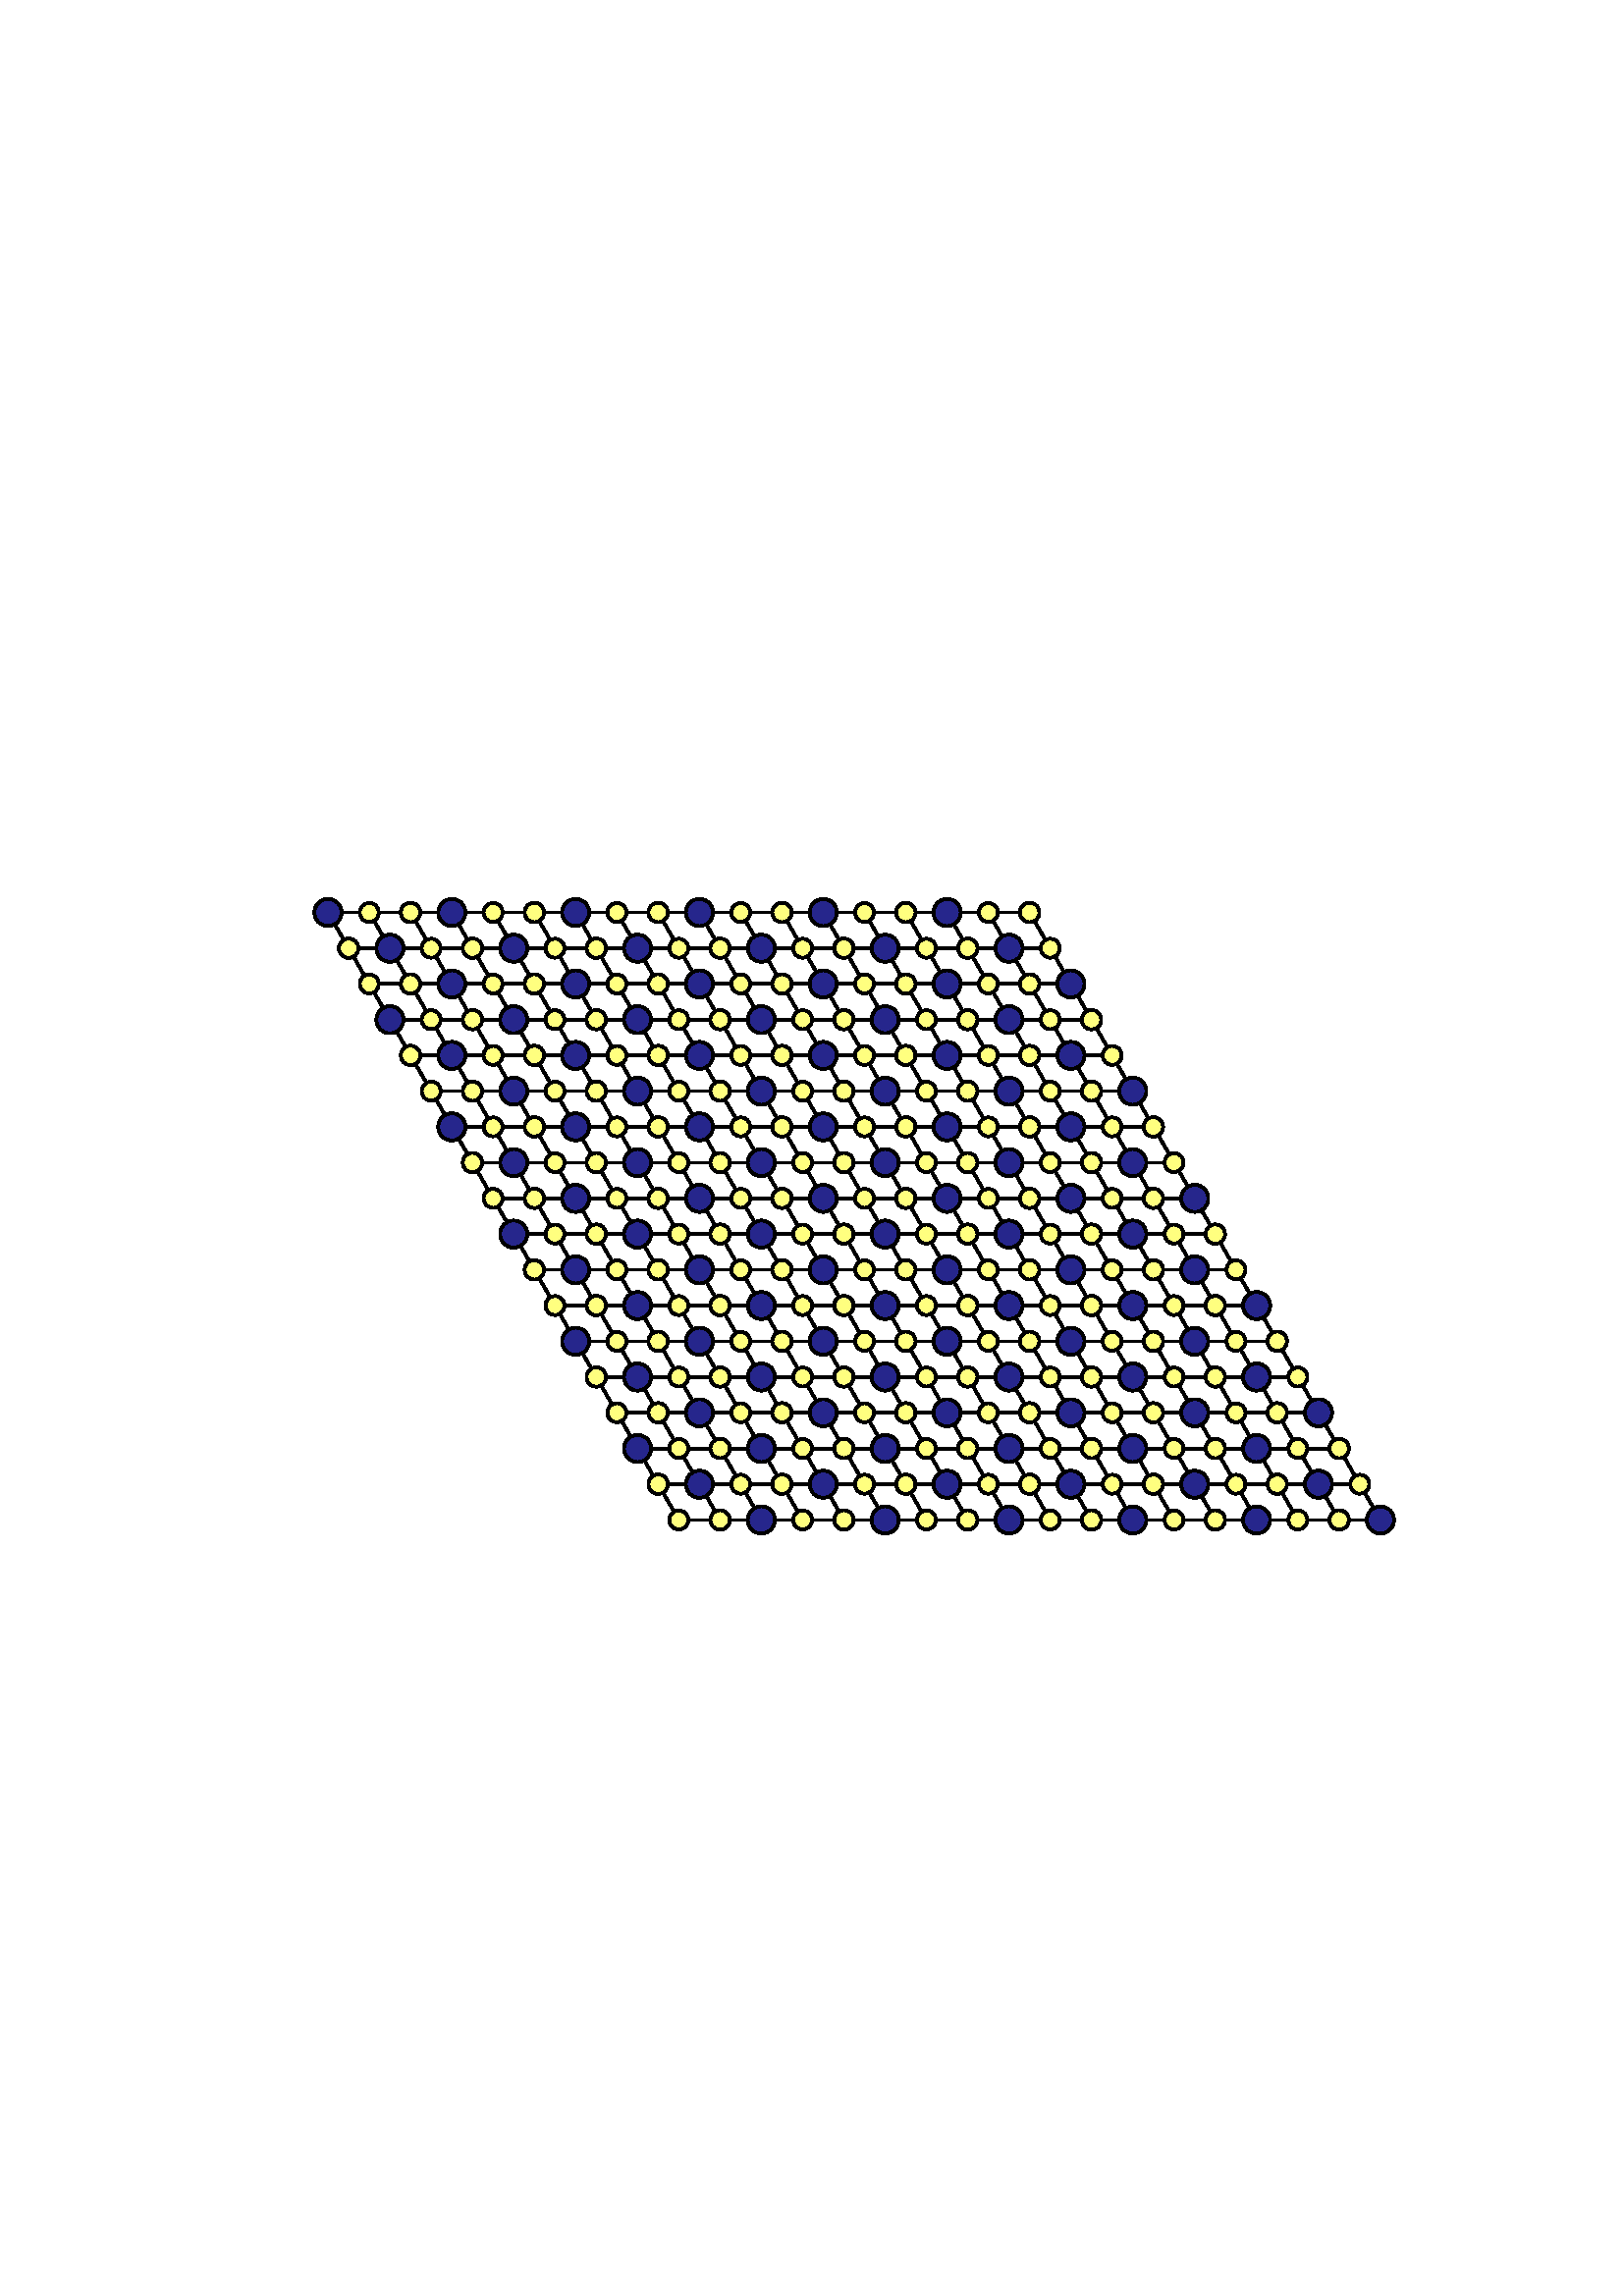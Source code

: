 %!PS-Adobe-3.0 EPSF-3.0
%%Orientation: portrait
%%BoundingBox: 18 180 594 612
%%EndComments
%%BeginProlog
/mpldict 7 dict def
mpldict begin
/m { moveto } bind def
/l { lineto } bind def
/r { rlineto } bind def
/c { curveto } bind def
/cl { closepath } bind def
/box {
m
1 index 0 r
0 exch r
neg 0 r
cl
} bind def
/clipbox {
box
clip
newpath
} bind def
end
%%EndProlog
mpldict begin
18 180 translate
576 432 0 0 clipbox
gsave
0 0 m
576 0 l
576 432 l
0 432 l
cl
1.000 setgray
fill
grestore
1.000 setlinewidth
0 setlinejoin
0 setlinecap
[] 0 setdash
0.000 setgray
gsave
446.4 283.3 72 74.34 clipbox
230.888 104.609 m
102.264 327.391 l
359.512 327.391 l
488.136 104.609 l
230.888 104.609 l
stroke
grestore
gsave
446.4 283.3 72 74.34 clipbox
246.02 104.609 m
117.397 327.391 l
223.322 117.713 m
480.569 117.713 l
261.153 104.609 m
132.529 327.391 l
215.756 130.818 m
473.003 130.818 l
276.285 104.609 m
147.661 327.391 l
208.19 143.923 m
465.437 143.923 l
291.417 104.609 m
162.793 327.391 l
200.624 157.028 m
457.871 157.028 l
306.549 104.609 m
177.925 327.391 l
193.058 170.133 m
450.305 170.133 l
321.681 104.609 m
193.058 327.391 l
185.492 183.238 m
442.739 183.238 l
336.814 104.609 m
208.19 327.391 l
177.925 196.343 m
435.173 196.343 l
351.946 104.609 m
223.322 327.391 l
170.359 209.448 m
427.607 209.448 l
367.078 104.609 m
238.454 327.391 l
162.793 222.552 m
420.041 222.552 l
382.21 104.609 m
253.586 327.391 l
155.227 235.657 m
412.475 235.657 l
397.342 104.609 m
268.719 327.391 l
147.661 248.762 m
404.908 248.762 l
412.475 104.609 m
283.851 327.391 l
140.095 261.867 m
397.342 261.867 l
427.607 104.609 m
298.983 327.391 l
132.529 274.972 m
389.776 274.972 l
442.739 104.609 m
314.115 327.391 l
124.963 288.077 m
382.21 288.077 l
457.871 104.609 m
329.247 327.391 l
117.397 301.182 m
374.644 301.182 l
473.003 104.609 m
344.38 327.391 l
109.831 314.287 m
367.078 314.287 l
stroke
grestore
gsave
446.4 283.3 72 74.34 clipbox
230.888 101.136 m
231.809 101.136 232.693 101.502 233.344 102.153 c
233.995 102.804 234.361 103.688 234.361 104.609 c
234.361 105.53 233.995 106.413 233.344 107.064 c
232.693 107.716 231.809 108.081 230.888 108.081 c
229.967 108.081 229.084 107.716 228.432 107.064 c
227.781 106.413 227.415 105.53 227.415 104.609 c
227.415 103.688 227.781 102.804 228.432 102.153 c
229.084 101.502 229.967 101.136 230.888 101.136 c
cl
gsave
1.000 1.000 0.500 setrgbcolor
fill
grestore
stroke
grestore
gsave
446.4 283.3 72 74.34 clipbox
246.02 101.046 m
246.965 101.046 247.871 101.422 248.539 102.09 c
249.207 102.758 249.582 103.664 249.582 104.609 c
249.582 105.553 249.207 106.459 248.539 107.127 c
247.871 107.795 246.965 108.171 246.02 108.171 c
245.076 108.171 244.17 107.795 243.502 107.127 c
242.834 106.459 242.458 105.553 242.458 104.609 c
242.458 103.664 242.834 102.758 243.502 102.09 c
244.17 101.422 245.076 101.046 246.02 101.046 c
cl
gsave
1.000 1.000 0.500 setrgbcolor
fill
grestore
stroke
grestore
gsave
446.4 283.3 72 74.34 clipbox
261.153 99.634 m
262.472 99.634 263.737 100.158 264.67 101.091 c
265.603 102.024 266.127 103.289 266.127 104.609 c
266.127 105.928 265.603 107.193 264.67 108.126 c
263.737 109.059 262.472 109.583 261.153 109.583 c
259.833 109.583 258.568 109.059 257.635 108.126 c
256.702 107.193 256.178 105.928 256.178 104.609 c
256.178 103.289 256.702 102.024 257.635 101.091 c
258.568 100.158 259.833 99.634 261.153 99.634 c
cl
gsave
0.150 0.150 0.550 setrgbcolor
fill
grestore
stroke
grestore
gsave
446.4 283.3 72 74.34 clipbox
276.285 101.136 m
277.206 101.136 278.089 101.502 278.74 102.153 c
279.392 102.804 279.758 103.688 279.758 104.609 c
279.758 105.53 279.392 106.413 278.74 107.064 c
278.089 107.716 277.206 108.081 276.285 108.081 c
275.364 108.081 274.48 107.716 273.829 107.064 c
273.178 106.413 272.812 105.53 272.812 104.609 c
272.812 103.688 273.178 102.804 273.829 102.153 c
274.48 101.502 275.364 101.136 276.285 101.136 c
cl
gsave
1.000 1.000 0.500 setrgbcolor
fill
grestore
stroke
grestore
gsave
446.4 283.3 72 74.34 clipbox
291.417 101.046 m
292.362 101.046 293.268 101.422 293.936 102.09 c
294.604 102.758 294.979 103.664 294.979 104.609 c
294.979 105.553 294.604 106.459 293.936 107.127 c
293.268 107.795 292.362 108.171 291.417 108.171 c
290.472 108.171 289.566 107.795 288.898 107.127 c
288.23 106.459 287.855 105.553 287.855 104.609 c
287.855 103.664 288.23 102.758 288.898 102.09 c
289.566 101.422 290.472 101.046 291.417 101.046 c
cl
gsave
1.000 1.000 0.500 setrgbcolor
fill
grestore
stroke
grestore
gsave
446.4 283.3 72 74.34 clipbox
306.549 99.634 m
307.869 99.634 309.134 100.158 310.067 101.091 c
311 102.024 311.524 103.289 311.524 104.609 c
311.524 105.928 311 107.193 310.067 108.126 c
309.134 109.059 307.869 109.583 306.549 109.583 c
305.23 109.583 303.964 109.059 303.031 108.126 c
302.098 107.193 301.574 105.928 301.574 104.609 c
301.574 103.289 302.098 102.024 303.031 101.091 c
303.964 100.158 305.23 99.634 306.549 99.634 c
cl
gsave
0.150 0.150 0.550 setrgbcolor
fill
grestore
stroke
grestore
gsave
446.4 283.3 72 74.34 clipbox
321.681 101.136 m
322.602 101.136 323.486 101.502 324.137 102.153 c
324.788 102.804 325.154 103.688 325.154 104.609 c
325.154 105.53 324.788 106.413 324.137 107.064 c
323.486 107.716 322.602 108.081 321.681 108.081 c
320.76 108.081 319.877 107.716 319.226 107.064 c
318.574 106.413 318.209 105.53 318.209 104.609 c
318.209 103.688 318.574 102.804 319.226 102.153 c
319.877 101.502 320.76 101.136 321.681 101.136 c
cl
gsave
1.000 1.000 0.500 setrgbcolor
fill
grestore
stroke
grestore
gsave
446.4 283.3 72 74.34 clipbox
336.814 101.046 m
337.758 101.046 338.664 101.422 339.332 102.09 c
340 102.758 340.376 103.664 340.376 104.609 c
340.376 105.553 340 106.459 339.332 107.127 c
338.664 107.795 337.758 108.171 336.814 108.171 c
335.869 108.171 334.963 107.795 334.295 107.127 c
333.627 106.459 333.251 105.553 333.251 104.609 c
333.251 103.664 333.627 102.758 334.295 102.09 c
334.963 101.422 335.869 101.046 336.814 101.046 c
cl
gsave
1.000 1.000 0.500 setrgbcolor
fill
grestore
stroke
grestore
gsave
446.4 283.3 72 74.34 clipbox
351.946 99.634 m
353.265 99.634 354.531 100.158 355.464 101.091 c
356.396 102.024 356.921 103.289 356.921 104.609 c
356.921 105.928 356.396 107.193 355.464 108.126 c
354.531 109.059 353.265 109.583 351.946 109.583 c
350.626 109.583 349.361 109.059 348.428 108.126 c
347.495 107.193 346.971 105.928 346.971 104.609 c
346.971 103.289 347.495 102.024 348.428 101.091 c
349.361 100.158 350.626 99.634 351.946 99.634 c
cl
gsave
0.150 0.150 0.550 setrgbcolor
fill
grestore
stroke
grestore
gsave
446.4 283.3 72 74.34 clipbox
367.078 101.136 m
367.999 101.136 368.882 101.502 369.534 102.153 c
370.185 102.804 370.551 103.688 370.551 104.609 c
370.551 105.53 370.185 106.413 369.534 107.064 c
368.882 107.716 367.999 108.081 367.078 108.081 c
366.157 108.081 365.274 107.716 364.622 107.064 c
363.971 106.413 363.605 105.53 363.605 104.609 c
363.605 103.688 363.971 102.804 364.622 102.153 c
365.274 101.502 366.157 101.136 367.078 101.136 c
cl
gsave
1.000 1.000 0.500 setrgbcolor
fill
grestore
stroke
grestore
gsave
446.4 283.3 72 74.34 clipbox
382.21 101.046 m
383.155 101.046 384.061 101.422 384.729 102.09 c
385.397 102.758 385.772 103.664 385.772 104.609 c
385.772 105.553 385.397 106.459 384.729 107.127 c
384.061 107.795 383.155 108.171 382.21 108.171 c
381.265 108.171 380.359 107.795 379.691 107.127 c
379.023 106.459 378.648 105.553 378.648 104.609 c
378.648 103.664 379.023 102.758 379.691 102.09 c
380.359 101.422 381.265 101.046 382.21 101.046 c
cl
gsave
1.000 1.000 0.500 setrgbcolor
fill
grestore
stroke
grestore
gsave
446.4 283.3 72 74.34 clipbox
397.342 99.634 m
398.662 99.634 399.927 100.158 400.86 101.091 c
401.793 102.024 402.317 103.289 402.317 104.609 c
402.317 105.928 401.793 107.193 400.86 108.126 c
399.927 109.059 398.662 109.583 397.342 109.583 c
396.023 109.583 394.758 109.059 393.825 108.126 c
392.892 107.193 392.368 105.928 392.368 104.609 c
392.368 103.289 392.892 102.024 393.825 101.091 c
394.758 100.158 396.023 99.634 397.342 99.634 c
cl
gsave
0.150 0.150 0.550 setrgbcolor
fill
grestore
stroke
grestore
gsave
446.4 283.3 72 74.34 clipbox
412.475 101.136 m
413.396 101.136 414.279 101.502 414.93 102.153 c
415.582 102.804 415.947 103.688 415.947 104.609 c
415.947 105.53 415.582 106.413 414.93 107.064 c
414.279 107.716 413.396 108.081 412.475 108.081 c
411.554 108.081 410.67 107.716 410.019 107.064 c
409.368 106.413 409.002 105.53 409.002 104.609 c
409.002 103.688 409.368 102.804 410.019 102.153 c
410.67 101.502 411.554 101.136 412.475 101.136 c
cl
gsave
1.000 1.000 0.500 setrgbcolor
fill
grestore
stroke
grestore
gsave
446.4 283.3 72 74.34 clipbox
427.607 101.046 m
428.551 101.046 429.458 101.422 430.126 102.09 c
430.794 102.758 431.169 103.664 431.169 104.609 c
431.169 105.553 430.794 106.459 430.126 107.127 c
429.458 107.795 428.551 108.171 427.607 108.171 c
426.662 108.171 425.756 107.795 425.088 107.127 c
424.42 106.459 424.045 105.553 424.045 104.609 c
424.045 103.664 424.42 102.758 425.088 102.09 c
425.756 101.422 426.662 101.046 427.607 101.046 c
cl
gsave
1.000 1.000 0.500 setrgbcolor
fill
grestore
stroke
grestore
gsave
446.4 283.3 72 74.34 clipbox
442.739 99.634 m
444.058 99.634 445.324 100.158 446.257 101.091 c
447.19 102.024 447.714 103.289 447.714 104.609 c
447.714 105.928 447.19 107.193 446.257 108.126 c
445.324 109.059 444.058 109.583 442.739 109.583 c
441.42 109.583 440.154 109.059 439.221 108.126 c
438.288 107.193 437.764 105.928 437.764 104.609 c
437.764 103.289 438.288 102.024 439.221 101.091 c
440.154 100.158 441.42 99.634 442.739 99.634 c
cl
gsave
0.150 0.150 0.550 setrgbcolor
fill
grestore
stroke
grestore
gsave
446.4 283.3 72 74.34 clipbox
457.871 101.136 m
458.792 101.136 459.676 101.502 460.327 102.153 c
460.978 102.804 461.344 103.688 461.344 104.609 c
461.344 105.53 460.978 106.413 460.327 107.064 c
459.676 107.716 458.792 108.081 457.871 108.081 c
456.95 108.081 456.067 107.716 455.416 107.064 c
454.764 106.413 454.398 105.53 454.398 104.609 c
454.398 103.688 454.764 102.804 455.416 102.153 c
456.067 101.502 456.95 101.136 457.871 101.136 c
cl
gsave
1.000 1.000 0.500 setrgbcolor
fill
grestore
stroke
grestore
gsave
446.4 283.3 72 74.34 clipbox
473.003 101.046 m
473.948 101.046 474.854 101.422 475.522 102.09 c
476.19 102.758 476.565 103.664 476.565 104.609 c
476.565 105.553 476.19 106.459 475.522 107.127 c
474.854 107.795 473.948 108.171 473.003 108.171 c
472.059 108.171 471.153 107.795 470.485 107.127 c
469.817 106.459 469.441 105.553 469.441 104.609 c
469.441 103.664 469.817 102.758 470.485 102.09 c
471.153 101.422 472.059 101.046 473.003 101.046 c
cl
gsave
1.000 1.000 0.500 setrgbcolor
fill
grestore
stroke
grestore
gsave
446.4 283.3 72 74.34 clipbox
488.136 99.634 m
489.455 99.634 490.72 100.158 491.653 101.091 c
492.586 102.024 493.11 103.289 493.11 104.609 c
493.11 105.928 492.586 107.193 491.653 108.126 c
490.72 109.059 489.455 109.583 488.136 109.583 c
486.816 109.583 485.551 109.059 484.618 108.126 c
483.685 107.193 483.161 105.928 483.161 104.609 c
483.161 103.289 483.685 102.024 484.618 101.091 c
485.551 100.158 486.816 99.634 488.136 99.634 c
cl
gsave
0.150 0.150 0.550 setrgbcolor
fill
grestore
stroke
grestore
gsave
446.4 283.3 72 74.34 clipbox
223.322 114.151 m
224.267 114.151 225.173 114.527 225.841 115.195 c
226.509 115.863 226.884 116.769 226.884 117.713 c
226.884 118.658 226.509 119.564 225.841 120.232 c
225.173 120.9 224.267 121.276 223.322 121.276 c
222.377 121.276 221.471 120.9 220.803 120.232 c
220.135 119.564 219.76 118.658 219.76 117.713 c
219.76 116.769 220.135 115.863 220.803 115.195 c
221.471 114.527 222.377 114.151 223.322 114.151 c
cl
gsave
1.000 1.000 0.500 setrgbcolor
fill
grestore
stroke
grestore
gsave
446.4 283.3 72 74.34 clipbox
238.454 112.739 m
239.774 112.739 241.039 113.263 241.972 114.196 c
242.905 115.129 243.429 116.394 243.429 117.713 c
243.429 119.033 242.905 120.298 241.972 121.231 c
241.039 122.164 239.774 122.688 238.454 122.688 c
237.135 122.688 235.869 122.164 234.936 121.231 c
234.004 120.298 233.479 119.033 233.479 117.713 c
233.479 116.394 234.004 115.129 234.936 114.196 c
235.869 113.263 237.135 112.739 238.454 112.739 c
cl
gsave
0.150 0.150 0.550 setrgbcolor
fill
grestore
stroke
grestore
gsave
446.4 283.3 72 74.34 clipbox
253.586 114.241 m
254.507 114.241 255.391 114.607 256.042 115.258 c
256.693 115.909 257.059 116.792 257.059 117.713 c
257.059 118.634 256.693 119.518 256.042 120.169 c
255.391 120.82 254.507 121.186 253.586 121.186 c
252.665 121.186 251.782 120.82 251.131 120.169 c
250.48 119.518 250.114 118.634 250.114 117.713 c
250.114 116.792 250.48 115.909 251.131 115.258 c
251.782 114.607 252.665 114.241 253.586 114.241 c
cl
gsave
1.000 1.000 0.500 setrgbcolor
fill
grestore
stroke
grestore
gsave
446.4 283.3 72 74.34 clipbox
268.719 114.151 m
269.663 114.151 270.569 114.527 271.237 115.195 c
271.905 115.863 272.281 116.769 272.281 117.713 c
272.281 118.658 271.905 119.564 271.237 120.232 c
270.569 120.9 269.663 121.276 268.719 121.276 c
267.774 121.276 266.868 120.9 266.2 120.232 c
265.532 119.564 265.157 118.658 265.157 117.713 c
265.157 116.769 265.532 115.863 266.2 115.195 c
266.868 114.527 267.774 114.151 268.719 114.151 c
cl
gsave
1.000 1.000 0.500 setrgbcolor
fill
grestore
stroke
grestore
gsave
446.4 283.3 72 74.34 clipbox
283.851 112.739 m
285.17 112.739 286.436 113.263 287.369 114.196 c
288.302 115.129 288.826 116.394 288.826 117.713 c
288.826 119.033 288.302 120.298 287.369 121.231 c
286.436 122.164 285.17 122.688 283.851 122.688 c
282.531 122.688 281.266 122.164 280.333 121.231 c
279.4 120.298 278.876 119.033 278.876 117.713 c
278.876 116.394 279.4 115.129 280.333 114.196 c
281.266 113.263 282.531 112.739 283.851 112.739 c
cl
gsave
0.150 0.150 0.550 setrgbcolor
fill
grestore
stroke
grestore
gsave
446.4 283.3 72 74.34 clipbox
298.983 114.241 m
299.904 114.241 300.787 114.607 301.439 115.258 c
302.09 115.909 302.456 116.792 302.456 117.713 c
302.456 118.634 302.09 119.518 301.439 120.169 c
300.787 120.82 299.904 121.186 298.983 121.186 c
298.062 121.186 297.179 120.82 296.527 120.169 c
295.876 119.518 295.51 118.634 295.51 117.713 c
295.51 116.792 295.876 115.909 296.527 115.258 c
297.179 114.607 298.062 114.241 298.983 114.241 c
cl
gsave
1.000 1.000 0.500 setrgbcolor
fill
grestore
stroke
grestore
gsave
446.4 283.3 72 74.34 clipbox
314.115 114.151 m
315.06 114.151 315.966 114.527 316.634 115.195 c
317.302 115.863 317.677 116.769 317.677 117.713 c
317.677 118.658 317.302 119.564 316.634 120.232 c
315.966 120.9 315.06 121.276 314.115 121.276 c
313.171 121.276 312.264 120.9 311.596 120.232 c
310.928 119.564 310.553 118.658 310.553 117.713 c
310.553 116.769 310.928 115.863 311.596 115.195 c
312.264 114.527 313.171 114.151 314.115 114.151 c
cl
gsave
1.000 1.000 0.500 setrgbcolor
fill
grestore
stroke
grestore
gsave
446.4 283.3 72 74.34 clipbox
329.247 112.739 m
330.567 112.739 331.832 113.263 332.765 114.196 c
333.698 115.129 334.222 116.394 334.222 117.713 c
334.222 119.033 333.698 120.298 332.765 121.231 c
331.832 122.164 330.567 122.688 329.247 122.688 c
327.928 122.688 326.663 122.164 325.73 121.231 c
324.797 120.298 324.273 119.033 324.273 117.713 c
324.273 116.394 324.797 115.129 325.73 114.196 c
326.663 113.263 327.928 112.739 329.247 112.739 c
cl
gsave
0.150 0.150 0.550 setrgbcolor
fill
grestore
stroke
grestore
gsave
446.4 283.3 72 74.34 clipbox
344.38 114.241 m
345.301 114.241 346.184 114.607 346.835 115.258 c
347.487 115.909 347.853 116.792 347.853 117.713 c
347.853 118.634 347.487 119.518 346.835 120.169 c
346.184 120.82 345.301 121.186 344.38 121.186 c
343.459 121.186 342.575 120.82 341.924 120.169 c
341.273 119.518 340.907 118.634 340.907 117.713 c
340.907 116.792 341.273 115.909 341.924 115.258 c
342.575 114.607 343.459 114.241 344.38 114.241 c
cl
gsave
1.000 1.000 0.500 setrgbcolor
fill
grestore
stroke
grestore
gsave
446.4 283.3 72 74.34 clipbox
359.512 114.151 m
360.457 114.151 361.363 114.527 362.031 115.195 c
362.699 115.863 363.074 116.769 363.074 117.713 c
363.074 118.658 362.699 119.564 362.031 120.232 c
361.363 120.9 360.457 121.276 359.512 121.276 c
358.567 121.276 357.661 120.9 356.993 120.232 c
356.325 119.564 355.95 118.658 355.95 117.713 c
355.95 116.769 356.325 115.863 356.993 115.195 c
357.661 114.527 358.567 114.151 359.512 114.151 c
cl
gsave
1.000 1.000 0.500 setrgbcolor
fill
grestore
stroke
grestore
gsave
446.4 283.3 72 74.34 clipbox
374.644 112.739 m
375.963 112.739 377.229 113.263 378.162 114.196 c
379.095 115.129 379.619 116.394 379.619 117.713 c
379.619 119.033 379.095 120.298 378.162 121.231 c
377.229 122.164 375.963 122.688 374.644 122.688 c
373.325 122.688 372.059 122.164 371.126 121.231 c
370.193 120.298 369.669 119.033 369.669 117.713 c
369.669 116.394 370.193 115.129 371.126 114.196 c
372.059 113.263 373.325 112.739 374.644 112.739 c
cl
gsave
0.150 0.150 0.550 setrgbcolor
fill
grestore
stroke
grestore
gsave
446.4 283.3 72 74.34 clipbox
389.776 114.241 m
390.697 114.241 391.581 114.607 392.232 115.258 c
392.883 115.909 393.249 116.792 393.249 117.713 c
393.249 118.634 392.883 119.518 392.232 120.169 c
391.581 120.82 390.697 121.186 389.776 121.186 c
388.855 121.186 387.972 120.82 387.321 120.169 c
386.669 119.518 386.303 118.634 386.303 117.713 c
386.303 116.792 386.669 115.909 387.321 115.258 c
387.972 114.607 388.855 114.241 389.776 114.241 c
cl
gsave
1.000 1.000 0.500 setrgbcolor
fill
grestore
stroke
grestore
gsave
446.4 283.3 72 74.34 clipbox
404.908 114.151 m
405.853 114.151 406.759 114.527 407.427 115.195 c
408.095 115.863 408.471 116.769 408.471 117.713 c
408.471 118.658 408.095 119.564 407.427 120.232 c
406.759 120.9 405.853 121.276 404.908 121.276 c
403.964 121.276 403.058 120.9 402.39 120.232 c
401.722 119.564 401.346 118.658 401.346 117.713 c
401.346 116.769 401.722 115.863 402.39 115.195 c
403.058 114.527 403.964 114.151 404.908 114.151 c
cl
gsave
1.000 1.000 0.500 setrgbcolor
fill
grestore
stroke
grestore
gsave
446.4 283.3 72 74.34 clipbox
420.041 112.739 m
421.36 112.739 422.626 113.263 423.558 114.196 c
424.491 115.129 425.016 116.394 425.016 117.713 c
425.016 119.033 424.491 120.298 423.558 121.231 c
422.626 122.164 421.36 122.688 420.041 122.688 c
418.721 122.688 417.456 122.164 416.523 121.231 c
415.59 120.298 415.066 119.033 415.066 117.713 c
415.066 116.394 415.59 115.129 416.523 114.196 c
417.456 113.263 418.721 112.739 420.041 112.739 c
cl
gsave
0.150 0.150 0.550 setrgbcolor
fill
grestore
stroke
grestore
gsave
446.4 283.3 72 74.34 clipbox
435.173 114.241 m
436.094 114.241 436.977 114.607 437.629 115.258 c
438.28 115.909 438.646 116.792 438.646 117.713 c
438.646 118.634 438.28 119.518 437.629 120.169 c
436.977 120.82 436.094 121.186 435.173 121.186 c
434.252 121.186 433.368 120.82 432.717 120.169 c
432.066 119.518 431.7 118.634 431.7 117.713 c
431.7 116.792 432.066 115.909 432.717 115.258 c
433.368 114.607 434.252 114.241 435.173 114.241 c
cl
gsave
1.000 1.000 0.500 setrgbcolor
fill
grestore
stroke
grestore
gsave
446.4 283.3 72 74.34 clipbox
450.305 114.151 m
451.25 114.151 452.156 114.527 452.824 115.195 c
453.492 115.863 453.867 116.769 453.867 117.713 c
453.867 118.658 453.492 119.564 452.824 120.232 c
452.156 120.9 451.25 121.276 450.305 121.276 c
449.36 121.276 448.454 120.9 447.786 120.232 c
447.118 119.564 446.743 118.658 446.743 117.713 c
446.743 116.769 447.118 115.863 447.786 115.195 c
448.454 114.527 449.36 114.151 450.305 114.151 c
cl
gsave
1.000 1.000 0.500 setrgbcolor
fill
grestore
stroke
grestore
gsave
446.4 283.3 72 74.34 clipbox
465.437 112.739 m
466.757 112.739 468.022 113.263 468.955 114.196 c
469.888 115.129 470.412 116.394 470.412 117.713 c
470.412 119.033 469.888 120.298 468.955 121.231 c
468.022 122.164 466.757 122.688 465.437 122.688 c
464.118 122.688 462.852 122.164 461.92 121.231 c
460.987 120.298 460.462 119.033 460.462 117.713 c
460.462 116.394 460.987 115.129 461.92 114.196 c
462.852 113.263 464.118 112.739 465.437 112.739 c
cl
gsave
0.150 0.150 0.550 setrgbcolor
fill
grestore
stroke
grestore
gsave
446.4 283.3 72 74.34 clipbox
480.569 114.241 m
481.491 114.241 482.374 114.607 483.025 115.258 c
483.676 115.909 484.042 116.792 484.042 117.713 c
484.042 118.634 483.676 119.518 483.025 120.169 c
482.374 120.82 481.491 121.186 480.569 121.186 c
479.648 121.186 478.765 120.82 478.114 120.169 c
477.463 119.518 477.097 118.634 477.097 117.713 c
477.097 116.792 477.463 115.909 478.114 115.258 c
478.765 114.607 479.648 114.241 480.569 114.241 c
cl
gsave
1.000 1.000 0.500 setrgbcolor
fill
grestore
stroke
grestore
gsave
446.4 283.3 72 74.34 clipbox
215.756 125.843 m
217.075 125.843 218.341 126.368 219.274 127.301 c
220.207 128.233 220.731 129.499 220.731 130.818 c
220.731 132.138 220.207 133.403 219.274 134.336 c
218.341 135.269 217.075 135.793 215.756 135.793 c
214.437 135.793 213.171 135.269 212.238 134.336 c
211.305 133.403 210.781 132.138 210.781 130.818 c
210.781 129.499 211.305 128.233 212.238 127.301 c
213.171 126.368 214.437 125.843 215.756 125.843 c
cl
gsave
0.150 0.150 0.550 setrgbcolor
fill
grestore
stroke
grestore
gsave
446.4 283.3 72 74.34 clipbox
230.888 127.345 m
231.809 127.345 232.693 127.711 233.344 128.363 c
233.995 129.014 234.361 129.897 234.361 130.818 c
234.361 131.739 233.995 132.623 233.344 133.274 c
232.693 133.925 231.809 134.291 230.888 134.291 c
229.967 134.291 229.084 133.925 228.432 133.274 c
227.781 132.623 227.415 131.739 227.415 130.818 c
227.415 129.897 227.781 129.014 228.432 128.363 c
229.084 127.711 229.967 127.345 230.888 127.345 c
cl
gsave
1.000 1.000 0.500 setrgbcolor
fill
grestore
stroke
grestore
gsave
446.4 283.3 72 74.34 clipbox
246.02 127.256 m
246.965 127.256 247.871 127.632 248.539 128.3 c
249.207 128.968 249.582 129.874 249.582 130.818 c
249.582 131.763 249.207 132.669 248.539 133.337 c
247.871 134.005 246.965 134.38 246.02 134.38 c
245.076 134.38 244.17 134.005 243.502 133.337 c
242.834 132.669 242.458 131.763 242.458 130.818 c
242.458 129.874 242.834 128.968 243.502 128.3 c
244.17 127.632 245.076 127.256 246.02 127.256 c
cl
gsave
1.000 1.000 0.500 setrgbcolor
fill
grestore
stroke
grestore
gsave
446.4 283.3 72 74.34 clipbox
261.153 125.843 m
262.472 125.843 263.737 126.368 264.67 127.301 c
265.603 128.233 266.127 129.499 266.127 130.818 c
266.127 132.138 265.603 133.403 264.67 134.336 c
263.737 135.269 262.472 135.793 261.153 135.793 c
259.833 135.793 258.568 135.269 257.635 134.336 c
256.702 133.403 256.178 132.138 256.178 130.818 c
256.178 129.499 256.702 128.233 257.635 127.301 c
258.568 126.368 259.833 125.843 261.153 125.843 c
cl
gsave
0.150 0.150 0.550 setrgbcolor
fill
grestore
stroke
grestore
gsave
446.4 283.3 72 74.34 clipbox
276.285 127.345 m
277.206 127.345 278.089 127.711 278.74 128.363 c
279.392 129.014 279.758 129.897 279.758 130.818 c
279.758 131.739 279.392 132.623 278.74 133.274 c
278.089 133.925 277.206 134.291 276.285 134.291 c
275.364 134.291 274.48 133.925 273.829 133.274 c
273.178 132.623 272.812 131.739 272.812 130.818 c
272.812 129.897 273.178 129.014 273.829 128.363 c
274.48 127.711 275.364 127.345 276.285 127.345 c
cl
gsave
1.000 1.000 0.500 setrgbcolor
fill
grestore
stroke
grestore
gsave
446.4 283.3 72 74.34 clipbox
291.417 127.256 m
292.362 127.256 293.268 127.632 293.936 128.3 c
294.604 128.968 294.979 129.874 294.979 130.818 c
294.979 131.763 294.604 132.669 293.936 133.337 c
293.268 134.005 292.362 134.38 291.417 134.38 c
290.472 134.38 289.566 134.005 288.898 133.337 c
288.23 132.669 287.855 131.763 287.855 130.818 c
287.855 129.874 288.23 128.968 288.898 128.3 c
289.566 127.632 290.472 127.256 291.417 127.256 c
cl
gsave
1.000 1.000 0.500 setrgbcolor
fill
grestore
stroke
grestore
gsave
446.4 283.3 72 74.34 clipbox
306.549 125.843 m
307.869 125.843 309.134 126.368 310.067 127.301 c
311 128.233 311.524 129.499 311.524 130.818 c
311.524 132.138 311 133.403 310.067 134.336 c
309.134 135.269 307.869 135.793 306.549 135.793 c
305.23 135.793 303.964 135.269 303.031 134.336 c
302.098 133.403 301.574 132.138 301.574 130.818 c
301.574 129.499 302.098 128.233 303.031 127.301 c
303.964 126.368 305.23 125.843 306.549 125.843 c
cl
gsave
0.150 0.150 0.550 setrgbcolor
fill
grestore
stroke
grestore
gsave
446.4 283.3 72 74.34 clipbox
321.681 127.345 m
322.602 127.345 323.486 127.711 324.137 128.363 c
324.788 129.014 325.154 129.897 325.154 130.818 c
325.154 131.739 324.788 132.623 324.137 133.274 c
323.486 133.925 322.602 134.291 321.681 134.291 c
320.76 134.291 319.877 133.925 319.226 133.274 c
318.574 132.623 318.209 131.739 318.209 130.818 c
318.209 129.897 318.574 129.014 319.226 128.363 c
319.877 127.711 320.76 127.345 321.681 127.345 c
cl
gsave
1.000 1.000 0.500 setrgbcolor
fill
grestore
stroke
grestore
gsave
446.4 283.3 72 74.34 clipbox
336.814 127.256 m
337.758 127.256 338.664 127.632 339.332 128.3 c
340 128.968 340.376 129.874 340.376 130.818 c
340.376 131.763 340 132.669 339.332 133.337 c
338.664 134.005 337.758 134.38 336.814 134.38 c
335.869 134.38 334.963 134.005 334.295 133.337 c
333.627 132.669 333.251 131.763 333.251 130.818 c
333.251 129.874 333.627 128.968 334.295 128.3 c
334.963 127.632 335.869 127.256 336.814 127.256 c
cl
gsave
1.000 1.000 0.500 setrgbcolor
fill
grestore
stroke
grestore
gsave
446.4 283.3 72 74.34 clipbox
351.946 125.843 m
353.265 125.843 354.531 126.368 355.464 127.301 c
356.396 128.233 356.921 129.499 356.921 130.818 c
356.921 132.138 356.396 133.403 355.464 134.336 c
354.531 135.269 353.265 135.793 351.946 135.793 c
350.626 135.793 349.361 135.269 348.428 134.336 c
347.495 133.403 346.971 132.138 346.971 130.818 c
346.971 129.499 347.495 128.233 348.428 127.301 c
349.361 126.368 350.626 125.843 351.946 125.843 c
cl
gsave
0.150 0.150 0.550 setrgbcolor
fill
grestore
stroke
grestore
gsave
446.4 283.3 72 74.34 clipbox
367.078 127.345 m
367.999 127.345 368.882 127.711 369.534 128.363 c
370.185 129.014 370.551 129.897 370.551 130.818 c
370.551 131.739 370.185 132.623 369.534 133.274 c
368.882 133.925 367.999 134.291 367.078 134.291 c
366.157 134.291 365.274 133.925 364.622 133.274 c
363.971 132.623 363.605 131.739 363.605 130.818 c
363.605 129.897 363.971 129.014 364.622 128.363 c
365.274 127.711 366.157 127.345 367.078 127.345 c
cl
gsave
1.000 1.000 0.500 setrgbcolor
fill
grestore
stroke
grestore
gsave
446.4 283.3 72 74.34 clipbox
382.21 127.256 m
383.155 127.256 384.061 127.632 384.729 128.3 c
385.397 128.968 385.772 129.874 385.772 130.818 c
385.772 131.763 385.397 132.669 384.729 133.337 c
384.061 134.005 383.155 134.38 382.21 134.38 c
381.265 134.38 380.359 134.005 379.691 133.337 c
379.023 132.669 378.648 131.763 378.648 130.818 c
378.648 129.874 379.023 128.968 379.691 128.3 c
380.359 127.632 381.265 127.256 382.21 127.256 c
cl
gsave
1.000 1.000 0.500 setrgbcolor
fill
grestore
stroke
grestore
gsave
446.4 283.3 72 74.34 clipbox
397.342 125.843 m
398.662 125.843 399.927 126.368 400.86 127.301 c
401.793 128.233 402.317 129.499 402.317 130.818 c
402.317 132.138 401.793 133.403 400.86 134.336 c
399.927 135.269 398.662 135.793 397.342 135.793 c
396.023 135.793 394.758 135.269 393.825 134.336 c
392.892 133.403 392.368 132.138 392.368 130.818 c
392.368 129.499 392.892 128.233 393.825 127.301 c
394.758 126.368 396.023 125.843 397.342 125.843 c
cl
gsave
0.150 0.150 0.550 setrgbcolor
fill
grestore
stroke
grestore
gsave
446.4 283.3 72 74.34 clipbox
412.475 127.345 m
413.396 127.345 414.279 127.711 414.93 128.363 c
415.582 129.014 415.947 129.897 415.947 130.818 c
415.947 131.739 415.582 132.623 414.93 133.274 c
414.279 133.925 413.396 134.291 412.475 134.291 c
411.554 134.291 410.67 133.925 410.019 133.274 c
409.368 132.623 409.002 131.739 409.002 130.818 c
409.002 129.897 409.368 129.014 410.019 128.363 c
410.67 127.711 411.554 127.345 412.475 127.345 c
cl
gsave
1.000 1.000 0.500 setrgbcolor
fill
grestore
stroke
grestore
gsave
446.4 283.3 72 74.34 clipbox
427.607 127.256 m
428.551 127.256 429.458 127.632 430.126 128.3 c
430.794 128.968 431.169 129.874 431.169 130.818 c
431.169 131.763 430.794 132.669 430.126 133.337 c
429.458 134.005 428.551 134.38 427.607 134.38 c
426.662 134.38 425.756 134.005 425.088 133.337 c
424.42 132.669 424.045 131.763 424.045 130.818 c
424.045 129.874 424.42 128.968 425.088 128.3 c
425.756 127.632 426.662 127.256 427.607 127.256 c
cl
gsave
1.000 1.000 0.500 setrgbcolor
fill
grestore
stroke
grestore
gsave
446.4 283.3 72 74.34 clipbox
442.739 125.843 m
444.058 125.843 445.324 126.368 446.257 127.301 c
447.19 128.233 447.714 129.499 447.714 130.818 c
447.714 132.138 447.19 133.403 446.257 134.336 c
445.324 135.269 444.058 135.793 442.739 135.793 c
441.42 135.793 440.154 135.269 439.221 134.336 c
438.288 133.403 437.764 132.138 437.764 130.818 c
437.764 129.499 438.288 128.233 439.221 127.301 c
440.154 126.368 441.42 125.843 442.739 125.843 c
cl
gsave
0.150 0.150 0.550 setrgbcolor
fill
grestore
stroke
grestore
gsave
446.4 283.3 72 74.34 clipbox
457.871 127.345 m
458.792 127.345 459.676 127.711 460.327 128.363 c
460.978 129.014 461.344 129.897 461.344 130.818 c
461.344 131.739 460.978 132.623 460.327 133.274 c
459.676 133.925 458.792 134.291 457.871 134.291 c
456.95 134.291 456.067 133.925 455.416 133.274 c
454.764 132.623 454.398 131.739 454.398 130.818 c
454.398 129.897 454.764 129.014 455.416 128.363 c
456.067 127.711 456.95 127.345 457.871 127.345 c
cl
gsave
1.000 1.000 0.500 setrgbcolor
fill
grestore
stroke
grestore
gsave
446.4 283.3 72 74.34 clipbox
473.003 127.256 m
473.948 127.256 474.854 127.632 475.522 128.3 c
476.19 128.968 476.565 129.874 476.565 130.818 c
476.565 131.763 476.19 132.669 475.522 133.337 c
474.854 134.005 473.948 134.38 473.003 134.38 c
472.059 134.38 471.153 134.005 470.485 133.337 c
469.817 132.669 469.441 131.763 469.441 130.818 c
469.441 129.874 469.817 128.968 470.485 128.3 c
471.153 127.632 472.059 127.256 473.003 127.256 c
cl
gsave
1.000 1.000 0.500 setrgbcolor
fill
grestore
stroke
grestore
gsave
446.4 283.3 72 74.34 clipbox
208.19 140.45 m
209.111 140.45 209.994 140.816 210.646 141.468 c
211.297 142.119 211.663 143.002 211.663 143.923 c
211.663 144.844 211.297 145.728 210.646 146.379 c
209.994 147.03 209.111 147.396 208.19 147.396 c
207.269 147.396 206.385 147.03 205.734 146.379 c
205.083 145.728 204.717 144.844 204.717 143.923 c
204.717 143.002 205.083 142.119 205.734 141.468 c
206.385 140.816 207.269 140.45 208.19 140.45 c
cl
gsave
1.000 1.000 0.500 setrgbcolor
fill
grestore
stroke
grestore
gsave
446.4 283.3 72 74.34 clipbox
223.322 140.361 m
224.267 140.361 225.173 140.736 225.841 141.404 c
226.509 142.072 226.884 142.979 226.884 143.923 c
226.884 144.868 226.509 145.774 225.841 146.442 c
225.173 147.11 224.267 147.485 223.322 147.485 c
222.377 147.485 221.471 147.11 220.803 146.442 c
220.135 145.774 219.76 144.868 219.76 143.923 c
219.76 142.979 220.135 142.072 220.803 141.404 c
221.471 140.736 222.377 140.361 223.322 140.361 c
cl
gsave
1.000 1.000 0.500 setrgbcolor
fill
grestore
stroke
grestore
gsave
446.4 283.3 72 74.34 clipbox
238.454 138.948 m
239.774 138.948 241.039 139.473 241.972 140.405 c
242.905 141.338 243.429 142.604 243.429 143.923 c
243.429 145.243 242.905 146.508 241.972 147.441 c
241.039 148.374 239.774 148.898 238.454 148.898 c
237.135 148.898 235.869 148.374 234.936 147.441 c
234.004 146.508 233.479 145.243 233.479 143.923 c
233.479 142.604 234.004 141.338 234.936 140.405 c
235.869 139.473 237.135 138.948 238.454 138.948 c
cl
gsave
0.150 0.150 0.550 setrgbcolor
fill
grestore
stroke
grestore
gsave
446.4 283.3 72 74.34 clipbox
253.586 140.45 m
254.507 140.45 255.391 140.816 256.042 141.468 c
256.693 142.119 257.059 143.002 257.059 143.923 c
257.059 144.844 256.693 145.728 256.042 146.379 c
255.391 147.03 254.507 147.396 253.586 147.396 c
252.665 147.396 251.782 147.03 251.131 146.379 c
250.48 145.728 250.114 144.844 250.114 143.923 c
250.114 143.002 250.48 142.119 251.131 141.468 c
251.782 140.816 252.665 140.45 253.586 140.45 c
cl
gsave
1.000 1.000 0.500 setrgbcolor
fill
grestore
stroke
grestore
gsave
446.4 283.3 72 74.34 clipbox
268.719 140.361 m
269.663 140.361 270.569 140.736 271.237 141.404 c
271.905 142.072 272.281 142.979 272.281 143.923 c
272.281 144.868 271.905 145.774 271.237 146.442 c
270.569 147.11 269.663 147.485 268.719 147.485 c
267.774 147.485 266.868 147.11 266.2 146.442 c
265.532 145.774 265.157 144.868 265.157 143.923 c
265.157 142.979 265.532 142.072 266.2 141.404 c
266.868 140.736 267.774 140.361 268.719 140.361 c
cl
gsave
1.000 1.000 0.500 setrgbcolor
fill
grestore
stroke
grestore
gsave
446.4 283.3 72 74.34 clipbox
283.851 138.948 m
285.17 138.948 286.436 139.473 287.369 140.405 c
288.302 141.338 288.826 142.604 288.826 143.923 c
288.826 145.243 288.302 146.508 287.369 147.441 c
286.436 148.374 285.17 148.898 283.851 148.898 c
282.531 148.898 281.266 148.374 280.333 147.441 c
279.4 146.508 278.876 145.243 278.876 143.923 c
278.876 142.604 279.4 141.338 280.333 140.405 c
281.266 139.473 282.531 138.948 283.851 138.948 c
cl
gsave
0.150 0.150 0.550 setrgbcolor
fill
grestore
stroke
grestore
gsave
446.4 283.3 72 74.34 clipbox
298.983 140.45 m
299.904 140.45 300.787 140.816 301.439 141.468 c
302.09 142.119 302.456 143.002 302.456 143.923 c
302.456 144.844 302.09 145.728 301.439 146.379 c
300.787 147.03 299.904 147.396 298.983 147.396 c
298.062 147.396 297.179 147.03 296.527 146.379 c
295.876 145.728 295.51 144.844 295.51 143.923 c
295.51 143.002 295.876 142.119 296.527 141.468 c
297.179 140.816 298.062 140.45 298.983 140.45 c
cl
gsave
1.000 1.000 0.500 setrgbcolor
fill
grestore
stroke
grestore
gsave
446.4 283.3 72 74.34 clipbox
314.115 140.361 m
315.06 140.361 315.966 140.736 316.634 141.404 c
317.302 142.072 317.677 142.979 317.677 143.923 c
317.677 144.868 317.302 145.774 316.634 146.442 c
315.966 147.11 315.06 147.485 314.115 147.485 c
313.171 147.485 312.264 147.11 311.596 146.442 c
310.928 145.774 310.553 144.868 310.553 143.923 c
310.553 142.979 310.928 142.072 311.596 141.404 c
312.264 140.736 313.171 140.361 314.115 140.361 c
cl
gsave
1.000 1.000 0.500 setrgbcolor
fill
grestore
stroke
grestore
gsave
446.4 283.3 72 74.34 clipbox
329.247 138.948 m
330.567 138.948 331.832 139.473 332.765 140.405 c
333.698 141.338 334.222 142.604 334.222 143.923 c
334.222 145.243 333.698 146.508 332.765 147.441 c
331.832 148.374 330.567 148.898 329.247 148.898 c
327.928 148.898 326.663 148.374 325.73 147.441 c
324.797 146.508 324.273 145.243 324.273 143.923 c
324.273 142.604 324.797 141.338 325.73 140.405 c
326.663 139.473 327.928 138.948 329.247 138.948 c
cl
gsave
0.150 0.150 0.550 setrgbcolor
fill
grestore
stroke
grestore
gsave
446.4 283.3 72 74.34 clipbox
344.38 140.45 m
345.301 140.45 346.184 140.816 346.835 141.468 c
347.487 142.119 347.853 143.002 347.853 143.923 c
347.853 144.844 347.487 145.728 346.835 146.379 c
346.184 147.03 345.301 147.396 344.38 147.396 c
343.459 147.396 342.575 147.03 341.924 146.379 c
341.273 145.728 340.907 144.844 340.907 143.923 c
340.907 143.002 341.273 142.119 341.924 141.468 c
342.575 140.816 343.459 140.45 344.38 140.45 c
cl
gsave
1.000 1.000 0.500 setrgbcolor
fill
grestore
stroke
grestore
gsave
446.4 283.3 72 74.34 clipbox
359.512 140.361 m
360.457 140.361 361.363 140.736 362.031 141.404 c
362.699 142.072 363.074 142.979 363.074 143.923 c
363.074 144.868 362.699 145.774 362.031 146.442 c
361.363 147.11 360.457 147.485 359.512 147.485 c
358.567 147.485 357.661 147.11 356.993 146.442 c
356.325 145.774 355.95 144.868 355.95 143.923 c
355.95 142.979 356.325 142.072 356.993 141.404 c
357.661 140.736 358.567 140.361 359.512 140.361 c
cl
gsave
1.000 1.000 0.500 setrgbcolor
fill
grestore
stroke
grestore
gsave
446.4 283.3 72 74.34 clipbox
374.644 138.948 m
375.963 138.948 377.229 139.473 378.162 140.405 c
379.095 141.338 379.619 142.604 379.619 143.923 c
379.619 145.243 379.095 146.508 378.162 147.441 c
377.229 148.374 375.963 148.898 374.644 148.898 c
373.325 148.898 372.059 148.374 371.126 147.441 c
370.193 146.508 369.669 145.243 369.669 143.923 c
369.669 142.604 370.193 141.338 371.126 140.405 c
372.059 139.473 373.325 138.948 374.644 138.948 c
cl
gsave
0.150 0.150 0.550 setrgbcolor
fill
grestore
stroke
grestore
gsave
446.4 283.3 72 74.34 clipbox
389.776 140.45 m
390.697 140.45 391.581 140.816 392.232 141.468 c
392.883 142.119 393.249 143.002 393.249 143.923 c
393.249 144.844 392.883 145.728 392.232 146.379 c
391.581 147.03 390.697 147.396 389.776 147.396 c
388.855 147.396 387.972 147.03 387.321 146.379 c
386.669 145.728 386.303 144.844 386.303 143.923 c
386.303 143.002 386.669 142.119 387.321 141.468 c
387.972 140.816 388.855 140.45 389.776 140.45 c
cl
gsave
1.000 1.000 0.500 setrgbcolor
fill
grestore
stroke
grestore
gsave
446.4 283.3 72 74.34 clipbox
404.908 140.361 m
405.853 140.361 406.759 140.736 407.427 141.404 c
408.095 142.072 408.471 142.979 408.471 143.923 c
408.471 144.868 408.095 145.774 407.427 146.442 c
406.759 147.11 405.853 147.485 404.908 147.485 c
403.964 147.485 403.058 147.11 402.39 146.442 c
401.722 145.774 401.346 144.868 401.346 143.923 c
401.346 142.979 401.722 142.072 402.39 141.404 c
403.058 140.736 403.964 140.361 404.908 140.361 c
cl
gsave
1.000 1.000 0.500 setrgbcolor
fill
grestore
stroke
grestore
gsave
446.4 283.3 72 74.34 clipbox
420.041 138.948 m
421.36 138.948 422.626 139.473 423.558 140.405 c
424.491 141.338 425.016 142.604 425.016 143.923 c
425.016 145.243 424.491 146.508 423.558 147.441 c
422.626 148.374 421.36 148.898 420.041 148.898 c
418.721 148.898 417.456 148.374 416.523 147.441 c
415.59 146.508 415.066 145.243 415.066 143.923 c
415.066 142.604 415.59 141.338 416.523 140.405 c
417.456 139.473 418.721 138.948 420.041 138.948 c
cl
gsave
0.150 0.150 0.550 setrgbcolor
fill
grestore
stroke
grestore
gsave
446.4 283.3 72 74.34 clipbox
435.173 140.45 m
436.094 140.45 436.977 140.816 437.629 141.468 c
438.28 142.119 438.646 143.002 438.646 143.923 c
438.646 144.844 438.28 145.728 437.629 146.379 c
436.977 147.03 436.094 147.396 435.173 147.396 c
434.252 147.396 433.368 147.03 432.717 146.379 c
432.066 145.728 431.7 144.844 431.7 143.923 c
431.7 143.002 432.066 142.119 432.717 141.468 c
433.368 140.816 434.252 140.45 435.173 140.45 c
cl
gsave
1.000 1.000 0.500 setrgbcolor
fill
grestore
stroke
grestore
gsave
446.4 283.3 72 74.34 clipbox
450.305 140.361 m
451.25 140.361 452.156 140.736 452.824 141.404 c
453.492 142.072 453.867 142.979 453.867 143.923 c
453.867 144.868 453.492 145.774 452.824 146.442 c
452.156 147.11 451.25 147.485 450.305 147.485 c
449.36 147.485 448.454 147.11 447.786 146.442 c
447.118 145.774 446.743 144.868 446.743 143.923 c
446.743 142.979 447.118 142.072 447.786 141.404 c
448.454 140.736 449.36 140.361 450.305 140.361 c
cl
gsave
1.000 1.000 0.500 setrgbcolor
fill
grestore
stroke
grestore
gsave
446.4 283.3 72 74.34 clipbox
465.437 138.948 m
466.757 138.948 468.022 139.473 468.955 140.405 c
469.888 141.338 470.412 142.604 470.412 143.923 c
470.412 145.243 469.888 146.508 468.955 147.441 c
468.022 148.374 466.757 148.898 465.437 148.898 c
464.118 148.898 462.852 148.374 461.92 147.441 c
460.987 146.508 460.462 145.243 460.462 143.923 c
460.462 142.604 460.987 141.338 461.92 140.405 c
462.852 139.473 464.118 138.948 465.437 138.948 c
cl
gsave
0.150 0.150 0.550 setrgbcolor
fill
grestore
stroke
grestore
gsave
446.4 283.3 72 74.34 clipbox
200.624 153.466 m
201.568 153.466 202.475 153.841 203.143 154.509 c
203.811 155.177 204.186 156.083 204.186 157.028 c
204.186 157.973 203.811 158.879 203.143 159.547 c
202.475 160.215 201.568 160.59 200.624 160.59 c
199.679 160.59 198.773 160.215 198.105 159.547 c
197.437 158.879 197.062 157.973 197.062 157.028 c
197.062 156.083 197.437 155.177 198.105 154.509 c
198.773 153.841 199.679 153.466 200.624 153.466 c
cl
gsave
1.000 1.000 0.500 setrgbcolor
fill
grestore
stroke
grestore
gsave
446.4 283.3 72 74.34 clipbox
215.756 152.053 m
217.075 152.053 218.341 152.577 219.274 153.51 c
220.207 154.443 220.731 155.709 220.731 157.028 c
220.731 158.347 220.207 159.613 219.274 160.546 c
218.341 161.479 217.075 162.003 215.756 162.003 c
214.437 162.003 213.171 161.479 212.238 160.546 c
211.305 159.613 210.781 158.347 210.781 157.028 c
210.781 155.709 211.305 154.443 212.238 153.51 c
213.171 152.577 214.437 152.053 215.756 152.053 c
cl
gsave
0.150 0.150 0.550 setrgbcolor
fill
grestore
stroke
grestore
gsave
446.4 283.3 72 74.34 clipbox
230.888 153.555 m
231.809 153.555 232.693 153.921 233.344 154.572 c
233.995 155.224 234.361 156.107 234.361 157.028 c
234.361 157.949 233.995 158.832 233.344 159.484 c
232.693 160.135 231.809 160.501 230.888 160.501 c
229.967 160.501 229.084 160.135 228.432 159.484 c
227.781 158.832 227.415 157.949 227.415 157.028 c
227.415 156.107 227.781 155.224 228.432 154.572 c
229.084 153.921 229.967 153.555 230.888 153.555 c
cl
gsave
1.000 1.000 0.500 setrgbcolor
fill
grestore
stroke
grestore
gsave
446.4 283.3 72 74.34 clipbox
246.02 153.466 m
246.965 153.466 247.871 153.841 248.539 154.509 c
249.207 155.177 249.582 156.083 249.582 157.028 c
249.582 157.973 249.207 158.879 248.539 159.547 c
247.871 160.215 246.965 160.59 246.02 160.59 c
245.076 160.59 244.17 160.215 243.502 159.547 c
242.834 158.879 242.458 157.973 242.458 157.028 c
242.458 156.083 242.834 155.177 243.502 154.509 c
244.17 153.841 245.076 153.466 246.02 153.466 c
cl
gsave
1.000 1.000 0.500 setrgbcolor
fill
grestore
stroke
grestore
gsave
446.4 283.3 72 74.34 clipbox
261.153 152.053 m
262.472 152.053 263.737 152.577 264.67 153.51 c
265.603 154.443 266.127 155.709 266.127 157.028 c
266.127 158.347 265.603 159.613 264.67 160.546 c
263.737 161.479 262.472 162.003 261.153 162.003 c
259.833 162.003 258.568 161.479 257.635 160.546 c
256.702 159.613 256.178 158.347 256.178 157.028 c
256.178 155.709 256.702 154.443 257.635 153.51 c
258.568 152.577 259.833 152.053 261.153 152.053 c
cl
gsave
0.150 0.150 0.550 setrgbcolor
fill
grestore
stroke
grestore
gsave
446.4 283.3 72 74.34 clipbox
276.285 153.555 m
277.206 153.555 278.089 153.921 278.74 154.572 c
279.392 155.224 279.758 156.107 279.758 157.028 c
279.758 157.949 279.392 158.832 278.74 159.484 c
278.089 160.135 277.206 160.501 276.285 160.501 c
275.364 160.501 274.48 160.135 273.829 159.484 c
273.178 158.832 272.812 157.949 272.812 157.028 c
272.812 156.107 273.178 155.224 273.829 154.572 c
274.48 153.921 275.364 153.555 276.285 153.555 c
cl
gsave
1.000 1.000 0.500 setrgbcolor
fill
grestore
stroke
grestore
gsave
446.4 283.3 72 74.34 clipbox
291.417 153.466 m
292.362 153.466 293.268 153.841 293.936 154.509 c
294.604 155.177 294.979 156.083 294.979 157.028 c
294.979 157.973 294.604 158.879 293.936 159.547 c
293.268 160.215 292.362 160.59 291.417 160.59 c
290.472 160.59 289.566 160.215 288.898 159.547 c
288.23 158.879 287.855 157.973 287.855 157.028 c
287.855 156.083 288.23 155.177 288.898 154.509 c
289.566 153.841 290.472 153.466 291.417 153.466 c
cl
gsave
1.000 1.000 0.500 setrgbcolor
fill
grestore
stroke
grestore
gsave
446.4 283.3 72 74.34 clipbox
306.549 152.053 m
307.869 152.053 309.134 152.577 310.067 153.51 c
311 154.443 311.524 155.709 311.524 157.028 c
311.524 158.347 311 159.613 310.067 160.546 c
309.134 161.479 307.869 162.003 306.549 162.003 c
305.23 162.003 303.964 161.479 303.031 160.546 c
302.098 159.613 301.574 158.347 301.574 157.028 c
301.574 155.709 302.098 154.443 303.031 153.51 c
303.964 152.577 305.23 152.053 306.549 152.053 c
cl
gsave
0.150 0.150 0.550 setrgbcolor
fill
grestore
stroke
grestore
gsave
446.4 283.3 72 74.34 clipbox
321.681 153.555 m
322.602 153.555 323.486 153.921 324.137 154.572 c
324.788 155.224 325.154 156.107 325.154 157.028 c
325.154 157.949 324.788 158.832 324.137 159.484 c
323.486 160.135 322.602 160.501 321.681 160.501 c
320.76 160.501 319.877 160.135 319.226 159.484 c
318.574 158.832 318.209 157.949 318.209 157.028 c
318.209 156.107 318.574 155.224 319.226 154.572 c
319.877 153.921 320.76 153.555 321.681 153.555 c
cl
gsave
1.000 1.000 0.500 setrgbcolor
fill
grestore
stroke
grestore
gsave
446.4 283.3 72 74.34 clipbox
336.814 153.466 m
337.758 153.466 338.664 153.841 339.332 154.509 c
340 155.177 340.376 156.083 340.376 157.028 c
340.376 157.973 340 158.879 339.332 159.547 c
338.664 160.215 337.758 160.59 336.814 160.59 c
335.869 160.59 334.963 160.215 334.295 159.547 c
333.627 158.879 333.251 157.973 333.251 157.028 c
333.251 156.083 333.627 155.177 334.295 154.509 c
334.963 153.841 335.869 153.466 336.814 153.466 c
cl
gsave
1.000 1.000 0.500 setrgbcolor
fill
grestore
stroke
grestore
gsave
446.4 283.3 72 74.34 clipbox
351.946 152.053 m
353.265 152.053 354.531 152.577 355.464 153.51 c
356.396 154.443 356.921 155.709 356.921 157.028 c
356.921 158.347 356.396 159.613 355.464 160.546 c
354.531 161.479 353.265 162.003 351.946 162.003 c
350.626 162.003 349.361 161.479 348.428 160.546 c
347.495 159.613 346.971 158.347 346.971 157.028 c
346.971 155.709 347.495 154.443 348.428 153.51 c
349.361 152.577 350.626 152.053 351.946 152.053 c
cl
gsave
0.150 0.150 0.550 setrgbcolor
fill
grestore
stroke
grestore
gsave
446.4 283.3 72 74.34 clipbox
367.078 153.555 m
367.999 153.555 368.882 153.921 369.534 154.572 c
370.185 155.224 370.551 156.107 370.551 157.028 c
370.551 157.949 370.185 158.832 369.534 159.484 c
368.882 160.135 367.999 160.501 367.078 160.501 c
366.157 160.501 365.274 160.135 364.622 159.484 c
363.971 158.832 363.605 157.949 363.605 157.028 c
363.605 156.107 363.971 155.224 364.622 154.572 c
365.274 153.921 366.157 153.555 367.078 153.555 c
cl
gsave
1.000 1.000 0.500 setrgbcolor
fill
grestore
stroke
grestore
gsave
446.4 283.3 72 74.34 clipbox
382.21 153.466 m
383.155 153.466 384.061 153.841 384.729 154.509 c
385.397 155.177 385.772 156.083 385.772 157.028 c
385.772 157.973 385.397 158.879 384.729 159.547 c
384.061 160.215 383.155 160.59 382.21 160.59 c
381.265 160.59 380.359 160.215 379.691 159.547 c
379.023 158.879 378.648 157.973 378.648 157.028 c
378.648 156.083 379.023 155.177 379.691 154.509 c
380.359 153.841 381.265 153.466 382.21 153.466 c
cl
gsave
1.000 1.000 0.500 setrgbcolor
fill
grestore
stroke
grestore
gsave
446.4 283.3 72 74.34 clipbox
397.342 152.053 m
398.662 152.053 399.927 152.577 400.86 153.51 c
401.793 154.443 402.317 155.709 402.317 157.028 c
402.317 158.347 401.793 159.613 400.86 160.546 c
399.927 161.479 398.662 162.003 397.342 162.003 c
396.023 162.003 394.758 161.479 393.825 160.546 c
392.892 159.613 392.368 158.347 392.368 157.028 c
392.368 155.709 392.892 154.443 393.825 153.51 c
394.758 152.577 396.023 152.053 397.342 152.053 c
cl
gsave
0.150 0.150 0.550 setrgbcolor
fill
grestore
stroke
grestore
gsave
446.4 283.3 72 74.34 clipbox
412.475 153.555 m
413.396 153.555 414.279 153.921 414.93 154.572 c
415.582 155.224 415.947 156.107 415.947 157.028 c
415.947 157.949 415.582 158.832 414.93 159.484 c
414.279 160.135 413.396 160.501 412.475 160.501 c
411.554 160.501 410.67 160.135 410.019 159.484 c
409.368 158.832 409.002 157.949 409.002 157.028 c
409.002 156.107 409.368 155.224 410.019 154.572 c
410.67 153.921 411.554 153.555 412.475 153.555 c
cl
gsave
1.000 1.000 0.500 setrgbcolor
fill
grestore
stroke
grestore
gsave
446.4 283.3 72 74.34 clipbox
427.607 153.466 m
428.551 153.466 429.458 153.841 430.126 154.509 c
430.794 155.177 431.169 156.083 431.169 157.028 c
431.169 157.973 430.794 158.879 430.126 159.547 c
429.458 160.215 428.551 160.59 427.607 160.59 c
426.662 160.59 425.756 160.215 425.088 159.547 c
424.42 158.879 424.045 157.973 424.045 157.028 c
424.045 156.083 424.42 155.177 425.088 154.509 c
425.756 153.841 426.662 153.466 427.607 153.466 c
cl
gsave
1.000 1.000 0.500 setrgbcolor
fill
grestore
stroke
grestore
gsave
446.4 283.3 72 74.34 clipbox
442.739 152.053 m
444.058 152.053 445.324 152.577 446.257 153.51 c
447.19 154.443 447.714 155.709 447.714 157.028 c
447.714 158.347 447.19 159.613 446.257 160.546 c
445.324 161.479 444.058 162.003 442.739 162.003 c
441.42 162.003 440.154 161.479 439.221 160.546 c
438.288 159.613 437.764 158.347 437.764 157.028 c
437.764 155.709 438.288 154.443 439.221 153.51 c
440.154 152.577 441.42 152.053 442.739 152.053 c
cl
gsave
0.150 0.150 0.550 setrgbcolor
fill
grestore
stroke
grestore
gsave
446.4 283.3 72 74.34 clipbox
457.871 153.555 m
458.792 153.555 459.676 153.921 460.327 154.572 c
460.978 155.224 461.344 156.107 461.344 157.028 c
461.344 157.949 460.978 158.832 460.327 159.484 c
459.676 160.135 458.792 160.501 457.871 160.501 c
456.95 160.501 456.067 160.135 455.416 159.484 c
454.764 158.832 454.398 157.949 454.398 157.028 c
454.398 156.107 454.764 155.224 455.416 154.572 c
456.067 153.921 456.95 153.555 457.871 153.555 c
cl
gsave
1.000 1.000 0.500 setrgbcolor
fill
grestore
stroke
grestore
gsave
446.4 283.3 72 74.34 clipbox
193.058 165.158 m
194.377 165.158 195.642 165.682 196.575 166.615 c
197.508 167.548 198.032 168.814 198.032 170.133 c
198.032 171.452 197.508 172.718 196.575 173.651 c
195.642 174.584 194.377 175.108 193.058 175.108 c
191.738 175.108 190.473 174.584 189.54 173.651 c
188.607 172.718 188.083 171.452 188.083 170.133 c
188.083 168.814 188.607 167.548 189.54 166.615 c
190.473 165.682 191.738 165.158 193.058 165.158 c
cl
gsave
0.150 0.150 0.550 setrgbcolor
fill
grestore
stroke
grestore
gsave
446.4 283.3 72 74.34 clipbox
208.19 166.66 m
209.111 166.66 209.994 167.026 210.646 167.677 c
211.297 168.329 211.663 169.212 211.663 170.133 c
211.663 171.054 211.297 171.937 210.646 172.589 c
209.994 173.24 209.111 173.606 208.19 173.606 c
207.269 173.606 206.385 173.24 205.734 172.589 c
205.083 171.937 204.717 171.054 204.717 170.133 c
204.717 169.212 205.083 168.329 205.734 167.677 c
206.385 167.026 207.269 166.66 208.19 166.66 c
cl
gsave
1.000 1.000 0.500 setrgbcolor
fill
grestore
stroke
grestore
gsave
446.4 283.3 72 74.34 clipbox
223.322 166.571 m
224.267 166.571 225.173 166.946 225.841 167.614 c
226.509 168.282 226.884 169.188 226.884 170.133 c
226.884 171.078 226.509 171.984 225.841 172.652 c
225.173 173.32 224.267 173.695 223.322 173.695 c
222.377 173.695 221.471 173.32 220.803 172.652 c
220.135 171.984 219.76 171.078 219.76 170.133 c
219.76 169.188 220.135 168.282 220.803 167.614 c
221.471 166.946 222.377 166.571 223.322 166.571 c
cl
gsave
1.000 1.000 0.500 setrgbcolor
fill
grestore
stroke
grestore
gsave
446.4 283.3 72 74.34 clipbox
238.454 165.158 m
239.774 165.158 241.039 165.682 241.972 166.615 c
242.905 167.548 243.429 168.814 243.429 170.133 c
243.429 171.452 242.905 172.718 241.972 173.651 c
241.039 174.584 239.774 175.108 238.454 175.108 c
237.135 175.108 235.869 174.584 234.936 173.651 c
234.004 172.718 233.479 171.452 233.479 170.133 c
233.479 168.814 234.004 167.548 234.936 166.615 c
235.869 165.682 237.135 165.158 238.454 165.158 c
cl
gsave
0.150 0.150 0.550 setrgbcolor
fill
grestore
stroke
grestore
gsave
446.4 283.3 72 74.34 clipbox
253.586 166.66 m
254.507 166.66 255.391 167.026 256.042 167.677 c
256.693 168.329 257.059 169.212 257.059 170.133 c
257.059 171.054 256.693 171.937 256.042 172.589 c
255.391 173.24 254.507 173.606 253.586 173.606 c
252.665 173.606 251.782 173.24 251.131 172.589 c
250.48 171.937 250.114 171.054 250.114 170.133 c
250.114 169.212 250.48 168.329 251.131 167.677 c
251.782 167.026 252.665 166.66 253.586 166.66 c
cl
gsave
1.000 1.000 0.500 setrgbcolor
fill
grestore
stroke
grestore
gsave
446.4 283.3 72 74.34 clipbox
268.719 166.571 m
269.663 166.571 270.569 166.946 271.237 167.614 c
271.905 168.282 272.281 169.188 272.281 170.133 c
272.281 171.078 271.905 171.984 271.237 172.652 c
270.569 173.32 269.663 173.695 268.719 173.695 c
267.774 173.695 266.868 173.32 266.2 172.652 c
265.532 171.984 265.157 171.078 265.157 170.133 c
265.157 169.188 265.532 168.282 266.2 167.614 c
266.868 166.946 267.774 166.571 268.719 166.571 c
cl
gsave
1.000 1.000 0.500 setrgbcolor
fill
grestore
stroke
grestore
gsave
446.4 283.3 72 74.34 clipbox
283.851 165.158 m
285.17 165.158 286.436 165.682 287.369 166.615 c
288.302 167.548 288.826 168.814 288.826 170.133 c
288.826 171.452 288.302 172.718 287.369 173.651 c
286.436 174.584 285.17 175.108 283.851 175.108 c
282.531 175.108 281.266 174.584 280.333 173.651 c
279.4 172.718 278.876 171.452 278.876 170.133 c
278.876 168.814 279.4 167.548 280.333 166.615 c
281.266 165.682 282.531 165.158 283.851 165.158 c
cl
gsave
0.150 0.150 0.550 setrgbcolor
fill
grestore
stroke
grestore
gsave
446.4 283.3 72 74.34 clipbox
298.983 166.66 m
299.904 166.66 300.787 167.026 301.439 167.677 c
302.09 168.329 302.456 169.212 302.456 170.133 c
302.456 171.054 302.09 171.937 301.439 172.589 c
300.787 173.24 299.904 173.606 298.983 173.606 c
298.062 173.606 297.179 173.24 296.527 172.589 c
295.876 171.937 295.51 171.054 295.51 170.133 c
295.51 169.212 295.876 168.329 296.527 167.677 c
297.179 167.026 298.062 166.66 298.983 166.66 c
cl
gsave
1.000 1.000 0.500 setrgbcolor
fill
grestore
stroke
grestore
gsave
446.4 283.3 72 74.34 clipbox
314.115 166.571 m
315.06 166.571 315.966 166.946 316.634 167.614 c
317.302 168.282 317.677 169.188 317.677 170.133 c
317.677 171.078 317.302 171.984 316.634 172.652 c
315.966 173.32 315.06 173.695 314.115 173.695 c
313.171 173.695 312.264 173.32 311.596 172.652 c
310.928 171.984 310.553 171.078 310.553 170.133 c
310.553 169.188 310.928 168.282 311.596 167.614 c
312.264 166.946 313.171 166.571 314.115 166.571 c
cl
gsave
1.000 1.000 0.500 setrgbcolor
fill
grestore
stroke
grestore
gsave
446.4 283.3 72 74.34 clipbox
329.247 165.158 m
330.567 165.158 331.832 165.682 332.765 166.615 c
333.698 167.548 334.222 168.814 334.222 170.133 c
334.222 171.452 333.698 172.718 332.765 173.651 c
331.832 174.584 330.567 175.108 329.247 175.108 c
327.928 175.108 326.663 174.584 325.73 173.651 c
324.797 172.718 324.273 171.452 324.273 170.133 c
324.273 168.814 324.797 167.548 325.73 166.615 c
326.663 165.682 327.928 165.158 329.247 165.158 c
cl
gsave
0.150 0.150 0.550 setrgbcolor
fill
grestore
stroke
grestore
gsave
446.4 283.3 72 74.34 clipbox
344.38 166.66 m
345.301 166.66 346.184 167.026 346.835 167.677 c
347.487 168.329 347.853 169.212 347.853 170.133 c
347.853 171.054 347.487 171.937 346.835 172.589 c
346.184 173.24 345.301 173.606 344.38 173.606 c
343.459 173.606 342.575 173.24 341.924 172.589 c
341.273 171.937 340.907 171.054 340.907 170.133 c
340.907 169.212 341.273 168.329 341.924 167.677 c
342.575 167.026 343.459 166.66 344.38 166.66 c
cl
gsave
1.000 1.000 0.500 setrgbcolor
fill
grestore
stroke
grestore
gsave
446.4 283.3 72 74.34 clipbox
359.512 166.571 m
360.457 166.571 361.363 166.946 362.031 167.614 c
362.699 168.282 363.074 169.188 363.074 170.133 c
363.074 171.078 362.699 171.984 362.031 172.652 c
361.363 173.32 360.457 173.695 359.512 173.695 c
358.567 173.695 357.661 173.32 356.993 172.652 c
356.325 171.984 355.95 171.078 355.95 170.133 c
355.95 169.188 356.325 168.282 356.993 167.614 c
357.661 166.946 358.567 166.571 359.512 166.571 c
cl
gsave
1.000 1.000 0.500 setrgbcolor
fill
grestore
stroke
grestore
gsave
446.4 283.3 72 74.34 clipbox
374.644 165.158 m
375.963 165.158 377.229 165.682 378.162 166.615 c
379.095 167.548 379.619 168.814 379.619 170.133 c
379.619 171.452 379.095 172.718 378.162 173.651 c
377.229 174.584 375.963 175.108 374.644 175.108 c
373.325 175.108 372.059 174.584 371.126 173.651 c
370.193 172.718 369.669 171.452 369.669 170.133 c
369.669 168.814 370.193 167.548 371.126 166.615 c
372.059 165.682 373.325 165.158 374.644 165.158 c
cl
gsave
0.150 0.150 0.550 setrgbcolor
fill
grestore
stroke
grestore
gsave
446.4 283.3 72 74.34 clipbox
389.776 166.66 m
390.697 166.66 391.581 167.026 392.232 167.677 c
392.883 168.329 393.249 169.212 393.249 170.133 c
393.249 171.054 392.883 171.937 392.232 172.589 c
391.581 173.24 390.697 173.606 389.776 173.606 c
388.855 173.606 387.972 173.24 387.321 172.589 c
386.669 171.937 386.303 171.054 386.303 170.133 c
386.303 169.212 386.669 168.329 387.321 167.677 c
387.972 167.026 388.855 166.66 389.776 166.66 c
cl
gsave
1.000 1.000 0.500 setrgbcolor
fill
grestore
stroke
grestore
gsave
446.4 283.3 72 74.34 clipbox
404.908 166.571 m
405.853 166.571 406.759 166.946 407.427 167.614 c
408.095 168.282 408.471 169.188 408.471 170.133 c
408.471 171.078 408.095 171.984 407.427 172.652 c
406.759 173.32 405.853 173.695 404.908 173.695 c
403.964 173.695 403.058 173.32 402.39 172.652 c
401.722 171.984 401.346 171.078 401.346 170.133 c
401.346 169.188 401.722 168.282 402.39 167.614 c
403.058 166.946 403.964 166.571 404.908 166.571 c
cl
gsave
1.000 1.000 0.500 setrgbcolor
fill
grestore
stroke
grestore
gsave
446.4 283.3 72 74.34 clipbox
420.041 165.158 m
421.36 165.158 422.626 165.682 423.558 166.615 c
424.491 167.548 425.016 168.814 425.016 170.133 c
425.016 171.452 424.491 172.718 423.558 173.651 c
422.626 174.584 421.36 175.108 420.041 175.108 c
418.721 175.108 417.456 174.584 416.523 173.651 c
415.59 172.718 415.066 171.452 415.066 170.133 c
415.066 168.814 415.59 167.548 416.523 166.615 c
417.456 165.682 418.721 165.158 420.041 165.158 c
cl
gsave
0.150 0.150 0.550 setrgbcolor
fill
grestore
stroke
grestore
gsave
446.4 283.3 72 74.34 clipbox
435.173 166.66 m
436.094 166.66 436.977 167.026 437.629 167.677 c
438.28 168.329 438.646 169.212 438.646 170.133 c
438.646 171.054 438.28 171.937 437.629 172.589 c
436.977 173.24 436.094 173.606 435.173 173.606 c
434.252 173.606 433.368 173.24 432.717 172.589 c
432.066 171.937 431.7 171.054 431.7 170.133 c
431.7 169.212 432.066 168.329 432.717 167.677 c
433.368 167.026 434.252 166.66 435.173 166.66 c
cl
gsave
1.000 1.000 0.500 setrgbcolor
fill
grestore
stroke
grestore
gsave
446.4 283.3 72 74.34 clipbox
450.305 166.571 m
451.25 166.571 452.156 166.946 452.824 167.614 c
453.492 168.282 453.867 169.188 453.867 170.133 c
453.867 171.078 453.492 171.984 452.824 172.652 c
452.156 173.32 451.25 173.695 450.305 173.695 c
449.36 173.695 448.454 173.32 447.786 172.652 c
447.118 171.984 446.743 171.078 446.743 170.133 c
446.743 169.188 447.118 168.282 447.786 167.614 c
448.454 166.946 449.36 166.571 450.305 166.571 c
cl
gsave
1.000 1.000 0.500 setrgbcolor
fill
grestore
stroke
grestore
gsave
446.4 283.3 72 74.34 clipbox
185.492 179.765 m
186.413 179.765 187.296 180.131 187.947 180.782 c
188.598 181.433 188.964 182.317 188.964 183.238 c
188.964 184.159 188.598 185.042 187.947 185.693 c
187.296 186.345 186.413 186.711 185.492 186.711 c
184.571 186.711 183.687 186.345 183.036 185.693 c
182.385 185.042 182.019 184.159 182.019 183.238 c
182.019 182.317 182.385 181.433 183.036 180.782 c
183.687 180.131 184.571 179.765 185.492 179.765 c
cl
gsave
1.000 1.000 0.500 setrgbcolor
fill
grestore
stroke
grestore
gsave
446.4 283.3 72 74.34 clipbox
200.624 179.676 m
201.568 179.676 202.475 180.051 203.143 180.719 c
203.811 181.387 204.186 182.293 204.186 183.238 c
204.186 184.183 203.811 185.089 203.143 185.757 c
202.475 186.425 201.568 186.8 200.624 186.8 c
199.679 186.8 198.773 186.425 198.105 185.757 c
197.437 185.089 197.062 184.183 197.062 183.238 c
197.062 182.293 197.437 181.387 198.105 180.719 c
198.773 180.051 199.679 179.676 200.624 179.676 c
cl
gsave
1.000 1.000 0.500 setrgbcolor
fill
grestore
stroke
grestore
gsave
446.4 283.3 72 74.34 clipbox
215.756 178.263 m
217.075 178.263 218.341 178.787 219.274 179.72 c
220.207 180.653 220.731 181.918 220.731 183.238 c
220.731 184.557 220.207 185.823 219.274 186.756 c
218.341 187.689 217.075 188.213 215.756 188.213 c
214.437 188.213 213.171 187.689 212.238 186.756 c
211.305 185.823 210.781 184.557 210.781 183.238 c
210.781 181.918 211.305 180.653 212.238 179.72 c
213.171 178.787 214.437 178.263 215.756 178.263 c
cl
gsave
0.150 0.150 0.550 setrgbcolor
fill
grestore
stroke
grestore
gsave
446.4 283.3 72 74.34 clipbox
230.888 179.765 m
231.809 179.765 232.693 180.131 233.344 180.782 c
233.995 181.433 234.361 182.317 234.361 183.238 c
234.361 184.159 233.995 185.042 233.344 185.693 c
232.693 186.345 231.809 186.711 230.888 186.711 c
229.967 186.711 229.084 186.345 228.432 185.693 c
227.781 185.042 227.415 184.159 227.415 183.238 c
227.415 182.317 227.781 181.433 228.432 180.782 c
229.084 180.131 229.967 179.765 230.888 179.765 c
cl
gsave
1.000 1.000 0.500 setrgbcolor
fill
grestore
stroke
grestore
gsave
446.4 283.3 72 74.34 clipbox
246.02 179.676 m
246.965 179.676 247.871 180.051 248.539 180.719 c
249.207 181.387 249.582 182.293 249.582 183.238 c
249.582 184.183 249.207 185.089 248.539 185.757 c
247.871 186.425 246.965 186.8 246.02 186.8 c
245.076 186.8 244.17 186.425 243.502 185.757 c
242.834 185.089 242.458 184.183 242.458 183.238 c
242.458 182.293 242.834 181.387 243.502 180.719 c
244.17 180.051 245.076 179.676 246.02 179.676 c
cl
gsave
1.000 1.000 0.500 setrgbcolor
fill
grestore
stroke
grestore
gsave
446.4 283.3 72 74.34 clipbox
261.153 178.263 m
262.472 178.263 263.737 178.787 264.67 179.72 c
265.603 180.653 266.127 181.918 266.127 183.238 c
266.127 184.557 265.603 185.823 264.67 186.756 c
263.737 187.689 262.472 188.213 261.153 188.213 c
259.833 188.213 258.568 187.689 257.635 186.756 c
256.702 185.823 256.178 184.557 256.178 183.238 c
256.178 181.918 256.702 180.653 257.635 179.72 c
258.568 178.787 259.833 178.263 261.153 178.263 c
cl
gsave
0.150 0.150 0.550 setrgbcolor
fill
grestore
stroke
grestore
gsave
446.4 283.3 72 74.34 clipbox
276.285 179.765 m
277.206 179.765 278.089 180.131 278.74 180.782 c
279.392 181.433 279.758 182.317 279.758 183.238 c
279.758 184.159 279.392 185.042 278.74 185.693 c
278.089 186.345 277.206 186.711 276.285 186.711 c
275.364 186.711 274.48 186.345 273.829 185.693 c
273.178 185.042 272.812 184.159 272.812 183.238 c
272.812 182.317 273.178 181.433 273.829 180.782 c
274.48 180.131 275.364 179.765 276.285 179.765 c
cl
gsave
1.000 1.000 0.500 setrgbcolor
fill
grestore
stroke
grestore
gsave
446.4 283.3 72 74.34 clipbox
291.417 179.676 m
292.362 179.676 293.268 180.051 293.936 180.719 c
294.604 181.387 294.979 182.293 294.979 183.238 c
294.979 184.183 294.604 185.089 293.936 185.757 c
293.268 186.425 292.362 186.8 291.417 186.8 c
290.472 186.8 289.566 186.425 288.898 185.757 c
288.23 185.089 287.855 184.183 287.855 183.238 c
287.855 182.293 288.23 181.387 288.898 180.719 c
289.566 180.051 290.472 179.676 291.417 179.676 c
cl
gsave
1.000 1.000 0.500 setrgbcolor
fill
grestore
stroke
grestore
gsave
446.4 283.3 72 74.34 clipbox
306.549 178.263 m
307.869 178.263 309.134 178.787 310.067 179.72 c
311 180.653 311.524 181.918 311.524 183.238 c
311.524 184.557 311 185.823 310.067 186.756 c
309.134 187.689 307.869 188.213 306.549 188.213 c
305.23 188.213 303.964 187.689 303.031 186.756 c
302.098 185.823 301.574 184.557 301.574 183.238 c
301.574 181.918 302.098 180.653 303.031 179.72 c
303.964 178.787 305.23 178.263 306.549 178.263 c
cl
gsave
0.150 0.150 0.550 setrgbcolor
fill
grestore
stroke
grestore
gsave
446.4 283.3 72 74.34 clipbox
321.681 179.765 m
322.602 179.765 323.486 180.131 324.137 180.782 c
324.788 181.433 325.154 182.317 325.154 183.238 c
325.154 184.159 324.788 185.042 324.137 185.693 c
323.486 186.345 322.602 186.711 321.681 186.711 c
320.76 186.711 319.877 186.345 319.226 185.693 c
318.574 185.042 318.209 184.159 318.209 183.238 c
318.209 182.317 318.574 181.433 319.226 180.782 c
319.877 180.131 320.76 179.765 321.681 179.765 c
cl
gsave
1.000 1.000 0.500 setrgbcolor
fill
grestore
stroke
grestore
gsave
446.4 283.3 72 74.34 clipbox
336.814 179.676 m
337.758 179.676 338.664 180.051 339.332 180.719 c
340 181.387 340.376 182.293 340.376 183.238 c
340.376 184.183 340 185.089 339.332 185.757 c
338.664 186.425 337.758 186.8 336.814 186.8 c
335.869 186.8 334.963 186.425 334.295 185.757 c
333.627 185.089 333.251 184.183 333.251 183.238 c
333.251 182.293 333.627 181.387 334.295 180.719 c
334.963 180.051 335.869 179.676 336.814 179.676 c
cl
gsave
1.000 1.000 0.500 setrgbcolor
fill
grestore
stroke
grestore
gsave
446.4 283.3 72 74.34 clipbox
351.946 178.263 m
353.265 178.263 354.531 178.787 355.464 179.72 c
356.396 180.653 356.921 181.918 356.921 183.238 c
356.921 184.557 356.396 185.823 355.464 186.756 c
354.531 187.689 353.265 188.213 351.946 188.213 c
350.626 188.213 349.361 187.689 348.428 186.756 c
347.495 185.823 346.971 184.557 346.971 183.238 c
346.971 181.918 347.495 180.653 348.428 179.72 c
349.361 178.787 350.626 178.263 351.946 178.263 c
cl
gsave
0.150 0.150 0.550 setrgbcolor
fill
grestore
stroke
grestore
gsave
446.4 283.3 72 74.34 clipbox
367.078 179.765 m
367.999 179.765 368.882 180.131 369.534 180.782 c
370.185 181.433 370.551 182.317 370.551 183.238 c
370.551 184.159 370.185 185.042 369.534 185.693 c
368.882 186.345 367.999 186.711 367.078 186.711 c
366.157 186.711 365.274 186.345 364.622 185.693 c
363.971 185.042 363.605 184.159 363.605 183.238 c
363.605 182.317 363.971 181.433 364.622 180.782 c
365.274 180.131 366.157 179.765 367.078 179.765 c
cl
gsave
1.000 1.000 0.500 setrgbcolor
fill
grestore
stroke
grestore
gsave
446.4 283.3 72 74.34 clipbox
382.21 179.676 m
383.155 179.676 384.061 180.051 384.729 180.719 c
385.397 181.387 385.772 182.293 385.772 183.238 c
385.772 184.183 385.397 185.089 384.729 185.757 c
384.061 186.425 383.155 186.8 382.21 186.8 c
381.265 186.8 380.359 186.425 379.691 185.757 c
379.023 185.089 378.648 184.183 378.648 183.238 c
378.648 182.293 379.023 181.387 379.691 180.719 c
380.359 180.051 381.265 179.676 382.21 179.676 c
cl
gsave
1.000 1.000 0.500 setrgbcolor
fill
grestore
stroke
grestore
gsave
446.4 283.3 72 74.34 clipbox
397.342 178.263 m
398.662 178.263 399.927 178.787 400.86 179.72 c
401.793 180.653 402.317 181.918 402.317 183.238 c
402.317 184.557 401.793 185.823 400.86 186.756 c
399.927 187.689 398.662 188.213 397.342 188.213 c
396.023 188.213 394.758 187.689 393.825 186.756 c
392.892 185.823 392.368 184.557 392.368 183.238 c
392.368 181.918 392.892 180.653 393.825 179.72 c
394.758 178.787 396.023 178.263 397.342 178.263 c
cl
gsave
0.150 0.150 0.550 setrgbcolor
fill
grestore
stroke
grestore
gsave
446.4 283.3 72 74.34 clipbox
412.475 179.765 m
413.396 179.765 414.279 180.131 414.93 180.782 c
415.582 181.433 415.947 182.317 415.947 183.238 c
415.947 184.159 415.582 185.042 414.93 185.693 c
414.279 186.345 413.396 186.711 412.475 186.711 c
411.554 186.711 410.67 186.345 410.019 185.693 c
409.368 185.042 409.002 184.159 409.002 183.238 c
409.002 182.317 409.368 181.433 410.019 180.782 c
410.67 180.131 411.554 179.765 412.475 179.765 c
cl
gsave
1.000 1.000 0.500 setrgbcolor
fill
grestore
stroke
grestore
gsave
446.4 283.3 72 74.34 clipbox
427.607 179.676 m
428.551 179.676 429.458 180.051 430.126 180.719 c
430.794 181.387 431.169 182.293 431.169 183.238 c
431.169 184.183 430.794 185.089 430.126 185.757 c
429.458 186.425 428.551 186.8 427.607 186.8 c
426.662 186.8 425.756 186.425 425.088 185.757 c
424.42 185.089 424.045 184.183 424.045 183.238 c
424.045 182.293 424.42 181.387 425.088 180.719 c
425.756 180.051 426.662 179.676 427.607 179.676 c
cl
gsave
1.000 1.000 0.500 setrgbcolor
fill
grestore
stroke
grestore
gsave
446.4 283.3 72 74.34 clipbox
442.739 178.263 m
444.058 178.263 445.324 178.787 446.257 179.72 c
447.19 180.653 447.714 181.918 447.714 183.238 c
447.714 184.557 447.19 185.823 446.257 186.756 c
445.324 187.689 444.058 188.213 442.739 188.213 c
441.42 188.213 440.154 187.689 439.221 186.756 c
438.288 185.823 437.764 184.557 437.764 183.238 c
437.764 181.918 438.288 180.653 439.221 179.72 c
440.154 178.787 441.42 178.263 442.739 178.263 c
cl
gsave
0.150 0.150 0.550 setrgbcolor
fill
grestore
stroke
grestore
gsave
446.4 283.3 72 74.34 clipbox
177.925 192.781 m
178.87 192.781 179.776 193.156 180.444 193.824 c
181.112 194.492 181.488 195.398 181.488 196.343 c
181.488 197.287 181.112 198.193 180.444 198.861 c
179.776 199.529 178.87 199.905 177.925 199.905 c
176.981 199.905 176.075 199.529 175.407 198.861 c
174.739 198.193 174.363 197.287 174.363 196.343 c
174.363 195.398 174.739 194.492 175.407 193.824 c
176.075 193.156 176.981 192.781 177.925 192.781 c
cl
gsave
1.000 1.000 0.500 setrgbcolor
fill
grestore
stroke
grestore
gsave
446.4 283.3 72 74.34 clipbox
193.058 191.368 m
194.377 191.368 195.642 191.892 196.575 192.825 c
197.508 193.758 198.032 195.023 198.032 196.343 c
198.032 197.662 197.508 198.928 196.575 199.86 c
195.642 200.793 194.377 201.318 193.058 201.318 c
191.738 201.318 190.473 200.793 189.54 199.86 c
188.607 198.928 188.083 197.662 188.083 196.343 c
188.083 195.023 188.607 193.758 189.54 192.825 c
190.473 191.892 191.738 191.368 193.058 191.368 c
cl
gsave
0.150 0.150 0.550 setrgbcolor
fill
grestore
stroke
grestore
gsave
446.4 283.3 72 74.34 clipbox
208.19 192.87 m
209.111 192.87 209.994 193.236 210.646 193.887 c
211.297 194.538 211.663 195.422 211.663 196.343 c
211.663 197.264 211.297 198.147 210.646 198.798 c
209.994 199.45 209.111 199.816 208.19 199.816 c
207.269 199.816 206.385 199.45 205.734 198.798 c
205.083 198.147 204.717 197.264 204.717 196.343 c
204.717 195.422 205.083 194.538 205.734 193.887 c
206.385 193.236 207.269 192.87 208.19 192.87 c
cl
gsave
1.000 1.000 0.500 setrgbcolor
fill
grestore
stroke
grestore
gsave
446.4 283.3 72 74.34 clipbox
223.322 192.781 m
224.267 192.781 225.173 193.156 225.841 193.824 c
226.509 194.492 226.884 195.398 226.884 196.343 c
226.884 197.287 226.509 198.193 225.841 198.861 c
225.173 199.529 224.267 199.905 223.322 199.905 c
222.377 199.905 221.471 199.529 220.803 198.861 c
220.135 198.193 219.76 197.287 219.76 196.343 c
219.76 195.398 220.135 194.492 220.803 193.824 c
221.471 193.156 222.377 192.781 223.322 192.781 c
cl
gsave
1.000 1.000 0.500 setrgbcolor
fill
grestore
stroke
grestore
gsave
446.4 283.3 72 74.34 clipbox
238.454 191.368 m
239.774 191.368 241.039 191.892 241.972 192.825 c
242.905 193.758 243.429 195.023 243.429 196.343 c
243.429 197.662 242.905 198.928 241.972 199.86 c
241.039 200.793 239.774 201.318 238.454 201.318 c
237.135 201.318 235.869 200.793 234.936 199.86 c
234.004 198.928 233.479 197.662 233.479 196.343 c
233.479 195.023 234.004 193.758 234.936 192.825 c
235.869 191.892 237.135 191.368 238.454 191.368 c
cl
gsave
0.150 0.150 0.550 setrgbcolor
fill
grestore
stroke
grestore
gsave
446.4 283.3 72 74.34 clipbox
253.586 192.87 m
254.507 192.87 255.391 193.236 256.042 193.887 c
256.693 194.538 257.059 195.422 257.059 196.343 c
257.059 197.264 256.693 198.147 256.042 198.798 c
255.391 199.45 254.507 199.816 253.586 199.816 c
252.665 199.816 251.782 199.45 251.131 198.798 c
250.48 198.147 250.114 197.264 250.114 196.343 c
250.114 195.422 250.48 194.538 251.131 193.887 c
251.782 193.236 252.665 192.87 253.586 192.87 c
cl
gsave
1.000 1.000 0.500 setrgbcolor
fill
grestore
stroke
grestore
gsave
446.4 283.3 72 74.34 clipbox
268.719 192.781 m
269.663 192.781 270.569 193.156 271.237 193.824 c
271.905 194.492 272.281 195.398 272.281 196.343 c
272.281 197.287 271.905 198.193 271.237 198.861 c
270.569 199.529 269.663 199.905 268.719 199.905 c
267.774 199.905 266.868 199.529 266.2 198.861 c
265.532 198.193 265.157 197.287 265.157 196.343 c
265.157 195.398 265.532 194.492 266.2 193.824 c
266.868 193.156 267.774 192.781 268.719 192.781 c
cl
gsave
1.000 1.000 0.500 setrgbcolor
fill
grestore
stroke
grestore
gsave
446.4 283.3 72 74.34 clipbox
283.851 191.368 m
285.17 191.368 286.436 191.892 287.369 192.825 c
288.302 193.758 288.826 195.023 288.826 196.343 c
288.826 197.662 288.302 198.928 287.369 199.86 c
286.436 200.793 285.17 201.318 283.851 201.318 c
282.531 201.318 281.266 200.793 280.333 199.86 c
279.4 198.928 278.876 197.662 278.876 196.343 c
278.876 195.023 279.4 193.758 280.333 192.825 c
281.266 191.892 282.531 191.368 283.851 191.368 c
cl
gsave
0.150 0.150 0.550 setrgbcolor
fill
grestore
stroke
grestore
gsave
446.4 283.3 72 74.34 clipbox
298.983 192.87 m
299.904 192.87 300.787 193.236 301.439 193.887 c
302.09 194.538 302.456 195.422 302.456 196.343 c
302.456 197.264 302.09 198.147 301.439 198.798 c
300.787 199.45 299.904 199.816 298.983 199.816 c
298.062 199.816 297.179 199.45 296.527 198.798 c
295.876 198.147 295.51 197.264 295.51 196.343 c
295.51 195.422 295.876 194.538 296.527 193.887 c
297.179 193.236 298.062 192.87 298.983 192.87 c
cl
gsave
1.000 1.000 0.500 setrgbcolor
fill
grestore
stroke
grestore
gsave
446.4 283.3 72 74.34 clipbox
314.115 192.781 m
315.06 192.781 315.966 193.156 316.634 193.824 c
317.302 194.492 317.677 195.398 317.677 196.343 c
317.677 197.287 317.302 198.193 316.634 198.861 c
315.966 199.529 315.06 199.905 314.115 199.905 c
313.171 199.905 312.264 199.529 311.596 198.861 c
310.928 198.193 310.553 197.287 310.553 196.343 c
310.553 195.398 310.928 194.492 311.596 193.824 c
312.264 193.156 313.171 192.781 314.115 192.781 c
cl
gsave
1.000 1.000 0.500 setrgbcolor
fill
grestore
stroke
grestore
gsave
446.4 283.3 72 74.34 clipbox
329.247 191.368 m
330.567 191.368 331.832 191.892 332.765 192.825 c
333.698 193.758 334.222 195.023 334.222 196.343 c
334.222 197.662 333.698 198.928 332.765 199.86 c
331.832 200.793 330.567 201.318 329.247 201.318 c
327.928 201.318 326.663 200.793 325.73 199.86 c
324.797 198.928 324.273 197.662 324.273 196.343 c
324.273 195.023 324.797 193.758 325.73 192.825 c
326.663 191.892 327.928 191.368 329.247 191.368 c
cl
gsave
0.150 0.150 0.550 setrgbcolor
fill
grestore
stroke
grestore
gsave
446.4 283.3 72 74.34 clipbox
344.38 192.87 m
345.301 192.87 346.184 193.236 346.835 193.887 c
347.487 194.538 347.853 195.422 347.853 196.343 c
347.853 197.264 347.487 198.147 346.835 198.798 c
346.184 199.45 345.301 199.816 344.38 199.816 c
343.459 199.816 342.575 199.45 341.924 198.798 c
341.273 198.147 340.907 197.264 340.907 196.343 c
340.907 195.422 341.273 194.538 341.924 193.887 c
342.575 193.236 343.459 192.87 344.38 192.87 c
cl
gsave
1.000 1.000 0.500 setrgbcolor
fill
grestore
stroke
grestore
gsave
446.4 283.3 72 74.34 clipbox
359.512 192.781 m
360.457 192.781 361.363 193.156 362.031 193.824 c
362.699 194.492 363.074 195.398 363.074 196.343 c
363.074 197.287 362.699 198.193 362.031 198.861 c
361.363 199.529 360.457 199.905 359.512 199.905 c
358.567 199.905 357.661 199.529 356.993 198.861 c
356.325 198.193 355.95 197.287 355.95 196.343 c
355.95 195.398 356.325 194.492 356.993 193.824 c
357.661 193.156 358.567 192.781 359.512 192.781 c
cl
gsave
1.000 1.000 0.500 setrgbcolor
fill
grestore
stroke
grestore
gsave
446.4 283.3 72 74.34 clipbox
374.644 191.368 m
375.963 191.368 377.229 191.892 378.162 192.825 c
379.095 193.758 379.619 195.023 379.619 196.343 c
379.619 197.662 379.095 198.928 378.162 199.86 c
377.229 200.793 375.963 201.318 374.644 201.318 c
373.325 201.318 372.059 200.793 371.126 199.86 c
370.193 198.928 369.669 197.662 369.669 196.343 c
369.669 195.023 370.193 193.758 371.126 192.825 c
372.059 191.892 373.325 191.368 374.644 191.368 c
cl
gsave
0.150 0.150 0.550 setrgbcolor
fill
grestore
stroke
grestore
gsave
446.4 283.3 72 74.34 clipbox
389.776 192.87 m
390.697 192.87 391.581 193.236 392.232 193.887 c
392.883 194.538 393.249 195.422 393.249 196.343 c
393.249 197.264 392.883 198.147 392.232 198.798 c
391.581 199.45 390.697 199.816 389.776 199.816 c
388.855 199.816 387.972 199.45 387.321 198.798 c
386.669 198.147 386.303 197.264 386.303 196.343 c
386.303 195.422 386.669 194.538 387.321 193.887 c
387.972 193.236 388.855 192.87 389.776 192.87 c
cl
gsave
1.000 1.000 0.500 setrgbcolor
fill
grestore
stroke
grestore
gsave
446.4 283.3 72 74.34 clipbox
404.908 192.781 m
405.853 192.781 406.759 193.156 407.427 193.824 c
408.095 194.492 408.471 195.398 408.471 196.343 c
408.471 197.287 408.095 198.193 407.427 198.861 c
406.759 199.529 405.853 199.905 404.908 199.905 c
403.964 199.905 403.058 199.529 402.39 198.861 c
401.722 198.193 401.346 197.287 401.346 196.343 c
401.346 195.398 401.722 194.492 402.39 193.824 c
403.058 193.156 403.964 192.781 404.908 192.781 c
cl
gsave
1.000 1.000 0.500 setrgbcolor
fill
grestore
stroke
grestore
gsave
446.4 283.3 72 74.34 clipbox
420.041 191.368 m
421.36 191.368 422.626 191.892 423.558 192.825 c
424.491 193.758 425.016 195.023 425.016 196.343 c
425.016 197.662 424.491 198.928 423.558 199.86 c
422.626 200.793 421.36 201.318 420.041 201.318 c
418.721 201.318 417.456 200.793 416.523 199.86 c
415.59 198.928 415.066 197.662 415.066 196.343 c
415.066 195.023 415.59 193.758 416.523 192.825 c
417.456 191.892 418.721 191.368 420.041 191.368 c
cl
gsave
0.150 0.150 0.550 setrgbcolor
fill
grestore
stroke
grestore
gsave
446.4 283.3 72 74.34 clipbox
435.173 192.87 m
436.094 192.87 436.977 193.236 437.629 193.887 c
438.28 194.538 438.646 195.422 438.646 196.343 c
438.646 197.264 438.28 198.147 437.629 198.798 c
436.977 199.45 436.094 199.816 435.173 199.816 c
434.252 199.816 433.368 199.45 432.717 198.798 c
432.066 198.147 431.7 197.264 431.7 196.343 c
431.7 195.422 432.066 194.538 432.717 193.887 c
433.368 193.236 434.252 192.87 435.173 192.87 c
cl
gsave
1.000 1.000 0.500 setrgbcolor
fill
grestore
stroke
grestore
gsave
446.4 283.3 72 74.34 clipbox
170.359 204.473 m
171.679 204.473 172.944 204.997 173.877 205.93 c
174.81 206.863 175.334 208.128 175.334 209.448 c
175.334 210.767 174.81 212.032 173.877 212.965 c
172.944 213.898 171.679 214.422 170.359 214.422 c
169.04 214.422 167.774 213.898 166.842 212.965 c
165.909 212.032 165.384 210.767 165.384 209.448 c
165.384 208.128 165.909 206.863 166.842 205.93 c
167.774 204.997 169.04 204.473 170.359 204.473 c
cl
gsave
0.150 0.150 0.550 setrgbcolor
fill
grestore
stroke
grestore
gsave
446.4 283.3 72 74.34 clipbox
185.492 205.975 m
186.413 205.975 187.296 206.341 187.947 206.992 c
188.598 207.643 188.964 208.527 188.964 209.448 c
188.964 210.369 188.598 211.252 187.947 211.903 c
187.296 212.554 186.413 212.92 185.492 212.92 c
184.571 212.92 183.687 212.554 183.036 211.903 c
182.385 211.252 182.019 210.369 182.019 209.448 c
182.019 208.527 182.385 207.643 183.036 206.992 c
183.687 206.341 184.571 205.975 185.492 205.975 c
cl
gsave
1.000 1.000 0.500 setrgbcolor
fill
grestore
stroke
grestore
gsave
446.4 283.3 72 74.34 clipbox
200.624 205.885 m
201.568 205.885 202.475 206.261 203.143 206.929 c
203.811 207.597 204.186 208.503 204.186 209.448 c
204.186 210.392 203.811 211.298 203.143 211.966 c
202.475 212.634 201.568 213.01 200.624 213.01 c
199.679 213.01 198.773 212.634 198.105 211.966 c
197.437 211.298 197.062 210.392 197.062 209.448 c
197.062 208.503 197.437 207.597 198.105 206.929 c
198.773 206.261 199.679 205.885 200.624 205.885 c
cl
gsave
1.000 1.000 0.500 setrgbcolor
fill
grestore
stroke
grestore
gsave
446.4 283.3 72 74.34 clipbox
215.756 204.473 m
217.075 204.473 218.341 204.997 219.274 205.93 c
220.207 206.863 220.731 208.128 220.731 209.448 c
220.731 210.767 220.207 212.032 219.274 212.965 c
218.341 213.898 217.075 214.422 215.756 214.422 c
214.437 214.422 213.171 213.898 212.238 212.965 c
211.305 212.032 210.781 210.767 210.781 209.448 c
210.781 208.128 211.305 206.863 212.238 205.93 c
213.171 204.997 214.437 204.473 215.756 204.473 c
cl
gsave
0.150 0.150 0.550 setrgbcolor
fill
grestore
stroke
grestore
gsave
446.4 283.3 72 74.34 clipbox
230.888 205.975 m
231.809 205.975 232.693 206.341 233.344 206.992 c
233.995 207.643 234.361 208.527 234.361 209.448 c
234.361 210.369 233.995 211.252 233.344 211.903 c
232.693 212.554 231.809 212.92 230.888 212.92 c
229.967 212.92 229.084 212.554 228.432 211.903 c
227.781 211.252 227.415 210.369 227.415 209.448 c
227.415 208.527 227.781 207.643 228.432 206.992 c
229.084 206.341 229.967 205.975 230.888 205.975 c
cl
gsave
1.000 1.000 0.500 setrgbcolor
fill
grestore
stroke
grestore
gsave
446.4 283.3 72 74.34 clipbox
246.02 205.885 m
246.965 205.885 247.871 206.261 248.539 206.929 c
249.207 207.597 249.582 208.503 249.582 209.448 c
249.582 210.392 249.207 211.298 248.539 211.966 c
247.871 212.634 246.965 213.01 246.02 213.01 c
245.076 213.01 244.17 212.634 243.502 211.966 c
242.834 211.298 242.458 210.392 242.458 209.448 c
242.458 208.503 242.834 207.597 243.502 206.929 c
244.17 206.261 245.076 205.885 246.02 205.885 c
cl
gsave
1.000 1.000 0.500 setrgbcolor
fill
grestore
stroke
grestore
gsave
446.4 283.3 72 74.34 clipbox
261.153 204.473 m
262.472 204.473 263.737 204.997 264.67 205.93 c
265.603 206.863 266.127 208.128 266.127 209.448 c
266.127 210.767 265.603 212.032 264.67 212.965 c
263.737 213.898 262.472 214.422 261.153 214.422 c
259.833 214.422 258.568 213.898 257.635 212.965 c
256.702 212.032 256.178 210.767 256.178 209.448 c
256.178 208.128 256.702 206.863 257.635 205.93 c
258.568 204.997 259.833 204.473 261.153 204.473 c
cl
gsave
0.150 0.150 0.550 setrgbcolor
fill
grestore
stroke
grestore
gsave
446.4 283.3 72 74.34 clipbox
276.285 205.975 m
277.206 205.975 278.089 206.341 278.74 206.992 c
279.392 207.643 279.758 208.527 279.758 209.448 c
279.758 210.369 279.392 211.252 278.74 211.903 c
278.089 212.554 277.206 212.92 276.285 212.92 c
275.364 212.92 274.48 212.554 273.829 211.903 c
273.178 211.252 272.812 210.369 272.812 209.448 c
272.812 208.527 273.178 207.643 273.829 206.992 c
274.48 206.341 275.364 205.975 276.285 205.975 c
cl
gsave
1.000 1.000 0.500 setrgbcolor
fill
grestore
stroke
grestore
gsave
446.4 283.3 72 74.34 clipbox
291.417 205.885 m
292.362 205.885 293.268 206.261 293.936 206.929 c
294.604 207.597 294.979 208.503 294.979 209.448 c
294.979 210.392 294.604 211.298 293.936 211.966 c
293.268 212.634 292.362 213.01 291.417 213.01 c
290.472 213.01 289.566 212.634 288.898 211.966 c
288.23 211.298 287.855 210.392 287.855 209.448 c
287.855 208.503 288.23 207.597 288.898 206.929 c
289.566 206.261 290.472 205.885 291.417 205.885 c
cl
gsave
1.000 1.000 0.500 setrgbcolor
fill
grestore
stroke
grestore
gsave
446.4 283.3 72 74.34 clipbox
306.549 204.473 m
307.869 204.473 309.134 204.997 310.067 205.93 c
311 206.863 311.524 208.128 311.524 209.448 c
311.524 210.767 311 212.032 310.067 212.965 c
309.134 213.898 307.869 214.422 306.549 214.422 c
305.23 214.422 303.964 213.898 303.031 212.965 c
302.098 212.032 301.574 210.767 301.574 209.448 c
301.574 208.128 302.098 206.863 303.031 205.93 c
303.964 204.997 305.23 204.473 306.549 204.473 c
cl
gsave
0.150 0.150 0.550 setrgbcolor
fill
grestore
stroke
grestore
gsave
446.4 283.3 72 74.34 clipbox
321.681 205.975 m
322.602 205.975 323.486 206.341 324.137 206.992 c
324.788 207.643 325.154 208.527 325.154 209.448 c
325.154 210.369 324.788 211.252 324.137 211.903 c
323.486 212.554 322.602 212.92 321.681 212.92 c
320.76 212.92 319.877 212.554 319.226 211.903 c
318.574 211.252 318.209 210.369 318.209 209.448 c
318.209 208.527 318.574 207.643 319.226 206.992 c
319.877 206.341 320.76 205.975 321.681 205.975 c
cl
gsave
1.000 1.000 0.500 setrgbcolor
fill
grestore
stroke
grestore
gsave
446.4 283.3 72 74.34 clipbox
336.814 205.885 m
337.758 205.885 338.664 206.261 339.332 206.929 c
340 207.597 340.376 208.503 340.376 209.448 c
340.376 210.392 340 211.298 339.332 211.966 c
338.664 212.634 337.758 213.01 336.814 213.01 c
335.869 213.01 334.963 212.634 334.295 211.966 c
333.627 211.298 333.251 210.392 333.251 209.448 c
333.251 208.503 333.627 207.597 334.295 206.929 c
334.963 206.261 335.869 205.885 336.814 205.885 c
cl
gsave
1.000 1.000 0.500 setrgbcolor
fill
grestore
stroke
grestore
gsave
446.4 283.3 72 74.34 clipbox
351.946 204.473 m
353.265 204.473 354.531 204.997 355.464 205.93 c
356.396 206.863 356.921 208.128 356.921 209.448 c
356.921 210.767 356.396 212.032 355.464 212.965 c
354.531 213.898 353.265 214.422 351.946 214.422 c
350.626 214.422 349.361 213.898 348.428 212.965 c
347.495 212.032 346.971 210.767 346.971 209.448 c
346.971 208.128 347.495 206.863 348.428 205.93 c
349.361 204.997 350.626 204.473 351.946 204.473 c
cl
gsave
0.150 0.150 0.550 setrgbcolor
fill
grestore
stroke
grestore
gsave
446.4 283.3 72 74.34 clipbox
367.078 205.975 m
367.999 205.975 368.882 206.341 369.534 206.992 c
370.185 207.643 370.551 208.527 370.551 209.448 c
370.551 210.369 370.185 211.252 369.534 211.903 c
368.882 212.554 367.999 212.92 367.078 212.92 c
366.157 212.92 365.274 212.554 364.622 211.903 c
363.971 211.252 363.605 210.369 363.605 209.448 c
363.605 208.527 363.971 207.643 364.622 206.992 c
365.274 206.341 366.157 205.975 367.078 205.975 c
cl
gsave
1.000 1.000 0.500 setrgbcolor
fill
grestore
stroke
grestore
gsave
446.4 283.3 72 74.34 clipbox
382.21 205.885 m
383.155 205.885 384.061 206.261 384.729 206.929 c
385.397 207.597 385.772 208.503 385.772 209.448 c
385.772 210.392 385.397 211.298 384.729 211.966 c
384.061 212.634 383.155 213.01 382.21 213.01 c
381.265 213.01 380.359 212.634 379.691 211.966 c
379.023 211.298 378.648 210.392 378.648 209.448 c
378.648 208.503 379.023 207.597 379.691 206.929 c
380.359 206.261 381.265 205.885 382.21 205.885 c
cl
gsave
1.000 1.000 0.500 setrgbcolor
fill
grestore
stroke
grestore
gsave
446.4 283.3 72 74.34 clipbox
397.342 204.473 m
398.662 204.473 399.927 204.997 400.86 205.93 c
401.793 206.863 402.317 208.128 402.317 209.448 c
402.317 210.767 401.793 212.032 400.86 212.965 c
399.927 213.898 398.662 214.422 397.342 214.422 c
396.023 214.422 394.758 213.898 393.825 212.965 c
392.892 212.032 392.368 210.767 392.368 209.448 c
392.368 208.128 392.892 206.863 393.825 205.93 c
394.758 204.997 396.023 204.473 397.342 204.473 c
cl
gsave
0.150 0.150 0.550 setrgbcolor
fill
grestore
stroke
grestore
gsave
446.4 283.3 72 74.34 clipbox
412.475 205.975 m
413.396 205.975 414.279 206.341 414.93 206.992 c
415.582 207.643 415.947 208.527 415.947 209.448 c
415.947 210.369 415.582 211.252 414.93 211.903 c
414.279 212.554 413.396 212.92 412.475 212.92 c
411.554 212.92 410.67 212.554 410.019 211.903 c
409.368 211.252 409.002 210.369 409.002 209.448 c
409.002 208.527 409.368 207.643 410.019 206.992 c
410.67 206.341 411.554 205.975 412.475 205.975 c
cl
gsave
1.000 1.000 0.500 setrgbcolor
fill
grestore
stroke
grestore
gsave
446.4 283.3 72 74.34 clipbox
427.607 205.885 m
428.551 205.885 429.458 206.261 430.126 206.929 c
430.794 207.597 431.169 208.503 431.169 209.448 c
431.169 210.392 430.794 211.298 430.126 211.966 c
429.458 212.634 428.551 213.01 427.607 213.01 c
426.662 213.01 425.756 212.634 425.088 211.966 c
424.42 211.298 424.045 210.392 424.045 209.448 c
424.045 208.503 424.42 207.597 425.088 206.929 c
425.756 206.261 426.662 205.885 427.607 205.885 c
cl
gsave
1.000 1.000 0.500 setrgbcolor
fill
grestore
stroke
grestore
gsave
446.4 283.3 72 74.34 clipbox
162.793 219.08 m
163.714 219.08 164.598 219.446 165.249 220.097 c
165.9 220.748 166.266 221.631 166.266 222.552 c
166.266 223.473 165.9 224.357 165.249 225.008 c
164.598 225.659 163.714 226.025 162.793 226.025 c
161.872 226.025 160.989 225.659 160.338 225.008 c
159.686 224.357 159.32 223.473 159.32 222.552 c
159.32 221.631 159.686 220.748 160.338 220.097 c
160.989 219.446 161.872 219.08 162.793 219.08 c
cl
gsave
1.000 1.000 0.500 setrgbcolor
fill
grestore
stroke
grestore
gsave
446.4 283.3 72 74.34 clipbox
177.925 218.99 m
178.87 218.99 179.776 219.366 180.444 220.034 c
181.112 220.702 181.488 221.608 181.488 222.552 c
181.488 223.497 181.112 224.403 180.444 225.071 c
179.776 225.739 178.87 226.115 177.925 226.115 c
176.981 226.115 176.075 225.739 175.407 225.071 c
174.739 224.403 174.363 223.497 174.363 222.552 c
174.363 221.608 174.739 220.702 175.407 220.034 c
176.075 219.366 176.981 218.99 177.925 218.99 c
cl
gsave
1.000 1.000 0.500 setrgbcolor
fill
grestore
stroke
grestore
gsave
446.4 283.3 72 74.34 clipbox
193.058 217.578 m
194.377 217.578 195.642 218.102 196.575 219.035 c
197.508 219.968 198.032 221.233 198.032 222.552 c
198.032 223.872 197.508 225.137 196.575 226.07 c
195.642 227.003 194.377 227.527 193.058 227.527 c
191.738 227.527 190.473 227.003 189.54 226.07 c
188.607 225.137 188.083 223.872 188.083 222.552 c
188.083 221.233 188.607 219.968 189.54 219.035 c
190.473 218.102 191.738 217.578 193.058 217.578 c
cl
gsave
0.150 0.150 0.550 setrgbcolor
fill
grestore
stroke
grestore
gsave
446.4 283.3 72 74.34 clipbox
208.19 219.08 m
209.111 219.08 209.994 219.446 210.646 220.097 c
211.297 220.748 211.663 221.631 211.663 222.552 c
211.663 223.473 211.297 224.357 210.646 225.008 c
209.994 225.659 209.111 226.025 208.19 226.025 c
207.269 226.025 206.385 225.659 205.734 225.008 c
205.083 224.357 204.717 223.473 204.717 222.552 c
204.717 221.631 205.083 220.748 205.734 220.097 c
206.385 219.446 207.269 219.08 208.19 219.08 c
cl
gsave
1.000 1.000 0.500 setrgbcolor
fill
grestore
stroke
grestore
gsave
446.4 283.3 72 74.34 clipbox
223.322 218.99 m
224.267 218.99 225.173 219.366 225.841 220.034 c
226.509 220.702 226.884 221.608 226.884 222.552 c
226.884 223.497 226.509 224.403 225.841 225.071 c
225.173 225.739 224.267 226.115 223.322 226.115 c
222.377 226.115 221.471 225.739 220.803 225.071 c
220.135 224.403 219.76 223.497 219.76 222.552 c
219.76 221.608 220.135 220.702 220.803 220.034 c
221.471 219.366 222.377 218.99 223.322 218.99 c
cl
gsave
1.000 1.000 0.500 setrgbcolor
fill
grestore
stroke
grestore
gsave
446.4 283.3 72 74.34 clipbox
238.454 217.578 m
239.774 217.578 241.039 218.102 241.972 219.035 c
242.905 219.968 243.429 221.233 243.429 222.552 c
243.429 223.872 242.905 225.137 241.972 226.07 c
241.039 227.003 239.774 227.527 238.454 227.527 c
237.135 227.527 235.869 227.003 234.936 226.07 c
234.004 225.137 233.479 223.872 233.479 222.552 c
233.479 221.233 234.004 219.968 234.936 219.035 c
235.869 218.102 237.135 217.578 238.454 217.578 c
cl
gsave
0.150 0.150 0.550 setrgbcolor
fill
grestore
stroke
grestore
gsave
446.4 283.3 72 74.34 clipbox
253.586 219.08 m
254.507 219.08 255.391 219.446 256.042 220.097 c
256.693 220.748 257.059 221.631 257.059 222.552 c
257.059 223.473 256.693 224.357 256.042 225.008 c
255.391 225.659 254.507 226.025 253.586 226.025 c
252.665 226.025 251.782 225.659 251.131 225.008 c
250.48 224.357 250.114 223.473 250.114 222.552 c
250.114 221.631 250.48 220.748 251.131 220.097 c
251.782 219.446 252.665 219.08 253.586 219.08 c
cl
gsave
1.000 1.000 0.500 setrgbcolor
fill
grestore
stroke
grestore
gsave
446.4 283.3 72 74.34 clipbox
268.719 218.99 m
269.663 218.99 270.569 219.366 271.237 220.034 c
271.905 220.702 272.281 221.608 272.281 222.552 c
272.281 223.497 271.905 224.403 271.237 225.071 c
270.569 225.739 269.663 226.115 268.719 226.115 c
267.774 226.115 266.868 225.739 266.2 225.071 c
265.532 224.403 265.157 223.497 265.157 222.552 c
265.157 221.608 265.532 220.702 266.2 220.034 c
266.868 219.366 267.774 218.99 268.719 218.99 c
cl
gsave
1.000 1.000 0.500 setrgbcolor
fill
grestore
stroke
grestore
gsave
446.4 283.3 72 74.34 clipbox
283.851 217.578 m
285.17 217.578 286.436 218.102 287.369 219.035 c
288.302 219.968 288.826 221.233 288.826 222.552 c
288.826 223.872 288.302 225.137 287.369 226.07 c
286.436 227.003 285.17 227.527 283.851 227.527 c
282.531 227.527 281.266 227.003 280.333 226.07 c
279.4 225.137 278.876 223.872 278.876 222.552 c
278.876 221.233 279.4 219.968 280.333 219.035 c
281.266 218.102 282.531 217.578 283.851 217.578 c
cl
gsave
0.150 0.150 0.550 setrgbcolor
fill
grestore
stroke
grestore
gsave
446.4 283.3 72 74.34 clipbox
298.983 219.08 m
299.904 219.08 300.787 219.446 301.439 220.097 c
302.09 220.748 302.456 221.631 302.456 222.552 c
302.456 223.473 302.09 224.357 301.439 225.008 c
300.787 225.659 299.904 226.025 298.983 226.025 c
298.062 226.025 297.179 225.659 296.527 225.008 c
295.876 224.357 295.51 223.473 295.51 222.552 c
295.51 221.631 295.876 220.748 296.527 220.097 c
297.179 219.446 298.062 219.08 298.983 219.08 c
cl
gsave
1.000 1.000 0.500 setrgbcolor
fill
grestore
stroke
grestore
gsave
446.4 283.3 72 74.34 clipbox
314.115 218.99 m
315.06 218.99 315.966 219.366 316.634 220.034 c
317.302 220.702 317.677 221.608 317.677 222.552 c
317.677 223.497 317.302 224.403 316.634 225.071 c
315.966 225.739 315.06 226.115 314.115 226.115 c
313.171 226.115 312.264 225.739 311.596 225.071 c
310.928 224.403 310.553 223.497 310.553 222.552 c
310.553 221.608 310.928 220.702 311.596 220.034 c
312.264 219.366 313.171 218.99 314.115 218.99 c
cl
gsave
1.000 1.000 0.500 setrgbcolor
fill
grestore
stroke
grestore
gsave
446.4 283.3 72 74.34 clipbox
329.247 217.578 m
330.567 217.578 331.832 218.102 332.765 219.035 c
333.698 219.968 334.222 221.233 334.222 222.552 c
334.222 223.872 333.698 225.137 332.765 226.07 c
331.832 227.003 330.567 227.527 329.247 227.527 c
327.928 227.527 326.663 227.003 325.73 226.07 c
324.797 225.137 324.273 223.872 324.273 222.552 c
324.273 221.233 324.797 219.968 325.73 219.035 c
326.663 218.102 327.928 217.578 329.247 217.578 c
cl
gsave
0.150 0.150 0.550 setrgbcolor
fill
grestore
stroke
grestore
gsave
446.4 283.3 72 74.34 clipbox
344.38 219.08 m
345.301 219.08 346.184 219.446 346.835 220.097 c
347.487 220.748 347.853 221.631 347.853 222.552 c
347.853 223.473 347.487 224.357 346.835 225.008 c
346.184 225.659 345.301 226.025 344.38 226.025 c
343.459 226.025 342.575 225.659 341.924 225.008 c
341.273 224.357 340.907 223.473 340.907 222.552 c
340.907 221.631 341.273 220.748 341.924 220.097 c
342.575 219.446 343.459 219.08 344.38 219.08 c
cl
gsave
1.000 1.000 0.500 setrgbcolor
fill
grestore
stroke
grestore
gsave
446.4 283.3 72 74.34 clipbox
359.512 218.99 m
360.457 218.99 361.363 219.366 362.031 220.034 c
362.699 220.702 363.074 221.608 363.074 222.552 c
363.074 223.497 362.699 224.403 362.031 225.071 c
361.363 225.739 360.457 226.115 359.512 226.115 c
358.567 226.115 357.661 225.739 356.993 225.071 c
356.325 224.403 355.95 223.497 355.95 222.552 c
355.95 221.608 356.325 220.702 356.993 220.034 c
357.661 219.366 358.567 218.99 359.512 218.99 c
cl
gsave
1.000 1.000 0.500 setrgbcolor
fill
grestore
stroke
grestore
gsave
446.4 283.3 72 74.34 clipbox
374.644 217.578 m
375.963 217.578 377.229 218.102 378.162 219.035 c
379.095 219.968 379.619 221.233 379.619 222.552 c
379.619 223.872 379.095 225.137 378.162 226.07 c
377.229 227.003 375.963 227.527 374.644 227.527 c
373.325 227.527 372.059 227.003 371.126 226.07 c
370.193 225.137 369.669 223.872 369.669 222.552 c
369.669 221.233 370.193 219.968 371.126 219.035 c
372.059 218.102 373.325 217.578 374.644 217.578 c
cl
gsave
0.150 0.150 0.550 setrgbcolor
fill
grestore
stroke
grestore
gsave
446.4 283.3 72 74.34 clipbox
389.776 219.08 m
390.697 219.08 391.581 219.446 392.232 220.097 c
392.883 220.748 393.249 221.631 393.249 222.552 c
393.249 223.473 392.883 224.357 392.232 225.008 c
391.581 225.659 390.697 226.025 389.776 226.025 c
388.855 226.025 387.972 225.659 387.321 225.008 c
386.669 224.357 386.303 223.473 386.303 222.552 c
386.303 221.631 386.669 220.748 387.321 220.097 c
387.972 219.446 388.855 219.08 389.776 219.08 c
cl
gsave
1.000 1.000 0.500 setrgbcolor
fill
grestore
stroke
grestore
gsave
446.4 283.3 72 74.34 clipbox
404.908 218.99 m
405.853 218.99 406.759 219.366 407.427 220.034 c
408.095 220.702 408.471 221.608 408.471 222.552 c
408.471 223.497 408.095 224.403 407.427 225.071 c
406.759 225.739 405.853 226.115 404.908 226.115 c
403.964 226.115 403.058 225.739 402.39 225.071 c
401.722 224.403 401.346 223.497 401.346 222.552 c
401.346 221.608 401.722 220.702 402.39 220.034 c
403.058 219.366 403.964 218.99 404.908 218.99 c
cl
gsave
1.000 1.000 0.500 setrgbcolor
fill
grestore
stroke
grestore
gsave
446.4 283.3 72 74.34 clipbox
420.041 217.578 m
421.36 217.578 422.626 218.102 423.558 219.035 c
424.491 219.968 425.016 221.233 425.016 222.552 c
425.016 223.872 424.491 225.137 423.558 226.07 c
422.626 227.003 421.36 227.527 420.041 227.527 c
418.721 227.527 417.456 227.003 416.523 226.07 c
415.59 225.137 415.066 223.872 415.066 222.552 c
415.066 221.233 415.59 219.968 416.523 219.035 c
417.456 218.102 418.721 217.578 420.041 217.578 c
cl
gsave
0.150 0.150 0.550 setrgbcolor
fill
grestore
stroke
grestore
gsave
446.4 283.3 72 74.34 clipbox
155.227 232.095 m
156.172 232.095 157.078 232.471 157.746 233.139 c
158.414 233.807 158.789 234.713 158.789 235.657 c
158.789 236.602 158.414 237.508 157.746 238.176 c
157.078 238.844 156.172 239.219 155.227 239.219 c
154.282 239.219 153.376 238.844 152.708 238.176 c
152.04 237.508 151.665 236.602 151.665 235.657 c
151.665 234.713 152.04 233.807 152.708 233.139 c
153.376 232.471 154.282 232.095 155.227 232.095 c
cl
gsave
1.000 1.000 0.500 setrgbcolor
fill
grestore
stroke
grestore
gsave
446.4 283.3 72 74.34 clipbox
170.359 230.682 m
171.679 230.682 172.944 231.207 173.877 232.14 c
174.81 233.072 175.334 234.338 175.334 235.657 c
175.334 236.977 174.81 238.242 173.877 239.175 c
172.944 240.108 171.679 240.632 170.359 240.632 c
169.04 240.632 167.774 240.108 166.842 239.175 c
165.909 238.242 165.384 236.977 165.384 235.657 c
165.384 234.338 165.909 233.072 166.842 232.14 c
167.774 231.207 169.04 230.682 170.359 230.682 c
cl
gsave
0.150 0.150 0.550 setrgbcolor
fill
grestore
stroke
grestore
gsave
446.4 283.3 72 74.34 clipbox
185.492 232.184 m
186.413 232.184 187.296 232.55 187.947 233.202 c
188.598 233.853 188.964 234.736 188.964 235.657 c
188.964 236.578 188.598 237.462 187.947 238.113 c
187.296 238.764 186.413 239.13 185.492 239.13 c
184.571 239.13 183.687 238.764 183.036 238.113 c
182.385 237.462 182.019 236.578 182.019 235.657 c
182.019 234.736 182.385 233.853 183.036 233.202 c
183.687 232.55 184.571 232.184 185.492 232.184 c
cl
gsave
1.000 1.000 0.500 setrgbcolor
fill
grestore
stroke
grestore
gsave
446.4 283.3 72 74.34 clipbox
200.624 232.095 m
201.568 232.095 202.475 232.471 203.143 233.139 c
203.811 233.807 204.186 234.713 204.186 235.657 c
204.186 236.602 203.811 237.508 203.143 238.176 c
202.475 238.844 201.568 239.219 200.624 239.219 c
199.679 239.219 198.773 238.844 198.105 238.176 c
197.437 237.508 197.062 236.602 197.062 235.657 c
197.062 234.713 197.437 233.807 198.105 233.139 c
198.773 232.471 199.679 232.095 200.624 232.095 c
cl
gsave
1.000 1.000 0.500 setrgbcolor
fill
grestore
stroke
grestore
gsave
446.4 283.3 72 74.34 clipbox
215.756 230.682 m
217.075 230.682 218.341 231.207 219.274 232.14 c
220.207 233.072 220.731 234.338 220.731 235.657 c
220.731 236.977 220.207 238.242 219.274 239.175 c
218.341 240.108 217.075 240.632 215.756 240.632 c
214.437 240.632 213.171 240.108 212.238 239.175 c
211.305 238.242 210.781 236.977 210.781 235.657 c
210.781 234.338 211.305 233.072 212.238 232.14 c
213.171 231.207 214.437 230.682 215.756 230.682 c
cl
gsave
0.150 0.150 0.550 setrgbcolor
fill
grestore
stroke
grestore
gsave
446.4 283.3 72 74.34 clipbox
230.888 232.184 m
231.809 232.184 232.693 232.55 233.344 233.202 c
233.995 233.853 234.361 234.736 234.361 235.657 c
234.361 236.578 233.995 237.462 233.344 238.113 c
232.693 238.764 231.809 239.13 230.888 239.13 c
229.967 239.13 229.084 238.764 228.432 238.113 c
227.781 237.462 227.415 236.578 227.415 235.657 c
227.415 234.736 227.781 233.853 228.432 233.202 c
229.084 232.55 229.967 232.184 230.888 232.184 c
cl
gsave
1.000 1.000 0.500 setrgbcolor
fill
grestore
stroke
grestore
gsave
446.4 283.3 72 74.34 clipbox
246.02 232.095 m
246.965 232.095 247.871 232.471 248.539 233.139 c
249.207 233.807 249.582 234.713 249.582 235.657 c
249.582 236.602 249.207 237.508 248.539 238.176 c
247.871 238.844 246.965 239.219 246.02 239.219 c
245.076 239.219 244.17 238.844 243.502 238.176 c
242.834 237.508 242.458 236.602 242.458 235.657 c
242.458 234.713 242.834 233.807 243.502 233.139 c
244.17 232.471 245.076 232.095 246.02 232.095 c
cl
gsave
1.000 1.000 0.500 setrgbcolor
fill
grestore
stroke
grestore
gsave
446.4 283.3 72 74.34 clipbox
261.153 230.682 m
262.472 230.682 263.737 231.207 264.67 232.14 c
265.603 233.072 266.127 234.338 266.127 235.657 c
266.127 236.977 265.603 238.242 264.67 239.175 c
263.737 240.108 262.472 240.632 261.153 240.632 c
259.833 240.632 258.568 240.108 257.635 239.175 c
256.702 238.242 256.178 236.977 256.178 235.657 c
256.178 234.338 256.702 233.072 257.635 232.14 c
258.568 231.207 259.833 230.682 261.153 230.682 c
cl
gsave
0.150 0.150 0.550 setrgbcolor
fill
grestore
stroke
grestore
gsave
446.4 283.3 72 74.34 clipbox
276.285 232.184 m
277.206 232.184 278.089 232.55 278.74 233.202 c
279.392 233.853 279.758 234.736 279.758 235.657 c
279.758 236.578 279.392 237.462 278.74 238.113 c
278.089 238.764 277.206 239.13 276.285 239.13 c
275.364 239.13 274.48 238.764 273.829 238.113 c
273.178 237.462 272.812 236.578 272.812 235.657 c
272.812 234.736 273.178 233.853 273.829 233.202 c
274.48 232.55 275.364 232.184 276.285 232.184 c
cl
gsave
1.000 1.000 0.500 setrgbcolor
fill
grestore
stroke
grestore
gsave
446.4 283.3 72 74.34 clipbox
291.417 232.095 m
292.362 232.095 293.268 232.471 293.936 233.139 c
294.604 233.807 294.979 234.713 294.979 235.657 c
294.979 236.602 294.604 237.508 293.936 238.176 c
293.268 238.844 292.362 239.219 291.417 239.219 c
290.472 239.219 289.566 238.844 288.898 238.176 c
288.23 237.508 287.855 236.602 287.855 235.657 c
287.855 234.713 288.23 233.807 288.898 233.139 c
289.566 232.471 290.472 232.095 291.417 232.095 c
cl
gsave
1.000 1.000 0.500 setrgbcolor
fill
grestore
stroke
grestore
gsave
446.4 283.3 72 74.34 clipbox
306.549 230.682 m
307.869 230.682 309.134 231.207 310.067 232.14 c
311 233.072 311.524 234.338 311.524 235.657 c
311.524 236.977 311 238.242 310.067 239.175 c
309.134 240.108 307.869 240.632 306.549 240.632 c
305.23 240.632 303.964 240.108 303.031 239.175 c
302.098 238.242 301.574 236.977 301.574 235.657 c
301.574 234.338 302.098 233.072 303.031 232.14 c
303.964 231.207 305.23 230.682 306.549 230.682 c
cl
gsave
0.150 0.150 0.550 setrgbcolor
fill
grestore
stroke
grestore
gsave
446.4 283.3 72 74.34 clipbox
321.681 232.184 m
322.602 232.184 323.486 232.55 324.137 233.202 c
324.788 233.853 325.154 234.736 325.154 235.657 c
325.154 236.578 324.788 237.462 324.137 238.113 c
323.486 238.764 322.602 239.13 321.681 239.13 c
320.76 239.13 319.877 238.764 319.226 238.113 c
318.574 237.462 318.209 236.578 318.209 235.657 c
318.209 234.736 318.574 233.853 319.226 233.202 c
319.877 232.55 320.76 232.184 321.681 232.184 c
cl
gsave
1.000 1.000 0.500 setrgbcolor
fill
grestore
stroke
grestore
gsave
446.4 283.3 72 74.34 clipbox
336.814 232.095 m
337.758 232.095 338.664 232.471 339.332 233.139 c
340 233.807 340.376 234.713 340.376 235.657 c
340.376 236.602 340 237.508 339.332 238.176 c
338.664 238.844 337.758 239.219 336.814 239.219 c
335.869 239.219 334.963 238.844 334.295 238.176 c
333.627 237.508 333.251 236.602 333.251 235.657 c
333.251 234.713 333.627 233.807 334.295 233.139 c
334.963 232.471 335.869 232.095 336.814 232.095 c
cl
gsave
1.000 1.000 0.500 setrgbcolor
fill
grestore
stroke
grestore
gsave
446.4 283.3 72 74.34 clipbox
351.946 230.682 m
353.265 230.682 354.531 231.207 355.464 232.14 c
356.396 233.072 356.921 234.338 356.921 235.657 c
356.921 236.977 356.396 238.242 355.464 239.175 c
354.531 240.108 353.265 240.632 351.946 240.632 c
350.626 240.632 349.361 240.108 348.428 239.175 c
347.495 238.242 346.971 236.977 346.971 235.657 c
346.971 234.338 347.495 233.072 348.428 232.14 c
349.361 231.207 350.626 230.682 351.946 230.682 c
cl
gsave
0.150 0.150 0.550 setrgbcolor
fill
grestore
stroke
grestore
gsave
446.4 283.3 72 74.34 clipbox
367.078 232.184 m
367.999 232.184 368.882 232.55 369.534 233.202 c
370.185 233.853 370.551 234.736 370.551 235.657 c
370.551 236.578 370.185 237.462 369.534 238.113 c
368.882 238.764 367.999 239.13 367.078 239.13 c
366.157 239.13 365.274 238.764 364.622 238.113 c
363.971 237.462 363.605 236.578 363.605 235.657 c
363.605 234.736 363.971 233.853 364.622 233.202 c
365.274 232.55 366.157 232.184 367.078 232.184 c
cl
gsave
1.000 1.000 0.500 setrgbcolor
fill
grestore
stroke
grestore
gsave
446.4 283.3 72 74.34 clipbox
382.21 232.095 m
383.155 232.095 384.061 232.471 384.729 233.139 c
385.397 233.807 385.772 234.713 385.772 235.657 c
385.772 236.602 385.397 237.508 384.729 238.176 c
384.061 238.844 383.155 239.219 382.21 239.219 c
381.265 239.219 380.359 238.844 379.691 238.176 c
379.023 237.508 378.648 236.602 378.648 235.657 c
378.648 234.713 379.023 233.807 379.691 233.139 c
380.359 232.471 381.265 232.095 382.21 232.095 c
cl
gsave
1.000 1.000 0.500 setrgbcolor
fill
grestore
stroke
grestore
gsave
446.4 283.3 72 74.34 clipbox
397.342 230.682 m
398.662 230.682 399.927 231.207 400.86 232.14 c
401.793 233.072 402.317 234.338 402.317 235.657 c
402.317 236.977 401.793 238.242 400.86 239.175 c
399.927 240.108 398.662 240.632 397.342 240.632 c
396.023 240.632 394.758 240.108 393.825 239.175 c
392.892 238.242 392.368 236.977 392.368 235.657 c
392.368 234.338 392.892 233.072 393.825 232.14 c
394.758 231.207 396.023 230.682 397.342 230.682 c
cl
gsave
0.150 0.150 0.550 setrgbcolor
fill
grestore
stroke
grestore
gsave
446.4 283.3 72 74.34 clipbox
412.475 232.184 m
413.396 232.184 414.279 232.55 414.93 233.202 c
415.582 233.853 415.947 234.736 415.947 235.657 c
415.947 236.578 415.582 237.462 414.93 238.113 c
414.279 238.764 413.396 239.13 412.475 239.13 c
411.554 239.13 410.67 238.764 410.019 238.113 c
409.368 237.462 409.002 236.578 409.002 235.657 c
409.002 234.736 409.368 233.853 410.019 233.202 c
410.67 232.55 411.554 232.184 412.475 232.184 c
cl
gsave
1.000 1.000 0.500 setrgbcolor
fill
grestore
stroke
grestore
gsave
446.4 283.3 72 74.34 clipbox
147.661 243.787 m
148.98 243.787 150.246 244.311 151.179 245.244 c
152.112 246.177 152.636 247.443 152.636 248.762 c
152.636 250.082 152.112 251.347 151.179 252.28 c
150.246 253.213 148.98 253.737 147.661 253.737 c
146.342 253.737 145.076 253.213 144.143 252.28 c
143.21 251.347 142.686 250.082 142.686 248.762 c
142.686 247.443 143.21 246.177 144.143 245.244 c
145.076 244.311 146.342 243.787 147.661 243.787 c
cl
gsave
0.150 0.150 0.550 setrgbcolor
fill
grestore
stroke
grestore
gsave
446.4 283.3 72 74.34 clipbox
162.793 245.289 m
163.714 245.289 164.598 245.655 165.249 246.307 c
165.9 246.958 166.266 247.841 166.266 248.762 c
166.266 249.683 165.9 250.567 165.249 251.218 c
164.598 251.869 163.714 252.235 162.793 252.235 c
161.872 252.235 160.989 251.869 160.338 251.218 c
159.686 250.567 159.32 249.683 159.32 248.762 c
159.32 247.841 159.686 246.958 160.338 246.307 c
160.989 245.655 161.872 245.289 162.793 245.289 c
cl
gsave
1.000 1.000 0.500 setrgbcolor
fill
grestore
stroke
grestore
gsave
446.4 283.3 72 74.34 clipbox
177.925 245.2 m
178.87 245.2 179.776 245.575 180.444 246.243 c
181.112 246.911 181.488 247.817 181.488 248.762 c
181.488 249.707 181.112 250.613 180.444 251.281 c
179.776 251.949 178.87 252.324 177.925 252.324 c
176.981 252.324 176.075 251.949 175.407 251.281 c
174.739 250.613 174.363 249.707 174.363 248.762 c
174.363 247.817 174.739 246.911 175.407 246.243 c
176.075 245.575 176.981 245.2 177.925 245.2 c
cl
gsave
1.000 1.000 0.500 setrgbcolor
fill
grestore
stroke
grestore
gsave
446.4 283.3 72 74.34 clipbox
193.058 243.787 m
194.377 243.787 195.642 244.311 196.575 245.244 c
197.508 246.177 198.032 247.443 198.032 248.762 c
198.032 250.082 197.508 251.347 196.575 252.28 c
195.642 253.213 194.377 253.737 193.058 253.737 c
191.738 253.737 190.473 253.213 189.54 252.28 c
188.607 251.347 188.083 250.082 188.083 248.762 c
188.083 247.443 188.607 246.177 189.54 245.244 c
190.473 244.311 191.738 243.787 193.058 243.787 c
cl
gsave
0.150 0.150 0.550 setrgbcolor
fill
grestore
stroke
grestore
gsave
446.4 283.3 72 74.34 clipbox
208.19 245.289 m
209.111 245.289 209.994 245.655 210.646 246.307 c
211.297 246.958 211.663 247.841 211.663 248.762 c
211.663 249.683 211.297 250.567 210.646 251.218 c
209.994 251.869 209.111 252.235 208.19 252.235 c
207.269 252.235 206.385 251.869 205.734 251.218 c
205.083 250.567 204.717 249.683 204.717 248.762 c
204.717 247.841 205.083 246.958 205.734 246.307 c
206.385 245.655 207.269 245.289 208.19 245.289 c
cl
gsave
1.000 1.000 0.500 setrgbcolor
fill
grestore
stroke
grestore
gsave
446.4 283.3 72 74.34 clipbox
223.322 245.2 m
224.267 245.2 225.173 245.575 225.841 246.243 c
226.509 246.911 226.884 247.817 226.884 248.762 c
226.884 249.707 226.509 250.613 225.841 251.281 c
225.173 251.949 224.267 252.324 223.322 252.324 c
222.377 252.324 221.471 251.949 220.803 251.281 c
220.135 250.613 219.76 249.707 219.76 248.762 c
219.76 247.817 220.135 246.911 220.803 246.243 c
221.471 245.575 222.377 245.2 223.322 245.2 c
cl
gsave
1.000 1.000 0.500 setrgbcolor
fill
grestore
stroke
grestore
gsave
446.4 283.3 72 74.34 clipbox
238.454 243.787 m
239.774 243.787 241.039 244.311 241.972 245.244 c
242.905 246.177 243.429 247.443 243.429 248.762 c
243.429 250.082 242.905 251.347 241.972 252.28 c
241.039 253.213 239.774 253.737 238.454 253.737 c
237.135 253.737 235.869 253.213 234.936 252.28 c
234.004 251.347 233.479 250.082 233.479 248.762 c
233.479 247.443 234.004 246.177 234.936 245.244 c
235.869 244.311 237.135 243.787 238.454 243.787 c
cl
gsave
0.150 0.150 0.550 setrgbcolor
fill
grestore
stroke
grestore
gsave
446.4 283.3 72 74.34 clipbox
253.586 245.289 m
254.507 245.289 255.391 245.655 256.042 246.307 c
256.693 246.958 257.059 247.841 257.059 248.762 c
257.059 249.683 256.693 250.567 256.042 251.218 c
255.391 251.869 254.507 252.235 253.586 252.235 c
252.665 252.235 251.782 251.869 251.131 251.218 c
250.48 250.567 250.114 249.683 250.114 248.762 c
250.114 247.841 250.48 246.958 251.131 246.307 c
251.782 245.655 252.665 245.289 253.586 245.289 c
cl
gsave
1.000 1.000 0.500 setrgbcolor
fill
grestore
stroke
grestore
gsave
446.4 283.3 72 74.34 clipbox
268.719 245.2 m
269.663 245.2 270.569 245.575 271.237 246.243 c
271.905 246.911 272.281 247.817 272.281 248.762 c
272.281 249.707 271.905 250.613 271.237 251.281 c
270.569 251.949 269.663 252.324 268.719 252.324 c
267.774 252.324 266.868 251.949 266.2 251.281 c
265.532 250.613 265.157 249.707 265.157 248.762 c
265.157 247.817 265.532 246.911 266.2 246.243 c
266.868 245.575 267.774 245.2 268.719 245.2 c
cl
gsave
1.000 1.000 0.500 setrgbcolor
fill
grestore
stroke
grestore
gsave
446.4 283.3 72 74.34 clipbox
283.851 243.787 m
285.17 243.787 286.436 244.311 287.369 245.244 c
288.302 246.177 288.826 247.443 288.826 248.762 c
288.826 250.082 288.302 251.347 287.369 252.28 c
286.436 253.213 285.17 253.737 283.851 253.737 c
282.531 253.737 281.266 253.213 280.333 252.28 c
279.4 251.347 278.876 250.082 278.876 248.762 c
278.876 247.443 279.4 246.177 280.333 245.244 c
281.266 244.311 282.531 243.787 283.851 243.787 c
cl
gsave
0.150 0.150 0.550 setrgbcolor
fill
grestore
stroke
grestore
gsave
446.4 283.3 72 74.34 clipbox
298.983 245.289 m
299.904 245.289 300.787 245.655 301.439 246.307 c
302.09 246.958 302.456 247.841 302.456 248.762 c
302.456 249.683 302.09 250.567 301.439 251.218 c
300.787 251.869 299.904 252.235 298.983 252.235 c
298.062 252.235 297.179 251.869 296.527 251.218 c
295.876 250.567 295.51 249.683 295.51 248.762 c
295.51 247.841 295.876 246.958 296.527 246.307 c
297.179 245.655 298.062 245.289 298.983 245.289 c
cl
gsave
1.000 1.000 0.500 setrgbcolor
fill
grestore
stroke
grestore
gsave
446.4 283.3 72 74.34 clipbox
314.115 245.2 m
315.06 245.2 315.966 245.575 316.634 246.243 c
317.302 246.911 317.677 247.817 317.677 248.762 c
317.677 249.707 317.302 250.613 316.634 251.281 c
315.966 251.949 315.06 252.324 314.115 252.324 c
313.171 252.324 312.264 251.949 311.596 251.281 c
310.928 250.613 310.553 249.707 310.553 248.762 c
310.553 247.817 310.928 246.911 311.596 246.243 c
312.264 245.575 313.171 245.2 314.115 245.2 c
cl
gsave
1.000 1.000 0.500 setrgbcolor
fill
grestore
stroke
grestore
gsave
446.4 283.3 72 74.34 clipbox
329.247 243.787 m
330.567 243.787 331.832 244.311 332.765 245.244 c
333.698 246.177 334.222 247.443 334.222 248.762 c
334.222 250.082 333.698 251.347 332.765 252.28 c
331.832 253.213 330.567 253.737 329.247 253.737 c
327.928 253.737 326.663 253.213 325.73 252.28 c
324.797 251.347 324.273 250.082 324.273 248.762 c
324.273 247.443 324.797 246.177 325.73 245.244 c
326.663 244.311 327.928 243.787 329.247 243.787 c
cl
gsave
0.150 0.150 0.550 setrgbcolor
fill
grestore
stroke
grestore
gsave
446.4 283.3 72 74.34 clipbox
344.38 245.289 m
345.301 245.289 346.184 245.655 346.835 246.307 c
347.487 246.958 347.853 247.841 347.853 248.762 c
347.853 249.683 347.487 250.567 346.835 251.218 c
346.184 251.869 345.301 252.235 344.38 252.235 c
343.459 252.235 342.575 251.869 341.924 251.218 c
341.273 250.567 340.907 249.683 340.907 248.762 c
340.907 247.841 341.273 246.958 341.924 246.307 c
342.575 245.655 343.459 245.289 344.38 245.289 c
cl
gsave
1.000 1.000 0.500 setrgbcolor
fill
grestore
stroke
grestore
gsave
446.4 283.3 72 74.34 clipbox
359.512 245.2 m
360.457 245.2 361.363 245.575 362.031 246.243 c
362.699 246.911 363.074 247.817 363.074 248.762 c
363.074 249.707 362.699 250.613 362.031 251.281 c
361.363 251.949 360.457 252.324 359.512 252.324 c
358.567 252.324 357.661 251.949 356.993 251.281 c
356.325 250.613 355.95 249.707 355.95 248.762 c
355.95 247.817 356.325 246.911 356.993 246.243 c
357.661 245.575 358.567 245.2 359.512 245.2 c
cl
gsave
1.000 1.000 0.500 setrgbcolor
fill
grestore
stroke
grestore
gsave
446.4 283.3 72 74.34 clipbox
374.644 243.787 m
375.963 243.787 377.229 244.311 378.162 245.244 c
379.095 246.177 379.619 247.443 379.619 248.762 c
379.619 250.082 379.095 251.347 378.162 252.28 c
377.229 253.213 375.963 253.737 374.644 253.737 c
373.325 253.737 372.059 253.213 371.126 252.28 c
370.193 251.347 369.669 250.082 369.669 248.762 c
369.669 247.443 370.193 246.177 371.126 245.244 c
372.059 244.311 373.325 243.787 374.644 243.787 c
cl
gsave
0.150 0.150 0.550 setrgbcolor
fill
grestore
stroke
grestore
gsave
446.4 283.3 72 74.34 clipbox
389.776 245.289 m
390.697 245.289 391.581 245.655 392.232 246.307 c
392.883 246.958 393.249 247.841 393.249 248.762 c
393.249 249.683 392.883 250.567 392.232 251.218 c
391.581 251.869 390.697 252.235 389.776 252.235 c
388.855 252.235 387.972 251.869 387.321 251.218 c
386.669 250.567 386.303 249.683 386.303 248.762 c
386.303 247.841 386.669 246.958 387.321 246.307 c
387.972 245.655 388.855 245.289 389.776 245.289 c
cl
gsave
1.000 1.000 0.500 setrgbcolor
fill
grestore
stroke
grestore
gsave
446.4 283.3 72 74.34 clipbox
404.908 245.2 m
405.853 245.2 406.759 245.575 407.427 246.243 c
408.095 246.911 408.471 247.817 408.471 248.762 c
408.471 249.707 408.095 250.613 407.427 251.281 c
406.759 251.949 405.853 252.324 404.908 252.324 c
403.964 252.324 403.058 251.949 402.39 251.281 c
401.722 250.613 401.346 249.707 401.346 248.762 c
401.346 247.817 401.722 246.911 402.39 246.243 c
403.058 245.575 403.964 245.2 404.908 245.2 c
cl
gsave
1.000 1.000 0.500 setrgbcolor
fill
grestore
stroke
grestore
gsave
446.4 283.3 72 74.34 clipbox
140.095 258.394 m
141.016 258.394 141.899 258.76 142.551 259.411 c
143.202 260.063 143.568 260.946 143.568 261.867 c
143.568 262.788 143.202 263.671 142.551 264.323 c
141.899 264.974 141.016 265.34 140.095 265.34 c
139.174 265.34 138.29 264.974 137.639 264.323 c
136.988 263.671 136.622 262.788 136.622 261.867 c
136.622 260.946 136.988 260.063 137.639 259.411 c
138.29 258.76 139.174 258.394 140.095 258.394 c
cl
gsave
1.000 1.000 0.500 setrgbcolor
fill
grestore
stroke
grestore
gsave
446.4 283.3 72 74.34 clipbox
155.227 258.305 m
156.172 258.305 157.078 258.68 157.746 259.348 c
158.414 260.016 158.789 260.922 158.789 261.867 c
158.789 262.812 158.414 263.718 157.746 264.386 c
157.078 265.054 156.172 265.429 155.227 265.429 c
154.282 265.429 153.376 265.054 152.708 264.386 c
152.04 263.718 151.665 262.812 151.665 261.867 c
151.665 260.922 152.04 260.016 152.708 259.348 c
153.376 258.68 154.282 258.305 155.227 258.305 c
cl
gsave
1.000 1.000 0.500 setrgbcolor
fill
grestore
stroke
grestore
gsave
446.4 283.3 72 74.34 clipbox
170.359 256.892 m
171.679 256.892 172.944 257.416 173.877 258.349 c
174.81 259.282 175.334 260.548 175.334 261.867 c
175.334 263.186 174.81 264.452 173.877 265.385 c
172.944 266.318 171.679 266.842 170.359 266.842 c
169.04 266.842 167.774 266.318 166.842 265.385 c
165.909 264.452 165.384 263.186 165.384 261.867 c
165.384 260.548 165.909 259.282 166.842 258.349 c
167.774 257.416 169.04 256.892 170.359 256.892 c
cl
gsave
0.150 0.150 0.550 setrgbcolor
fill
grestore
stroke
grestore
gsave
446.4 283.3 72 74.34 clipbox
185.492 258.394 m
186.413 258.394 187.296 258.76 187.947 259.411 c
188.598 260.063 188.964 260.946 188.964 261.867 c
188.964 262.788 188.598 263.671 187.947 264.323 c
187.296 264.974 186.413 265.34 185.492 265.34 c
184.571 265.34 183.687 264.974 183.036 264.323 c
182.385 263.671 182.019 262.788 182.019 261.867 c
182.019 260.946 182.385 260.063 183.036 259.411 c
183.687 258.76 184.571 258.394 185.492 258.394 c
cl
gsave
1.000 1.000 0.500 setrgbcolor
fill
grestore
stroke
grestore
gsave
446.4 283.3 72 74.34 clipbox
200.624 258.305 m
201.568 258.305 202.475 258.68 203.143 259.348 c
203.811 260.016 204.186 260.922 204.186 261.867 c
204.186 262.812 203.811 263.718 203.143 264.386 c
202.475 265.054 201.568 265.429 200.624 265.429 c
199.679 265.429 198.773 265.054 198.105 264.386 c
197.437 263.718 197.062 262.812 197.062 261.867 c
197.062 260.922 197.437 260.016 198.105 259.348 c
198.773 258.68 199.679 258.305 200.624 258.305 c
cl
gsave
1.000 1.000 0.500 setrgbcolor
fill
grestore
stroke
grestore
gsave
446.4 283.3 72 74.34 clipbox
215.756 256.892 m
217.075 256.892 218.341 257.416 219.274 258.349 c
220.207 259.282 220.731 260.548 220.731 261.867 c
220.731 263.186 220.207 264.452 219.274 265.385 c
218.341 266.318 217.075 266.842 215.756 266.842 c
214.437 266.842 213.171 266.318 212.238 265.385 c
211.305 264.452 210.781 263.186 210.781 261.867 c
210.781 260.548 211.305 259.282 212.238 258.349 c
213.171 257.416 214.437 256.892 215.756 256.892 c
cl
gsave
0.150 0.150 0.550 setrgbcolor
fill
grestore
stroke
grestore
gsave
446.4 283.3 72 74.34 clipbox
230.888 258.394 m
231.809 258.394 232.693 258.76 233.344 259.411 c
233.995 260.063 234.361 260.946 234.361 261.867 c
234.361 262.788 233.995 263.671 233.344 264.323 c
232.693 264.974 231.809 265.34 230.888 265.34 c
229.967 265.34 229.084 264.974 228.432 264.323 c
227.781 263.671 227.415 262.788 227.415 261.867 c
227.415 260.946 227.781 260.063 228.432 259.411 c
229.084 258.76 229.967 258.394 230.888 258.394 c
cl
gsave
1.000 1.000 0.500 setrgbcolor
fill
grestore
stroke
grestore
gsave
446.4 283.3 72 74.34 clipbox
246.02 258.305 m
246.965 258.305 247.871 258.68 248.539 259.348 c
249.207 260.016 249.582 260.922 249.582 261.867 c
249.582 262.812 249.207 263.718 248.539 264.386 c
247.871 265.054 246.965 265.429 246.02 265.429 c
245.076 265.429 244.17 265.054 243.502 264.386 c
242.834 263.718 242.458 262.812 242.458 261.867 c
242.458 260.922 242.834 260.016 243.502 259.348 c
244.17 258.68 245.076 258.305 246.02 258.305 c
cl
gsave
1.000 1.000 0.500 setrgbcolor
fill
grestore
stroke
grestore
gsave
446.4 283.3 72 74.34 clipbox
261.153 256.892 m
262.472 256.892 263.737 257.416 264.67 258.349 c
265.603 259.282 266.127 260.548 266.127 261.867 c
266.127 263.186 265.603 264.452 264.67 265.385 c
263.737 266.318 262.472 266.842 261.153 266.842 c
259.833 266.842 258.568 266.318 257.635 265.385 c
256.702 264.452 256.178 263.186 256.178 261.867 c
256.178 260.548 256.702 259.282 257.635 258.349 c
258.568 257.416 259.833 256.892 261.153 256.892 c
cl
gsave
0.150 0.150 0.550 setrgbcolor
fill
grestore
stroke
grestore
gsave
446.4 283.3 72 74.34 clipbox
276.285 258.394 m
277.206 258.394 278.089 258.76 278.74 259.411 c
279.392 260.063 279.758 260.946 279.758 261.867 c
279.758 262.788 279.392 263.671 278.74 264.323 c
278.089 264.974 277.206 265.34 276.285 265.34 c
275.364 265.34 274.48 264.974 273.829 264.323 c
273.178 263.671 272.812 262.788 272.812 261.867 c
272.812 260.946 273.178 260.063 273.829 259.411 c
274.48 258.76 275.364 258.394 276.285 258.394 c
cl
gsave
1.000 1.000 0.500 setrgbcolor
fill
grestore
stroke
grestore
gsave
446.4 283.3 72 74.34 clipbox
291.417 258.305 m
292.362 258.305 293.268 258.68 293.936 259.348 c
294.604 260.016 294.979 260.922 294.979 261.867 c
294.979 262.812 294.604 263.718 293.936 264.386 c
293.268 265.054 292.362 265.429 291.417 265.429 c
290.472 265.429 289.566 265.054 288.898 264.386 c
288.23 263.718 287.855 262.812 287.855 261.867 c
287.855 260.922 288.23 260.016 288.898 259.348 c
289.566 258.68 290.472 258.305 291.417 258.305 c
cl
gsave
1.000 1.000 0.500 setrgbcolor
fill
grestore
stroke
grestore
gsave
446.4 283.3 72 74.34 clipbox
306.549 256.892 m
307.869 256.892 309.134 257.416 310.067 258.349 c
311 259.282 311.524 260.548 311.524 261.867 c
311.524 263.186 311 264.452 310.067 265.385 c
309.134 266.318 307.869 266.842 306.549 266.842 c
305.23 266.842 303.964 266.318 303.031 265.385 c
302.098 264.452 301.574 263.186 301.574 261.867 c
301.574 260.548 302.098 259.282 303.031 258.349 c
303.964 257.416 305.23 256.892 306.549 256.892 c
cl
gsave
0.150 0.150 0.550 setrgbcolor
fill
grestore
stroke
grestore
gsave
446.4 283.3 72 74.34 clipbox
321.681 258.394 m
322.602 258.394 323.486 258.76 324.137 259.411 c
324.788 260.063 325.154 260.946 325.154 261.867 c
325.154 262.788 324.788 263.671 324.137 264.323 c
323.486 264.974 322.602 265.34 321.681 265.34 c
320.76 265.34 319.877 264.974 319.226 264.323 c
318.574 263.671 318.209 262.788 318.209 261.867 c
318.209 260.946 318.574 260.063 319.226 259.411 c
319.877 258.76 320.76 258.394 321.681 258.394 c
cl
gsave
1.000 1.000 0.500 setrgbcolor
fill
grestore
stroke
grestore
gsave
446.4 283.3 72 74.34 clipbox
336.814 258.305 m
337.758 258.305 338.664 258.68 339.332 259.348 c
340 260.016 340.376 260.922 340.376 261.867 c
340.376 262.812 340 263.718 339.332 264.386 c
338.664 265.054 337.758 265.429 336.814 265.429 c
335.869 265.429 334.963 265.054 334.295 264.386 c
333.627 263.718 333.251 262.812 333.251 261.867 c
333.251 260.922 333.627 260.016 334.295 259.348 c
334.963 258.68 335.869 258.305 336.814 258.305 c
cl
gsave
1.000 1.000 0.500 setrgbcolor
fill
grestore
stroke
grestore
gsave
446.4 283.3 72 74.34 clipbox
351.946 256.892 m
353.265 256.892 354.531 257.416 355.464 258.349 c
356.396 259.282 356.921 260.548 356.921 261.867 c
356.921 263.186 356.396 264.452 355.464 265.385 c
354.531 266.318 353.265 266.842 351.946 266.842 c
350.626 266.842 349.361 266.318 348.428 265.385 c
347.495 264.452 346.971 263.186 346.971 261.867 c
346.971 260.548 347.495 259.282 348.428 258.349 c
349.361 257.416 350.626 256.892 351.946 256.892 c
cl
gsave
0.150 0.150 0.550 setrgbcolor
fill
grestore
stroke
grestore
gsave
446.4 283.3 72 74.34 clipbox
367.078 258.394 m
367.999 258.394 368.882 258.76 369.534 259.411 c
370.185 260.063 370.551 260.946 370.551 261.867 c
370.551 262.788 370.185 263.671 369.534 264.323 c
368.882 264.974 367.999 265.34 367.078 265.34 c
366.157 265.34 365.274 264.974 364.622 264.323 c
363.971 263.671 363.605 262.788 363.605 261.867 c
363.605 260.946 363.971 260.063 364.622 259.411 c
365.274 258.76 366.157 258.394 367.078 258.394 c
cl
gsave
1.000 1.000 0.500 setrgbcolor
fill
grestore
stroke
grestore
gsave
446.4 283.3 72 74.34 clipbox
382.21 258.305 m
383.155 258.305 384.061 258.68 384.729 259.348 c
385.397 260.016 385.772 260.922 385.772 261.867 c
385.772 262.812 385.397 263.718 384.729 264.386 c
384.061 265.054 383.155 265.429 382.21 265.429 c
381.265 265.429 380.359 265.054 379.691 264.386 c
379.023 263.718 378.648 262.812 378.648 261.867 c
378.648 260.922 379.023 260.016 379.691 259.348 c
380.359 258.68 381.265 258.305 382.21 258.305 c
cl
gsave
1.000 1.000 0.500 setrgbcolor
fill
grestore
stroke
grestore
gsave
446.4 283.3 72 74.34 clipbox
397.342 256.892 m
398.662 256.892 399.927 257.416 400.86 258.349 c
401.793 259.282 402.317 260.548 402.317 261.867 c
402.317 263.186 401.793 264.452 400.86 265.385 c
399.927 266.318 398.662 266.842 397.342 266.842 c
396.023 266.842 394.758 266.318 393.825 265.385 c
392.892 264.452 392.368 263.186 392.368 261.867 c
392.368 260.548 392.892 259.282 393.825 258.349 c
394.758 257.416 396.023 256.892 397.342 256.892 c
cl
gsave
0.150 0.150 0.550 setrgbcolor
fill
grestore
stroke
grestore
gsave
446.4 283.3 72 74.34 clipbox
132.529 271.41 m
133.473 271.41 134.38 271.785 135.048 272.453 c
135.716 273.121 136.091 274.027 136.091 274.972 c
136.091 275.917 135.716 276.823 135.048 277.491 c
134.38 278.159 133.473 278.534 132.529 278.534 c
131.584 278.534 130.678 278.159 130.01 277.491 c
129.342 276.823 128.967 275.917 128.967 274.972 c
128.967 274.027 129.342 273.121 130.01 272.453 c
130.678 271.785 131.584 271.41 132.529 271.41 c
cl
gsave
1.000 1.000 0.500 setrgbcolor
fill
grestore
stroke
grestore
gsave
446.4 283.3 72 74.34 clipbox
147.661 269.997 m
148.98 269.997 150.246 270.521 151.179 271.454 c
152.112 272.387 152.636 273.653 152.636 274.972 c
152.636 276.291 152.112 277.557 151.179 278.49 c
150.246 279.423 148.98 279.947 147.661 279.947 c
146.342 279.947 145.076 279.423 144.143 278.49 c
143.21 277.557 142.686 276.291 142.686 274.972 c
142.686 273.653 143.21 272.387 144.143 271.454 c
145.076 270.521 146.342 269.997 147.661 269.997 c
cl
gsave
0.150 0.150 0.550 setrgbcolor
fill
grestore
stroke
grestore
gsave
446.4 283.3 72 74.34 clipbox
162.793 271.499 m
163.714 271.499 164.598 271.865 165.249 272.516 c
165.9 273.168 166.266 274.051 166.266 274.972 c
166.266 275.893 165.9 276.776 165.249 277.428 c
164.598 278.079 163.714 278.445 162.793 278.445 c
161.872 278.445 160.989 278.079 160.338 277.428 c
159.686 276.776 159.32 275.893 159.32 274.972 c
159.32 274.051 159.686 273.168 160.338 272.516 c
160.989 271.865 161.872 271.499 162.793 271.499 c
cl
gsave
1.000 1.000 0.500 setrgbcolor
fill
grestore
stroke
grestore
gsave
446.4 283.3 72 74.34 clipbox
177.925 271.41 m
178.87 271.41 179.776 271.785 180.444 272.453 c
181.112 273.121 181.488 274.027 181.488 274.972 c
181.488 275.917 181.112 276.823 180.444 277.491 c
179.776 278.159 178.87 278.534 177.925 278.534 c
176.981 278.534 176.075 278.159 175.407 277.491 c
174.739 276.823 174.363 275.917 174.363 274.972 c
174.363 274.027 174.739 273.121 175.407 272.453 c
176.075 271.785 176.981 271.41 177.925 271.41 c
cl
gsave
1.000 1.000 0.500 setrgbcolor
fill
grestore
stroke
grestore
gsave
446.4 283.3 72 74.34 clipbox
193.058 269.997 m
194.377 269.997 195.642 270.521 196.575 271.454 c
197.508 272.387 198.032 273.653 198.032 274.972 c
198.032 276.291 197.508 277.557 196.575 278.49 c
195.642 279.423 194.377 279.947 193.058 279.947 c
191.738 279.947 190.473 279.423 189.54 278.49 c
188.607 277.557 188.083 276.291 188.083 274.972 c
188.083 273.653 188.607 272.387 189.54 271.454 c
190.473 270.521 191.738 269.997 193.058 269.997 c
cl
gsave
0.150 0.150 0.550 setrgbcolor
fill
grestore
stroke
grestore
gsave
446.4 283.3 72 74.34 clipbox
208.19 271.499 m
209.111 271.499 209.994 271.865 210.646 272.516 c
211.297 273.168 211.663 274.051 211.663 274.972 c
211.663 275.893 211.297 276.776 210.646 277.428 c
209.994 278.079 209.111 278.445 208.19 278.445 c
207.269 278.445 206.385 278.079 205.734 277.428 c
205.083 276.776 204.717 275.893 204.717 274.972 c
204.717 274.051 205.083 273.168 205.734 272.516 c
206.385 271.865 207.269 271.499 208.19 271.499 c
cl
gsave
1.000 1.000 0.500 setrgbcolor
fill
grestore
stroke
grestore
gsave
446.4 283.3 72 74.34 clipbox
223.322 271.41 m
224.267 271.41 225.173 271.785 225.841 272.453 c
226.509 273.121 226.884 274.027 226.884 274.972 c
226.884 275.917 226.509 276.823 225.841 277.491 c
225.173 278.159 224.267 278.534 223.322 278.534 c
222.377 278.534 221.471 278.159 220.803 277.491 c
220.135 276.823 219.76 275.917 219.76 274.972 c
219.76 274.027 220.135 273.121 220.803 272.453 c
221.471 271.785 222.377 271.41 223.322 271.41 c
cl
gsave
1.000 1.000 0.500 setrgbcolor
fill
grestore
stroke
grestore
gsave
446.4 283.3 72 74.34 clipbox
238.454 269.997 m
239.774 269.997 241.039 270.521 241.972 271.454 c
242.905 272.387 243.429 273.653 243.429 274.972 c
243.429 276.291 242.905 277.557 241.972 278.49 c
241.039 279.423 239.774 279.947 238.454 279.947 c
237.135 279.947 235.869 279.423 234.936 278.49 c
234.004 277.557 233.479 276.291 233.479 274.972 c
233.479 273.653 234.004 272.387 234.936 271.454 c
235.869 270.521 237.135 269.997 238.454 269.997 c
cl
gsave
0.150 0.150 0.550 setrgbcolor
fill
grestore
stroke
grestore
gsave
446.4 283.3 72 74.34 clipbox
253.586 271.499 m
254.507 271.499 255.391 271.865 256.042 272.516 c
256.693 273.168 257.059 274.051 257.059 274.972 c
257.059 275.893 256.693 276.776 256.042 277.428 c
255.391 278.079 254.507 278.445 253.586 278.445 c
252.665 278.445 251.782 278.079 251.131 277.428 c
250.48 276.776 250.114 275.893 250.114 274.972 c
250.114 274.051 250.48 273.168 251.131 272.516 c
251.782 271.865 252.665 271.499 253.586 271.499 c
cl
gsave
1.000 1.000 0.500 setrgbcolor
fill
grestore
stroke
grestore
gsave
446.4 283.3 72 74.34 clipbox
268.719 271.41 m
269.663 271.41 270.569 271.785 271.237 272.453 c
271.905 273.121 272.281 274.027 272.281 274.972 c
272.281 275.917 271.905 276.823 271.237 277.491 c
270.569 278.159 269.663 278.534 268.719 278.534 c
267.774 278.534 266.868 278.159 266.2 277.491 c
265.532 276.823 265.157 275.917 265.157 274.972 c
265.157 274.027 265.532 273.121 266.2 272.453 c
266.868 271.785 267.774 271.41 268.719 271.41 c
cl
gsave
1.000 1.000 0.500 setrgbcolor
fill
grestore
stroke
grestore
gsave
446.4 283.3 72 74.34 clipbox
283.851 269.997 m
285.17 269.997 286.436 270.521 287.369 271.454 c
288.302 272.387 288.826 273.653 288.826 274.972 c
288.826 276.291 288.302 277.557 287.369 278.49 c
286.436 279.423 285.17 279.947 283.851 279.947 c
282.531 279.947 281.266 279.423 280.333 278.49 c
279.4 277.557 278.876 276.291 278.876 274.972 c
278.876 273.653 279.4 272.387 280.333 271.454 c
281.266 270.521 282.531 269.997 283.851 269.997 c
cl
gsave
0.150 0.150 0.550 setrgbcolor
fill
grestore
stroke
grestore
gsave
446.4 283.3 72 74.34 clipbox
298.983 271.499 m
299.904 271.499 300.787 271.865 301.439 272.516 c
302.09 273.168 302.456 274.051 302.456 274.972 c
302.456 275.893 302.09 276.776 301.439 277.428 c
300.787 278.079 299.904 278.445 298.983 278.445 c
298.062 278.445 297.179 278.079 296.527 277.428 c
295.876 276.776 295.51 275.893 295.51 274.972 c
295.51 274.051 295.876 273.168 296.527 272.516 c
297.179 271.865 298.062 271.499 298.983 271.499 c
cl
gsave
1.000 1.000 0.500 setrgbcolor
fill
grestore
stroke
grestore
gsave
446.4 283.3 72 74.34 clipbox
314.115 271.41 m
315.06 271.41 315.966 271.785 316.634 272.453 c
317.302 273.121 317.677 274.027 317.677 274.972 c
317.677 275.917 317.302 276.823 316.634 277.491 c
315.966 278.159 315.06 278.534 314.115 278.534 c
313.171 278.534 312.264 278.159 311.596 277.491 c
310.928 276.823 310.553 275.917 310.553 274.972 c
310.553 274.027 310.928 273.121 311.596 272.453 c
312.264 271.785 313.171 271.41 314.115 271.41 c
cl
gsave
1.000 1.000 0.500 setrgbcolor
fill
grestore
stroke
grestore
gsave
446.4 283.3 72 74.34 clipbox
329.247 269.997 m
330.567 269.997 331.832 270.521 332.765 271.454 c
333.698 272.387 334.222 273.653 334.222 274.972 c
334.222 276.291 333.698 277.557 332.765 278.49 c
331.832 279.423 330.567 279.947 329.247 279.947 c
327.928 279.947 326.663 279.423 325.73 278.49 c
324.797 277.557 324.273 276.291 324.273 274.972 c
324.273 273.653 324.797 272.387 325.73 271.454 c
326.663 270.521 327.928 269.997 329.247 269.997 c
cl
gsave
0.150 0.150 0.550 setrgbcolor
fill
grestore
stroke
grestore
gsave
446.4 283.3 72 74.34 clipbox
344.38 271.499 m
345.301 271.499 346.184 271.865 346.835 272.516 c
347.487 273.168 347.853 274.051 347.853 274.972 c
347.853 275.893 347.487 276.776 346.835 277.428 c
346.184 278.079 345.301 278.445 344.38 278.445 c
343.459 278.445 342.575 278.079 341.924 277.428 c
341.273 276.776 340.907 275.893 340.907 274.972 c
340.907 274.051 341.273 273.168 341.924 272.516 c
342.575 271.865 343.459 271.499 344.38 271.499 c
cl
gsave
1.000 1.000 0.500 setrgbcolor
fill
grestore
stroke
grestore
gsave
446.4 283.3 72 74.34 clipbox
359.512 271.41 m
360.457 271.41 361.363 271.785 362.031 272.453 c
362.699 273.121 363.074 274.027 363.074 274.972 c
363.074 275.917 362.699 276.823 362.031 277.491 c
361.363 278.159 360.457 278.534 359.512 278.534 c
358.567 278.534 357.661 278.159 356.993 277.491 c
356.325 276.823 355.95 275.917 355.95 274.972 c
355.95 274.027 356.325 273.121 356.993 272.453 c
357.661 271.785 358.567 271.41 359.512 271.41 c
cl
gsave
1.000 1.000 0.500 setrgbcolor
fill
grestore
stroke
grestore
gsave
446.4 283.3 72 74.34 clipbox
374.644 269.997 m
375.963 269.997 377.229 270.521 378.162 271.454 c
379.095 272.387 379.619 273.653 379.619 274.972 c
379.619 276.291 379.095 277.557 378.162 278.49 c
377.229 279.423 375.963 279.947 374.644 279.947 c
373.325 279.947 372.059 279.423 371.126 278.49 c
370.193 277.557 369.669 276.291 369.669 274.972 c
369.669 273.653 370.193 272.387 371.126 271.454 c
372.059 270.521 373.325 269.997 374.644 269.997 c
cl
gsave
0.150 0.150 0.550 setrgbcolor
fill
grestore
stroke
grestore
gsave
446.4 283.3 72 74.34 clipbox
389.776 271.499 m
390.697 271.499 391.581 271.865 392.232 272.516 c
392.883 273.168 393.249 274.051 393.249 274.972 c
393.249 275.893 392.883 276.776 392.232 277.428 c
391.581 278.079 390.697 278.445 389.776 278.445 c
388.855 278.445 387.972 278.079 387.321 277.428 c
386.669 276.776 386.303 275.893 386.303 274.972 c
386.303 274.051 386.669 273.168 387.321 272.516 c
387.972 271.865 388.855 271.499 389.776 271.499 c
cl
gsave
1.000 1.000 0.500 setrgbcolor
fill
grestore
stroke
grestore
gsave
446.4 283.3 72 74.34 clipbox
124.963 283.102 m
126.282 283.102 127.548 283.626 128.48 284.559 c
129.413 285.492 129.938 286.757 129.938 288.077 c
129.938 289.396 129.413 290.662 128.48 291.595 c
127.548 292.527 126.282 293.052 124.963 293.052 c
123.643 293.052 122.378 292.527 121.445 291.595 c
120.512 290.662 119.988 289.396 119.988 288.077 c
119.988 286.757 120.512 285.492 121.445 284.559 c
122.378 283.626 123.643 283.102 124.963 283.102 c
cl
gsave
0.150 0.150 0.550 setrgbcolor
fill
grestore
stroke
grestore
gsave
446.4 283.3 72 74.34 clipbox
140.095 284.604 m
141.016 284.604 141.899 284.97 142.551 285.621 c
143.202 286.272 143.568 287.156 143.568 288.077 c
143.568 288.998 143.202 289.881 142.551 290.532 c
141.899 291.184 141.016 291.55 140.095 291.55 c
139.174 291.55 138.29 291.184 137.639 290.532 c
136.988 289.881 136.622 288.998 136.622 288.077 c
136.622 287.156 136.988 286.272 137.639 285.621 c
138.29 284.97 139.174 284.604 140.095 284.604 c
cl
gsave
1.000 1.000 0.500 setrgbcolor
fill
grestore
stroke
grestore
gsave
446.4 283.3 72 74.34 clipbox
155.227 284.515 m
156.172 284.515 157.078 284.89 157.746 285.558 c
158.414 286.226 158.789 287.132 158.789 288.077 c
158.789 289.021 158.414 289.928 157.746 290.596 c
157.078 291.264 156.172 291.639 155.227 291.639 c
154.282 291.639 153.376 291.264 152.708 290.596 c
152.04 289.928 151.665 289.021 151.665 288.077 c
151.665 287.132 152.04 286.226 152.708 285.558 c
153.376 284.89 154.282 284.515 155.227 284.515 c
cl
gsave
1.000 1.000 0.500 setrgbcolor
fill
grestore
stroke
grestore
gsave
446.4 283.3 72 74.34 clipbox
170.359 283.102 m
171.679 283.102 172.944 283.626 173.877 284.559 c
174.81 285.492 175.334 286.757 175.334 288.077 c
175.334 289.396 174.81 290.662 173.877 291.595 c
172.944 292.527 171.679 293.052 170.359 293.052 c
169.04 293.052 167.774 292.527 166.842 291.595 c
165.909 290.662 165.384 289.396 165.384 288.077 c
165.384 286.757 165.909 285.492 166.842 284.559 c
167.774 283.626 169.04 283.102 170.359 283.102 c
cl
gsave
0.150 0.150 0.550 setrgbcolor
fill
grestore
stroke
grestore
gsave
446.4 283.3 72 74.34 clipbox
185.492 284.604 m
186.413 284.604 187.296 284.97 187.947 285.621 c
188.598 286.272 188.964 287.156 188.964 288.077 c
188.964 288.998 188.598 289.881 187.947 290.532 c
187.296 291.184 186.413 291.55 185.492 291.55 c
184.571 291.55 183.687 291.184 183.036 290.532 c
182.385 289.881 182.019 288.998 182.019 288.077 c
182.019 287.156 182.385 286.272 183.036 285.621 c
183.687 284.97 184.571 284.604 185.492 284.604 c
cl
gsave
1.000 1.000 0.500 setrgbcolor
fill
grestore
stroke
grestore
gsave
446.4 283.3 72 74.34 clipbox
200.624 284.515 m
201.568 284.515 202.475 284.89 203.143 285.558 c
203.811 286.226 204.186 287.132 204.186 288.077 c
204.186 289.021 203.811 289.928 203.143 290.596 c
202.475 291.264 201.568 291.639 200.624 291.639 c
199.679 291.639 198.773 291.264 198.105 290.596 c
197.437 289.928 197.062 289.021 197.062 288.077 c
197.062 287.132 197.437 286.226 198.105 285.558 c
198.773 284.89 199.679 284.515 200.624 284.515 c
cl
gsave
1.000 1.000 0.500 setrgbcolor
fill
grestore
stroke
grestore
gsave
446.4 283.3 72 74.34 clipbox
215.756 283.102 m
217.075 283.102 218.341 283.626 219.274 284.559 c
220.207 285.492 220.731 286.757 220.731 288.077 c
220.731 289.396 220.207 290.662 219.274 291.595 c
218.341 292.527 217.075 293.052 215.756 293.052 c
214.437 293.052 213.171 292.527 212.238 291.595 c
211.305 290.662 210.781 289.396 210.781 288.077 c
210.781 286.757 211.305 285.492 212.238 284.559 c
213.171 283.626 214.437 283.102 215.756 283.102 c
cl
gsave
0.150 0.150 0.550 setrgbcolor
fill
grestore
stroke
grestore
gsave
446.4 283.3 72 74.34 clipbox
230.888 284.604 m
231.809 284.604 232.693 284.97 233.344 285.621 c
233.995 286.272 234.361 287.156 234.361 288.077 c
234.361 288.998 233.995 289.881 233.344 290.532 c
232.693 291.184 231.809 291.55 230.888 291.55 c
229.967 291.55 229.084 291.184 228.432 290.532 c
227.781 289.881 227.415 288.998 227.415 288.077 c
227.415 287.156 227.781 286.272 228.432 285.621 c
229.084 284.97 229.967 284.604 230.888 284.604 c
cl
gsave
1.000 1.000 0.500 setrgbcolor
fill
grestore
stroke
grestore
gsave
446.4 283.3 72 74.34 clipbox
246.02 284.515 m
246.965 284.515 247.871 284.89 248.539 285.558 c
249.207 286.226 249.582 287.132 249.582 288.077 c
249.582 289.021 249.207 289.928 248.539 290.596 c
247.871 291.264 246.965 291.639 246.02 291.639 c
245.076 291.639 244.17 291.264 243.502 290.596 c
242.834 289.928 242.458 289.021 242.458 288.077 c
242.458 287.132 242.834 286.226 243.502 285.558 c
244.17 284.89 245.076 284.515 246.02 284.515 c
cl
gsave
1.000 1.000 0.500 setrgbcolor
fill
grestore
stroke
grestore
gsave
446.4 283.3 72 74.34 clipbox
261.153 283.102 m
262.472 283.102 263.737 283.626 264.67 284.559 c
265.603 285.492 266.127 286.757 266.127 288.077 c
266.127 289.396 265.603 290.662 264.67 291.595 c
263.737 292.527 262.472 293.052 261.153 293.052 c
259.833 293.052 258.568 292.527 257.635 291.595 c
256.702 290.662 256.178 289.396 256.178 288.077 c
256.178 286.757 256.702 285.492 257.635 284.559 c
258.568 283.626 259.833 283.102 261.153 283.102 c
cl
gsave
0.150 0.150 0.550 setrgbcolor
fill
grestore
stroke
grestore
gsave
446.4 283.3 72 74.34 clipbox
276.285 284.604 m
277.206 284.604 278.089 284.97 278.74 285.621 c
279.392 286.272 279.758 287.156 279.758 288.077 c
279.758 288.998 279.392 289.881 278.74 290.532 c
278.089 291.184 277.206 291.55 276.285 291.55 c
275.364 291.55 274.48 291.184 273.829 290.532 c
273.178 289.881 272.812 288.998 272.812 288.077 c
272.812 287.156 273.178 286.272 273.829 285.621 c
274.48 284.97 275.364 284.604 276.285 284.604 c
cl
gsave
1.000 1.000 0.500 setrgbcolor
fill
grestore
stroke
grestore
gsave
446.4 283.3 72 74.34 clipbox
291.417 284.515 m
292.362 284.515 293.268 284.89 293.936 285.558 c
294.604 286.226 294.979 287.132 294.979 288.077 c
294.979 289.021 294.604 289.928 293.936 290.596 c
293.268 291.264 292.362 291.639 291.417 291.639 c
290.472 291.639 289.566 291.264 288.898 290.596 c
288.23 289.928 287.855 289.021 287.855 288.077 c
287.855 287.132 288.23 286.226 288.898 285.558 c
289.566 284.89 290.472 284.515 291.417 284.515 c
cl
gsave
1.000 1.000 0.500 setrgbcolor
fill
grestore
stroke
grestore
gsave
446.4 283.3 72 74.34 clipbox
306.549 283.102 m
307.869 283.102 309.134 283.626 310.067 284.559 c
311 285.492 311.524 286.757 311.524 288.077 c
311.524 289.396 311 290.662 310.067 291.595 c
309.134 292.527 307.869 293.052 306.549 293.052 c
305.23 293.052 303.964 292.527 303.031 291.595 c
302.098 290.662 301.574 289.396 301.574 288.077 c
301.574 286.757 302.098 285.492 303.031 284.559 c
303.964 283.626 305.23 283.102 306.549 283.102 c
cl
gsave
0.150 0.150 0.550 setrgbcolor
fill
grestore
stroke
grestore
gsave
446.4 283.3 72 74.34 clipbox
321.681 284.604 m
322.602 284.604 323.486 284.97 324.137 285.621 c
324.788 286.272 325.154 287.156 325.154 288.077 c
325.154 288.998 324.788 289.881 324.137 290.532 c
323.486 291.184 322.602 291.55 321.681 291.55 c
320.76 291.55 319.877 291.184 319.226 290.532 c
318.574 289.881 318.209 288.998 318.209 288.077 c
318.209 287.156 318.574 286.272 319.226 285.621 c
319.877 284.97 320.76 284.604 321.681 284.604 c
cl
gsave
1.000 1.000 0.500 setrgbcolor
fill
grestore
stroke
grestore
gsave
446.4 283.3 72 74.34 clipbox
336.814 284.515 m
337.758 284.515 338.664 284.89 339.332 285.558 c
340 286.226 340.376 287.132 340.376 288.077 c
340.376 289.021 340 289.928 339.332 290.596 c
338.664 291.264 337.758 291.639 336.814 291.639 c
335.869 291.639 334.963 291.264 334.295 290.596 c
333.627 289.928 333.251 289.021 333.251 288.077 c
333.251 287.132 333.627 286.226 334.295 285.558 c
334.963 284.89 335.869 284.515 336.814 284.515 c
cl
gsave
1.000 1.000 0.500 setrgbcolor
fill
grestore
stroke
grestore
gsave
446.4 283.3 72 74.34 clipbox
351.946 283.102 m
353.265 283.102 354.531 283.626 355.464 284.559 c
356.396 285.492 356.921 286.757 356.921 288.077 c
356.921 289.396 356.396 290.662 355.464 291.595 c
354.531 292.527 353.265 293.052 351.946 293.052 c
350.626 293.052 349.361 292.527 348.428 291.595 c
347.495 290.662 346.971 289.396 346.971 288.077 c
346.971 286.757 347.495 285.492 348.428 284.559 c
349.361 283.626 350.626 283.102 351.946 283.102 c
cl
gsave
0.150 0.150 0.550 setrgbcolor
fill
grestore
stroke
grestore
gsave
446.4 283.3 72 74.34 clipbox
367.078 284.604 m
367.999 284.604 368.882 284.97 369.534 285.621 c
370.185 286.272 370.551 287.156 370.551 288.077 c
370.551 288.998 370.185 289.881 369.534 290.532 c
368.882 291.184 367.999 291.55 367.078 291.55 c
366.157 291.55 365.274 291.184 364.622 290.532 c
363.971 289.881 363.605 288.998 363.605 288.077 c
363.605 287.156 363.971 286.272 364.622 285.621 c
365.274 284.97 366.157 284.604 367.078 284.604 c
cl
gsave
1.000 1.000 0.500 setrgbcolor
fill
grestore
stroke
grestore
gsave
446.4 283.3 72 74.34 clipbox
382.21 284.515 m
383.155 284.515 384.061 284.89 384.729 285.558 c
385.397 286.226 385.772 287.132 385.772 288.077 c
385.772 289.021 385.397 289.928 384.729 290.596 c
384.061 291.264 383.155 291.639 382.21 291.639 c
381.265 291.639 380.359 291.264 379.691 290.596 c
379.023 289.928 378.648 289.021 378.648 288.077 c
378.648 287.132 379.023 286.226 379.691 285.558 c
380.359 284.89 381.265 284.515 382.21 284.515 c
cl
gsave
1.000 1.000 0.500 setrgbcolor
fill
grestore
stroke
grestore
gsave
446.4 283.3 72 74.34 clipbox
117.397 297.709 m
118.318 297.709 119.201 298.075 119.852 298.726 c
120.504 299.377 120.869 300.261 120.869 301.182 c
120.869 302.103 120.504 302.986 119.852 303.637 c
119.201 304.289 118.318 304.655 117.397 304.655 c
116.476 304.655 115.592 304.289 114.941 303.637 c
114.29 302.986 113.924 302.103 113.924 301.182 c
113.924 300.261 114.29 299.377 114.941 298.726 c
115.592 298.075 116.476 297.709 117.397 297.709 c
cl
gsave
1.000 1.000 0.500 setrgbcolor
fill
grestore
stroke
grestore
gsave
446.4 283.3 72 74.34 clipbox
132.529 297.62 m
133.473 297.62 134.38 297.995 135.048 298.663 c
135.716 299.331 136.091 300.237 136.091 301.182 c
136.091 302.126 135.716 303.032 135.048 303.7 c
134.38 304.368 133.473 304.744 132.529 304.744 c
131.584 304.744 130.678 304.368 130.01 303.7 c
129.342 303.032 128.967 302.126 128.967 301.182 c
128.967 300.237 129.342 299.331 130.01 298.663 c
130.678 297.995 131.584 297.62 132.529 297.62 c
cl
gsave
1.000 1.000 0.500 setrgbcolor
fill
grestore
stroke
grestore
gsave
446.4 283.3 72 74.34 clipbox
147.661 296.207 m
148.98 296.207 150.246 296.731 151.179 297.664 c
152.112 298.597 152.636 299.862 152.636 301.182 c
152.636 302.501 152.112 303.767 151.179 304.699 c
150.246 305.632 148.98 306.157 147.661 306.157 c
146.342 306.157 145.076 305.632 144.143 304.699 c
143.21 303.767 142.686 302.501 142.686 301.182 c
142.686 299.862 143.21 298.597 144.143 297.664 c
145.076 296.731 146.342 296.207 147.661 296.207 c
cl
gsave
0.150 0.150 0.550 setrgbcolor
fill
grestore
stroke
grestore
gsave
446.4 283.3 72 74.34 clipbox
162.793 297.709 m
163.714 297.709 164.598 298.075 165.249 298.726 c
165.9 299.377 166.266 300.261 166.266 301.182 c
166.266 302.103 165.9 302.986 165.249 303.637 c
164.598 304.289 163.714 304.655 162.793 304.655 c
161.872 304.655 160.989 304.289 160.338 303.637 c
159.686 302.986 159.32 302.103 159.32 301.182 c
159.32 300.261 159.686 299.377 160.338 298.726 c
160.989 298.075 161.872 297.709 162.793 297.709 c
cl
gsave
1.000 1.000 0.500 setrgbcolor
fill
grestore
stroke
grestore
gsave
446.4 283.3 72 74.34 clipbox
177.925 297.62 m
178.87 297.62 179.776 297.995 180.444 298.663 c
181.112 299.331 181.488 300.237 181.488 301.182 c
181.488 302.126 181.112 303.032 180.444 303.7 c
179.776 304.368 178.87 304.744 177.925 304.744 c
176.981 304.744 176.075 304.368 175.407 303.7 c
174.739 303.032 174.363 302.126 174.363 301.182 c
174.363 300.237 174.739 299.331 175.407 298.663 c
176.075 297.995 176.981 297.62 177.925 297.62 c
cl
gsave
1.000 1.000 0.500 setrgbcolor
fill
grestore
stroke
grestore
gsave
446.4 283.3 72 74.34 clipbox
193.058 296.207 m
194.377 296.207 195.642 296.731 196.575 297.664 c
197.508 298.597 198.032 299.862 198.032 301.182 c
198.032 302.501 197.508 303.767 196.575 304.699 c
195.642 305.632 194.377 306.157 193.058 306.157 c
191.738 306.157 190.473 305.632 189.54 304.699 c
188.607 303.767 188.083 302.501 188.083 301.182 c
188.083 299.862 188.607 298.597 189.54 297.664 c
190.473 296.731 191.738 296.207 193.058 296.207 c
cl
gsave
0.150 0.150 0.550 setrgbcolor
fill
grestore
stroke
grestore
gsave
446.4 283.3 72 74.34 clipbox
208.19 297.709 m
209.111 297.709 209.994 298.075 210.646 298.726 c
211.297 299.377 211.663 300.261 211.663 301.182 c
211.663 302.103 211.297 302.986 210.646 303.637 c
209.994 304.289 209.111 304.655 208.19 304.655 c
207.269 304.655 206.385 304.289 205.734 303.637 c
205.083 302.986 204.717 302.103 204.717 301.182 c
204.717 300.261 205.083 299.377 205.734 298.726 c
206.385 298.075 207.269 297.709 208.19 297.709 c
cl
gsave
1.000 1.000 0.500 setrgbcolor
fill
grestore
stroke
grestore
gsave
446.4 283.3 72 74.34 clipbox
223.322 297.62 m
224.267 297.62 225.173 297.995 225.841 298.663 c
226.509 299.331 226.884 300.237 226.884 301.182 c
226.884 302.126 226.509 303.032 225.841 303.7 c
225.173 304.368 224.267 304.744 223.322 304.744 c
222.377 304.744 221.471 304.368 220.803 303.7 c
220.135 303.032 219.76 302.126 219.76 301.182 c
219.76 300.237 220.135 299.331 220.803 298.663 c
221.471 297.995 222.377 297.62 223.322 297.62 c
cl
gsave
1.000 1.000 0.500 setrgbcolor
fill
grestore
stroke
grestore
gsave
446.4 283.3 72 74.34 clipbox
238.454 296.207 m
239.774 296.207 241.039 296.731 241.972 297.664 c
242.905 298.597 243.429 299.862 243.429 301.182 c
243.429 302.501 242.905 303.767 241.972 304.699 c
241.039 305.632 239.774 306.157 238.454 306.157 c
237.135 306.157 235.869 305.632 234.936 304.699 c
234.004 303.767 233.479 302.501 233.479 301.182 c
233.479 299.862 234.004 298.597 234.936 297.664 c
235.869 296.731 237.135 296.207 238.454 296.207 c
cl
gsave
0.150 0.150 0.550 setrgbcolor
fill
grestore
stroke
grestore
gsave
446.4 283.3 72 74.34 clipbox
253.586 297.709 m
254.507 297.709 255.391 298.075 256.042 298.726 c
256.693 299.377 257.059 300.261 257.059 301.182 c
257.059 302.103 256.693 302.986 256.042 303.637 c
255.391 304.289 254.507 304.655 253.586 304.655 c
252.665 304.655 251.782 304.289 251.131 303.637 c
250.48 302.986 250.114 302.103 250.114 301.182 c
250.114 300.261 250.48 299.377 251.131 298.726 c
251.782 298.075 252.665 297.709 253.586 297.709 c
cl
gsave
1.000 1.000 0.500 setrgbcolor
fill
grestore
stroke
grestore
gsave
446.4 283.3 72 74.34 clipbox
268.719 297.62 m
269.663 297.62 270.569 297.995 271.237 298.663 c
271.905 299.331 272.281 300.237 272.281 301.182 c
272.281 302.126 271.905 303.032 271.237 303.7 c
270.569 304.368 269.663 304.744 268.719 304.744 c
267.774 304.744 266.868 304.368 266.2 303.7 c
265.532 303.032 265.157 302.126 265.157 301.182 c
265.157 300.237 265.532 299.331 266.2 298.663 c
266.868 297.995 267.774 297.62 268.719 297.62 c
cl
gsave
1.000 1.000 0.500 setrgbcolor
fill
grestore
stroke
grestore
gsave
446.4 283.3 72 74.34 clipbox
283.851 296.207 m
285.17 296.207 286.436 296.731 287.369 297.664 c
288.302 298.597 288.826 299.862 288.826 301.182 c
288.826 302.501 288.302 303.767 287.369 304.699 c
286.436 305.632 285.17 306.157 283.851 306.157 c
282.531 306.157 281.266 305.632 280.333 304.699 c
279.4 303.767 278.876 302.501 278.876 301.182 c
278.876 299.862 279.4 298.597 280.333 297.664 c
281.266 296.731 282.531 296.207 283.851 296.207 c
cl
gsave
0.150 0.150 0.550 setrgbcolor
fill
grestore
stroke
grestore
gsave
446.4 283.3 72 74.34 clipbox
298.983 297.709 m
299.904 297.709 300.787 298.075 301.439 298.726 c
302.09 299.377 302.456 300.261 302.456 301.182 c
302.456 302.103 302.09 302.986 301.439 303.637 c
300.787 304.289 299.904 304.655 298.983 304.655 c
298.062 304.655 297.179 304.289 296.527 303.637 c
295.876 302.986 295.51 302.103 295.51 301.182 c
295.51 300.261 295.876 299.377 296.527 298.726 c
297.179 298.075 298.062 297.709 298.983 297.709 c
cl
gsave
1.000 1.000 0.500 setrgbcolor
fill
grestore
stroke
grestore
gsave
446.4 283.3 72 74.34 clipbox
314.115 297.62 m
315.06 297.62 315.966 297.995 316.634 298.663 c
317.302 299.331 317.677 300.237 317.677 301.182 c
317.677 302.126 317.302 303.032 316.634 303.7 c
315.966 304.368 315.06 304.744 314.115 304.744 c
313.171 304.744 312.264 304.368 311.596 303.7 c
310.928 303.032 310.553 302.126 310.553 301.182 c
310.553 300.237 310.928 299.331 311.596 298.663 c
312.264 297.995 313.171 297.62 314.115 297.62 c
cl
gsave
1.000 1.000 0.500 setrgbcolor
fill
grestore
stroke
grestore
gsave
446.4 283.3 72 74.34 clipbox
329.247 296.207 m
330.567 296.207 331.832 296.731 332.765 297.664 c
333.698 298.597 334.222 299.862 334.222 301.182 c
334.222 302.501 333.698 303.767 332.765 304.699 c
331.832 305.632 330.567 306.157 329.247 306.157 c
327.928 306.157 326.663 305.632 325.73 304.699 c
324.797 303.767 324.273 302.501 324.273 301.182 c
324.273 299.862 324.797 298.597 325.73 297.664 c
326.663 296.731 327.928 296.207 329.247 296.207 c
cl
gsave
0.150 0.150 0.550 setrgbcolor
fill
grestore
stroke
grestore
gsave
446.4 283.3 72 74.34 clipbox
344.38 297.709 m
345.301 297.709 346.184 298.075 346.835 298.726 c
347.487 299.377 347.853 300.261 347.853 301.182 c
347.853 302.103 347.487 302.986 346.835 303.637 c
346.184 304.289 345.301 304.655 344.38 304.655 c
343.459 304.655 342.575 304.289 341.924 303.637 c
341.273 302.986 340.907 302.103 340.907 301.182 c
340.907 300.261 341.273 299.377 341.924 298.726 c
342.575 298.075 343.459 297.709 344.38 297.709 c
cl
gsave
1.000 1.000 0.500 setrgbcolor
fill
grestore
stroke
grestore
gsave
446.4 283.3 72 74.34 clipbox
359.512 297.62 m
360.457 297.62 361.363 297.995 362.031 298.663 c
362.699 299.331 363.074 300.237 363.074 301.182 c
363.074 302.126 362.699 303.032 362.031 303.7 c
361.363 304.368 360.457 304.744 359.512 304.744 c
358.567 304.744 357.661 304.368 356.993 303.7 c
356.325 303.032 355.95 302.126 355.95 301.182 c
355.95 300.237 356.325 299.331 356.993 298.663 c
357.661 297.995 358.567 297.62 359.512 297.62 c
cl
gsave
1.000 1.000 0.500 setrgbcolor
fill
grestore
stroke
grestore
gsave
446.4 283.3 72 74.34 clipbox
374.644 296.207 m
375.963 296.207 377.229 296.731 378.162 297.664 c
379.095 298.597 379.619 299.862 379.619 301.182 c
379.619 302.501 379.095 303.767 378.162 304.699 c
377.229 305.632 375.963 306.157 374.644 306.157 c
373.325 306.157 372.059 305.632 371.126 304.699 c
370.193 303.767 369.669 302.501 369.669 301.182 c
369.669 299.862 370.193 298.597 371.126 297.664 c
372.059 296.731 373.325 296.207 374.644 296.207 c
cl
gsave
0.150 0.150 0.550 setrgbcolor
fill
grestore
stroke
grestore
gsave
446.4 283.3 72 74.34 clipbox
109.831 310.724 m
110.775 310.724 111.681 311.1 112.349 311.768 c
113.017 312.436 113.393 313.342 113.393 314.287 c
113.393 315.231 113.017 316.137 112.349 316.805 c
111.681 317.473 110.775 317.849 109.831 317.849 c
108.886 317.849 107.98 317.473 107.312 316.805 c
106.644 316.137 106.268 315.231 106.268 314.287 c
106.268 313.342 106.644 312.436 107.312 311.768 c
107.98 311.1 108.886 310.724 109.831 310.724 c
cl
gsave
1.000 1.000 0.500 setrgbcolor
fill
grestore
stroke
grestore
gsave
446.4 283.3 72 74.34 clipbox
124.963 309.312 m
126.282 309.312 127.548 309.836 128.48 310.769 c
129.413 311.702 129.938 312.967 129.938 314.287 c
129.938 315.606 129.413 316.871 128.48 317.804 c
127.548 318.737 126.282 319.261 124.963 319.261 c
123.643 319.261 122.378 318.737 121.445 317.804 c
120.512 316.871 119.988 315.606 119.988 314.287 c
119.988 312.967 120.512 311.702 121.445 310.769 c
122.378 309.836 123.643 309.312 124.963 309.312 c
cl
gsave
0.150 0.150 0.550 setrgbcolor
fill
grestore
stroke
grestore
gsave
446.4 283.3 72 74.34 clipbox
140.095 310.814 m
141.016 310.814 141.899 311.18 142.551 311.831 c
143.202 312.482 143.568 313.366 143.568 314.287 c
143.568 315.208 143.202 316.091 142.551 316.742 c
141.899 317.393 141.016 317.759 140.095 317.759 c
139.174 317.759 138.29 317.393 137.639 316.742 c
136.988 316.091 136.622 315.208 136.622 314.287 c
136.622 313.366 136.988 312.482 137.639 311.831 c
138.29 311.18 139.174 310.814 140.095 310.814 c
cl
gsave
1.000 1.000 0.500 setrgbcolor
fill
grestore
stroke
grestore
gsave
446.4 283.3 72 74.34 clipbox
155.227 310.724 m
156.172 310.724 157.078 311.1 157.746 311.768 c
158.414 312.436 158.789 313.342 158.789 314.287 c
158.789 315.231 158.414 316.137 157.746 316.805 c
157.078 317.473 156.172 317.849 155.227 317.849 c
154.282 317.849 153.376 317.473 152.708 316.805 c
152.04 316.137 151.665 315.231 151.665 314.287 c
151.665 313.342 152.04 312.436 152.708 311.768 c
153.376 311.1 154.282 310.724 155.227 310.724 c
cl
gsave
1.000 1.000 0.500 setrgbcolor
fill
grestore
stroke
grestore
gsave
446.4 283.3 72 74.34 clipbox
170.359 309.312 m
171.679 309.312 172.944 309.836 173.877 310.769 c
174.81 311.702 175.334 312.967 175.334 314.287 c
175.334 315.606 174.81 316.871 173.877 317.804 c
172.944 318.737 171.679 319.261 170.359 319.261 c
169.04 319.261 167.774 318.737 166.842 317.804 c
165.909 316.871 165.384 315.606 165.384 314.287 c
165.384 312.967 165.909 311.702 166.842 310.769 c
167.774 309.836 169.04 309.312 170.359 309.312 c
cl
gsave
0.150 0.150 0.550 setrgbcolor
fill
grestore
stroke
grestore
gsave
446.4 283.3 72 74.34 clipbox
185.492 310.814 m
186.413 310.814 187.296 311.18 187.947 311.831 c
188.598 312.482 188.964 313.366 188.964 314.287 c
188.964 315.208 188.598 316.091 187.947 316.742 c
187.296 317.393 186.413 317.759 185.492 317.759 c
184.571 317.759 183.687 317.393 183.036 316.742 c
182.385 316.091 182.019 315.208 182.019 314.287 c
182.019 313.366 182.385 312.482 183.036 311.831 c
183.687 311.18 184.571 310.814 185.492 310.814 c
cl
gsave
1.000 1.000 0.500 setrgbcolor
fill
grestore
stroke
grestore
gsave
446.4 283.3 72 74.34 clipbox
200.624 310.724 m
201.568 310.724 202.475 311.1 203.143 311.768 c
203.811 312.436 204.186 313.342 204.186 314.287 c
204.186 315.231 203.811 316.137 203.143 316.805 c
202.475 317.473 201.568 317.849 200.624 317.849 c
199.679 317.849 198.773 317.473 198.105 316.805 c
197.437 316.137 197.062 315.231 197.062 314.287 c
197.062 313.342 197.437 312.436 198.105 311.768 c
198.773 311.1 199.679 310.724 200.624 310.724 c
cl
gsave
1.000 1.000 0.500 setrgbcolor
fill
grestore
stroke
grestore
gsave
446.4 283.3 72 74.34 clipbox
215.756 309.312 m
217.075 309.312 218.341 309.836 219.274 310.769 c
220.207 311.702 220.731 312.967 220.731 314.287 c
220.731 315.606 220.207 316.871 219.274 317.804 c
218.341 318.737 217.075 319.261 215.756 319.261 c
214.437 319.261 213.171 318.737 212.238 317.804 c
211.305 316.871 210.781 315.606 210.781 314.287 c
210.781 312.967 211.305 311.702 212.238 310.769 c
213.171 309.836 214.437 309.312 215.756 309.312 c
cl
gsave
0.150 0.150 0.550 setrgbcolor
fill
grestore
stroke
grestore
gsave
446.4 283.3 72 74.34 clipbox
230.888 310.814 m
231.809 310.814 232.693 311.18 233.344 311.831 c
233.995 312.482 234.361 313.366 234.361 314.287 c
234.361 315.208 233.995 316.091 233.344 316.742 c
232.693 317.393 231.809 317.759 230.888 317.759 c
229.967 317.759 229.084 317.393 228.432 316.742 c
227.781 316.091 227.415 315.208 227.415 314.287 c
227.415 313.366 227.781 312.482 228.432 311.831 c
229.084 311.18 229.967 310.814 230.888 310.814 c
cl
gsave
1.000 1.000 0.500 setrgbcolor
fill
grestore
stroke
grestore
gsave
446.4 283.3 72 74.34 clipbox
246.02 310.724 m
246.965 310.724 247.871 311.1 248.539 311.768 c
249.207 312.436 249.582 313.342 249.582 314.287 c
249.582 315.231 249.207 316.137 248.539 316.805 c
247.871 317.473 246.965 317.849 246.02 317.849 c
245.076 317.849 244.17 317.473 243.502 316.805 c
242.834 316.137 242.458 315.231 242.458 314.287 c
242.458 313.342 242.834 312.436 243.502 311.768 c
244.17 311.1 245.076 310.724 246.02 310.724 c
cl
gsave
1.000 1.000 0.500 setrgbcolor
fill
grestore
stroke
grestore
gsave
446.4 283.3 72 74.34 clipbox
261.153 309.312 m
262.472 309.312 263.737 309.836 264.67 310.769 c
265.603 311.702 266.127 312.967 266.127 314.287 c
266.127 315.606 265.603 316.871 264.67 317.804 c
263.737 318.737 262.472 319.261 261.153 319.261 c
259.833 319.261 258.568 318.737 257.635 317.804 c
256.702 316.871 256.178 315.606 256.178 314.287 c
256.178 312.967 256.702 311.702 257.635 310.769 c
258.568 309.836 259.833 309.312 261.153 309.312 c
cl
gsave
0.150 0.150 0.550 setrgbcolor
fill
grestore
stroke
grestore
gsave
446.4 283.3 72 74.34 clipbox
276.285 310.814 m
277.206 310.814 278.089 311.18 278.74 311.831 c
279.392 312.482 279.758 313.366 279.758 314.287 c
279.758 315.208 279.392 316.091 278.74 316.742 c
278.089 317.393 277.206 317.759 276.285 317.759 c
275.364 317.759 274.48 317.393 273.829 316.742 c
273.178 316.091 272.812 315.208 272.812 314.287 c
272.812 313.366 273.178 312.482 273.829 311.831 c
274.48 311.18 275.364 310.814 276.285 310.814 c
cl
gsave
1.000 1.000 0.500 setrgbcolor
fill
grestore
stroke
grestore
gsave
446.4 283.3 72 74.34 clipbox
291.417 310.724 m
292.362 310.724 293.268 311.1 293.936 311.768 c
294.604 312.436 294.979 313.342 294.979 314.287 c
294.979 315.231 294.604 316.137 293.936 316.805 c
293.268 317.473 292.362 317.849 291.417 317.849 c
290.472 317.849 289.566 317.473 288.898 316.805 c
288.23 316.137 287.855 315.231 287.855 314.287 c
287.855 313.342 288.23 312.436 288.898 311.768 c
289.566 311.1 290.472 310.724 291.417 310.724 c
cl
gsave
1.000 1.000 0.500 setrgbcolor
fill
grestore
stroke
grestore
gsave
446.4 283.3 72 74.34 clipbox
306.549 309.312 m
307.869 309.312 309.134 309.836 310.067 310.769 c
311 311.702 311.524 312.967 311.524 314.287 c
311.524 315.606 311 316.871 310.067 317.804 c
309.134 318.737 307.869 319.261 306.549 319.261 c
305.23 319.261 303.964 318.737 303.031 317.804 c
302.098 316.871 301.574 315.606 301.574 314.287 c
301.574 312.967 302.098 311.702 303.031 310.769 c
303.964 309.836 305.23 309.312 306.549 309.312 c
cl
gsave
0.150 0.150 0.550 setrgbcolor
fill
grestore
stroke
grestore
gsave
446.4 283.3 72 74.34 clipbox
321.681 310.814 m
322.602 310.814 323.486 311.18 324.137 311.831 c
324.788 312.482 325.154 313.366 325.154 314.287 c
325.154 315.208 324.788 316.091 324.137 316.742 c
323.486 317.393 322.602 317.759 321.681 317.759 c
320.76 317.759 319.877 317.393 319.226 316.742 c
318.574 316.091 318.209 315.208 318.209 314.287 c
318.209 313.366 318.574 312.482 319.226 311.831 c
319.877 311.18 320.76 310.814 321.681 310.814 c
cl
gsave
1.000 1.000 0.500 setrgbcolor
fill
grestore
stroke
grestore
gsave
446.4 283.3 72 74.34 clipbox
336.814 310.724 m
337.758 310.724 338.664 311.1 339.332 311.768 c
340 312.436 340.376 313.342 340.376 314.287 c
340.376 315.231 340 316.137 339.332 316.805 c
338.664 317.473 337.758 317.849 336.814 317.849 c
335.869 317.849 334.963 317.473 334.295 316.805 c
333.627 316.137 333.251 315.231 333.251 314.287 c
333.251 313.342 333.627 312.436 334.295 311.768 c
334.963 311.1 335.869 310.724 336.814 310.724 c
cl
gsave
1.000 1.000 0.500 setrgbcolor
fill
grestore
stroke
grestore
gsave
446.4 283.3 72 74.34 clipbox
351.946 309.312 m
353.265 309.312 354.531 309.836 355.464 310.769 c
356.396 311.702 356.921 312.967 356.921 314.287 c
356.921 315.606 356.396 316.871 355.464 317.804 c
354.531 318.737 353.265 319.261 351.946 319.261 c
350.626 319.261 349.361 318.737 348.428 317.804 c
347.495 316.871 346.971 315.606 346.971 314.287 c
346.971 312.967 347.495 311.702 348.428 310.769 c
349.361 309.836 350.626 309.312 351.946 309.312 c
cl
gsave
0.150 0.150 0.550 setrgbcolor
fill
grestore
stroke
grestore
gsave
446.4 283.3 72 74.34 clipbox
367.078 310.814 m
367.999 310.814 368.882 311.18 369.534 311.831 c
370.185 312.482 370.551 313.366 370.551 314.287 c
370.551 315.208 370.185 316.091 369.534 316.742 c
368.882 317.393 367.999 317.759 367.078 317.759 c
366.157 317.759 365.274 317.393 364.622 316.742 c
363.971 316.091 363.605 315.208 363.605 314.287 c
363.605 313.366 363.971 312.482 364.622 311.831 c
365.274 311.18 366.157 310.814 367.078 310.814 c
cl
gsave
1.000 1.000 0.500 setrgbcolor
fill
grestore
stroke
grestore
gsave
446.4 283.3 72 74.34 clipbox
102.264 322.417 m
103.584 322.417 104.849 322.941 105.782 323.874 c
106.715 324.807 107.239 326.072 107.239 327.391 c
107.239 328.711 106.715 329.976 105.782 330.909 c
104.849 331.842 103.584 332.366 102.264 332.366 c
100.945 332.366 99.68 331.842 98.747 330.909 c
97.814 329.976 97.29 328.711 97.29 327.391 c
97.29 326.072 97.814 324.807 98.747 323.874 c
99.68 322.941 100.945 322.417 102.264 322.417 c
cl
gsave
0.150 0.150 0.550 setrgbcolor
fill
grestore
stroke
grestore
gsave
446.4 283.3 72 74.34 clipbox
117.397 323.919 m
118.318 323.919 119.201 324.284 119.852 324.936 c
120.504 325.587 120.869 326.47 120.869 327.391 c
120.869 328.312 120.504 329.196 119.852 329.847 c
119.201 330.498 118.318 330.864 117.397 330.864 c
116.476 330.864 115.592 330.498 114.941 329.847 c
114.29 329.196 113.924 328.312 113.924 327.391 c
113.924 326.47 114.29 325.587 114.941 324.936 c
115.592 324.284 116.476 323.919 117.397 323.919 c
cl
gsave
1.000 1.000 0.500 setrgbcolor
fill
grestore
stroke
grestore
gsave
446.4 283.3 72 74.34 clipbox
132.529 323.829 m
133.473 323.829 134.38 324.205 135.048 324.873 c
135.716 325.541 136.091 326.447 136.091 327.391 c
136.091 328.336 135.716 329.242 135.048 329.91 c
134.38 330.578 133.473 330.954 132.529 330.954 c
131.584 330.954 130.678 330.578 130.01 329.91 c
129.342 329.242 128.967 328.336 128.967 327.391 c
128.967 326.447 129.342 325.541 130.01 324.873 c
130.678 324.205 131.584 323.829 132.529 323.829 c
cl
gsave
1.000 1.000 0.500 setrgbcolor
fill
grestore
stroke
grestore
gsave
446.4 283.3 72 74.34 clipbox
147.661 322.417 m
148.98 322.417 150.246 322.941 151.179 323.874 c
152.112 324.807 152.636 326.072 152.636 327.391 c
152.636 328.711 152.112 329.976 151.179 330.909 c
150.246 331.842 148.98 332.366 147.661 332.366 c
146.342 332.366 145.076 331.842 144.143 330.909 c
143.21 329.976 142.686 328.711 142.686 327.391 c
142.686 326.072 143.21 324.807 144.143 323.874 c
145.076 322.941 146.342 322.417 147.661 322.417 c
cl
gsave
0.150 0.150 0.550 setrgbcolor
fill
grestore
stroke
grestore
gsave
446.4 283.3 72 74.34 clipbox
162.793 323.919 m
163.714 323.919 164.598 324.284 165.249 324.936 c
165.9 325.587 166.266 326.47 166.266 327.391 c
166.266 328.312 165.9 329.196 165.249 329.847 c
164.598 330.498 163.714 330.864 162.793 330.864 c
161.872 330.864 160.989 330.498 160.338 329.847 c
159.686 329.196 159.32 328.312 159.32 327.391 c
159.32 326.47 159.686 325.587 160.338 324.936 c
160.989 324.284 161.872 323.919 162.793 323.919 c
cl
gsave
1.000 1.000 0.500 setrgbcolor
fill
grestore
stroke
grestore
gsave
446.4 283.3 72 74.34 clipbox
177.925 323.829 m
178.87 323.829 179.776 324.205 180.444 324.873 c
181.112 325.541 181.488 326.447 181.488 327.391 c
181.488 328.336 181.112 329.242 180.444 329.91 c
179.776 330.578 178.87 330.954 177.925 330.954 c
176.981 330.954 176.075 330.578 175.407 329.91 c
174.739 329.242 174.363 328.336 174.363 327.391 c
174.363 326.447 174.739 325.541 175.407 324.873 c
176.075 324.205 176.981 323.829 177.925 323.829 c
cl
gsave
1.000 1.000 0.500 setrgbcolor
fill
grestore
stroke
grestore
gsave
446.4 283.3 72 74.34 clipbox
193.058 322.417 m
194.377 322.417 195.642 322.941 196.575 323.874 c
197.508 324.807 198.032 326.072 198.032 327.391 c
198.032 328.711 197.508 329.976 196.575 330.909 c
195.642 331.842 194.377 332.366 193.058 332.366 c
191.738 332.366 190.473 331.842 189.54 330.909 c
188.607 329.976 188.083 328.711 188.083 327.391 c
188.083 326.072 188.607 324.807 189.54 323.874 c
190.473 322.941 191.738 322.417 193.058 322.417 c
cl
gsave
0.150 0.150 0.550 setrgbcolor
fill
grestore
stroke
grestore
gsave
446.4 283.3 72 74.34 clipbox
208.19 323.919 m
209.111 323.919 209.994 324.284 210.646 324.936 c
211.297 325.587 211.663 326.47 211.663 327.391 c
211.663 328.312 211.297 329.196 210.646 329.847 c
209.994 330.498 209.111 330.864 208.19 330.864 c
207.269 330.864 206.385 330.498 205.734 329.847 c
205.083 329.196 204.717 328.312 204.717 327.391 c
204.717 326.47 205.083 325.587 205.734 324.936 c
206.385 324.284 207.269 323.919 208.19 323.919 c
cl
gsave
1.000 1.000 0.500 setrgbcolor
fill
grestore
stroke
grestore
gsave
446.4 283.3 72 74.34 clipbox
223.322 323.829 m
224.267 323.829 225.173 324.205 225.841 324.873 c
226.509 325.541 226.884 326.447 226.884 327.391 c
226.884 328.336 226.509 329.242 225.841 329.91 c
225.173 330.578 224.267 330.954 223.322 330.954 c
222.377 330.954 221.471 330.578 220.803 329.91 c
220.135 329.242 219.76 328.336 219.76 327.391 c
219.76 326.447 220.135 325.541 220.803 324.873 c
221.471 324.205 222.377 323.829 223.322 323.829 c
cl
gsave
1.000 1.000 0.500 setrgbcolor
fill
grestore
stroke
grestore
gsave
446.4 283.3 72 74.34 clipbox
238.454 322.417 m
239.774 322.417 241.039 322.941 241.972 323.874 c
242.905 324.807 243.429 326.072 243.429 327.391 c
243.429 328.711 242.905 329.976 241.972 330.909 c
241.039 331.842 239.774 332.366 238.454 332.366 c
237.135 332.366 235.869 331.842 234.936 330.909 c
234.004 329.976 233.479 328.711 233.479 327.391 c
233.479 326.072 234.004 324.807 234.936 323.874 c
235.869 322.941 237.135 322.417 238.454 322.417 c
cl
gsave
0.150 0.150 0.550 setrgbcolor
fill
grestore
stroke
grestore
gsave
446.4 283.3 72 74.34 clipbox
253.586 323.919 m
254.507 323.919 255.391 324.284 256.042 324.936 c
256.693 325.587 257.059 326.47 257.059 327.391 c
257.059 328.312 256.693 329.196 256.042 329.847 c
255.391 330.498 254.507 330.864 253.586 330.864 c
252.665 330.864 251.782 330.498 251.131 329.847 c
250.48 329.196 250.114 328.312 250.114 327.391 c
250.114 326.47 250.48 325.587 251.131 324.936 c
251.782 324.284 252.665 323.919 253.586 323.919 c
cl
gsave
1.000 1.000 0.500 setrgbcolor
fill
grestore
stroke
grestore
gsave
446.4 283.3 72 74.34 clipbox
268.719 323.829 m
269.663 323.829 270.569 324.205 271.237 324.873 c
271.905 325.541 272.281 326.447 272.281 327.391 c
272.281 328.336 271.905 329.242 271.237 329.91 c
270.569 330.578 269.663 330.954 268.719 330.954 c
267.774 330.954 266.868 330.578 266.2 329.91 c
265.532 329.242 265.157 328.336 265.157 327.391 c
265.157 326.447 265.532 325.541 266.2 324.873 c
266.868 324.205 267.774 323.829 268.719 323.829 c
cl
gsave
1.000 1.000 0.500 setrgbcolor
fill
grestore
stroke
grestore
gsave
446.4 283.3 72 74.34 clipbox
283.851 322.417 m
285.17 322.417 286.436 322.941 287.369 323.874 c
288.302 324.807 288.826 326.072 288.826 327.391 c
288.826 328.711 288.302 329.976 287.369 330.909 c
286.436 331.842 285.17 332.366 283.851 332.366 c
282.531 332.366 281.266 331.842 280.333 330.909 c
279.4 329.976 278.876 328.711 278.876 327.391 c
278.876 326.072 279.4 324.807 280.333 323.874 c
281.266 322.941 282.531 322.417 283.851 322.417 c
cl
gsave
0.150 0.150 0.550 setrgbcolor
fill
grestore
stroke
grestore
gsave
446.4 283.3 72 74.34 clipbox
298.983 323.919 m
299.904 323.919 300.787 324.284 301.439 324.936 c
302.09 325.587 302.456 326.47 302.456 327.391 c
302.456 328.312 302.09 329.196 301.439 329.847 c
300.787 330.498 299.904 330.864 298.983 330.864 c
298.062 330.864 297.179 330.498 296.527 329.847 c
295.876 329.196 295.51 328.312 295.51 327.391 c
295.51 326.47 295.876 325.587 296.527 324.936 c
297.179 324.284 298.062 323.919 298.983 323.919 c
cl
gsave
1.000 1.000 0.500 setrgbcolor
fill
grestore
stroke
grestore
gsave
446.4 283.3 72 74.34 clipbox
314.115 323.829 m
315.06 323.829 315.966 324.205 316.634 324.873 c
317.302 325.541 317.677 326.447 317.677 327.391 c
317.677 328.336 317.302 329.242 316.634 329.91 c
315.966 330.578 315.06 330.954 314.115 330.954 c
313.171 330.954 312.264 330.578 311.596 329.91 c
310.928 329.242 310.553 328.336 310.553 327.391 c
310.553 326.447 310.928 325.541 311.596 324.873 c
312.264 324.205 313.171 323.829 314.115 323.829 c
cl
gsave
1.000 1.000 0.500 setrgbcolor
fill
grestore
stroke
grestore
gsave
446.4 283.3 72 74.34 clipbox
329.247 322.417 m
330.567 322.417 331.832 322.941 332.765 323.874 c
333.698 324.807 334.222 326.072 334.222 327.391 c
334.222 328.711 333.698 329.976 332.765 330.909 c
331.832 331.842 330.567 332.366 329.247 332.366 c
327.928 332.366 326.663 331.842 325.73 330.909 c
324.797 329.976 324.273 328.711 324.273 327.391 c
324.273 326.072 324.797 324.807 325.73 323.874 c
326.663 322.941 327.928 322.417 329.247 322.417 c
cl
gsave
0.150 0.150 0.550 setrgbcolor
fill
grestore
stroke
grestore
gsave
446.4 283.3 72 74.34 clipbox
344.38 323.919 m
345.301 323.919 346.184 324.284 346.835 324.936 c
347.487 325.587 347.853 326.47 347.853 327.391 c
347.853 328.312 347.487 329.196 346.835 329.847 c
346.184 330.498 345.301 330.864 344.38 330.864 c
343.459 330.864 342.575 330.498 341.924 329.847 c
341.273 329.196 340.907 328.312 340.907 327.391 c
340.907 326.47 341.273 325.587 341.924 324.936 c
342.575 324.284 343.459 323.919 344.38 323.919 c
cl
gsave
1.000 1.000 0.500 setrgbcolor
fill
grestore
stroke
grestore
gsave
446.4 283.3 72 74.34 clipbox
359.512 323.829 m
360.457 323.829 361.363 324.205 362.031 324.873 c
362.699 325.541 363.074 326.447 363.074 327.391 c
363.074 328.336 362.699 329.242 362.031 329.91 c
361.363 330.578 360.457 330.954 359.512 330.954 c
358.567 330.954 357.661 330.578 356.993 329.91 c
356.325 329.242 355.95 328.336 355.95 327.391 c
355.95 326.447 356.325 325.541 356.993 324.873 c
357.661 324.205 358.567 323.829 359.512 323.829 c
cl
gsave
1.000 1.000 0.500 setrgbcolor
fill
grestore
stroke
grestore

end
showpage
